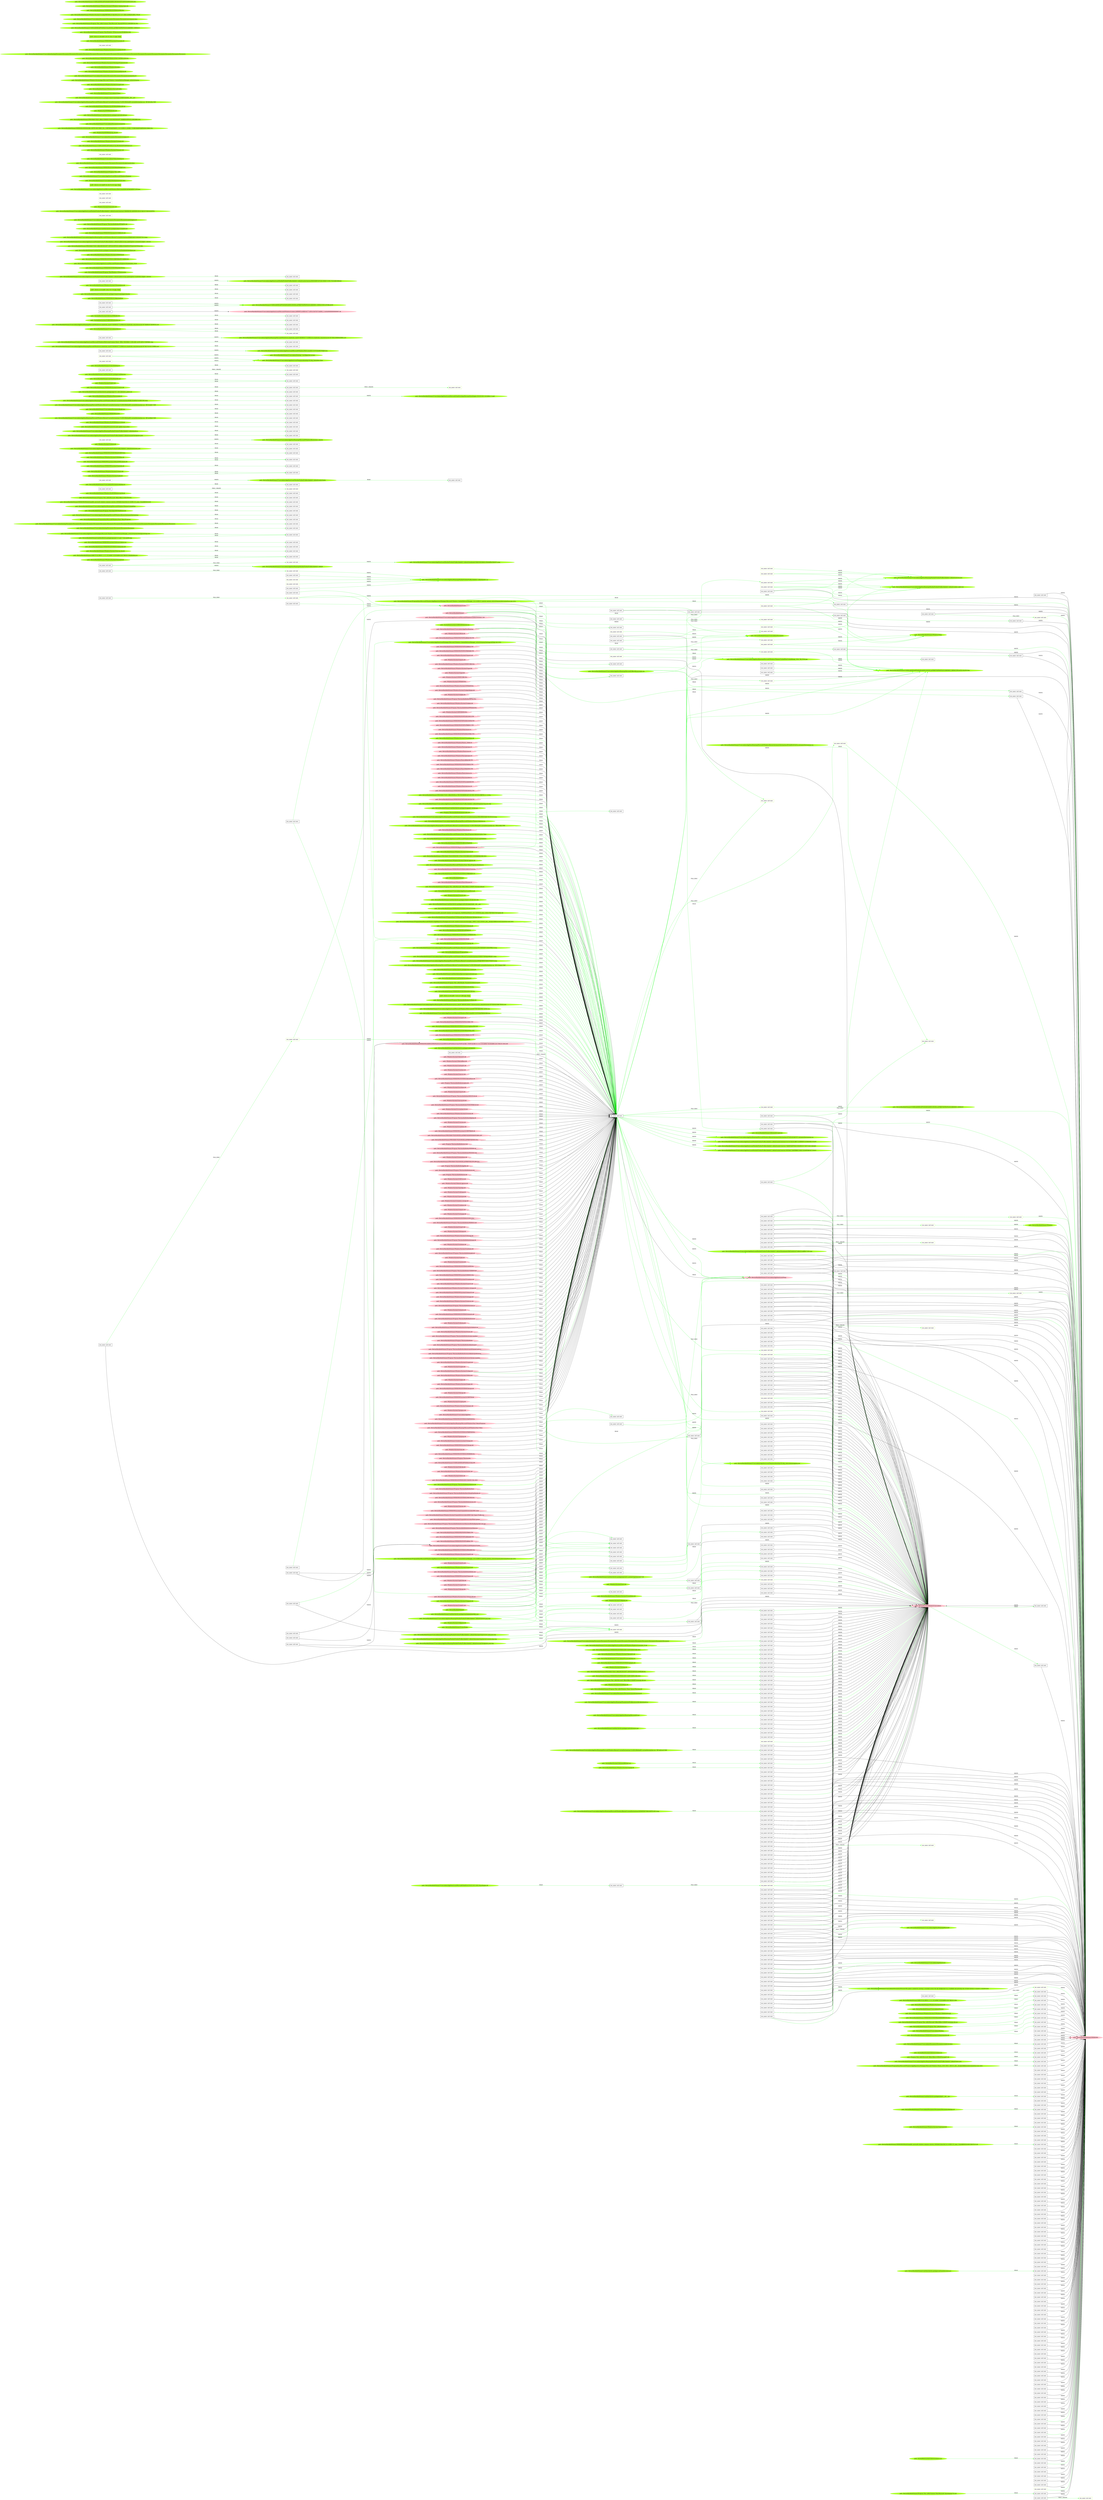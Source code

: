 digraph {
	rankdir=LR
	117 [label="exe_name: null cmd: " color=black shape=box style=solid]
	1739 [label="exe_name: null cmd: " color=greenyellow shape=box style=solid]
	117 -> 1739 [label=FILE_EXEC color=green]
	364 [label="exe_name: null cmd: " color=black shape=box style=solid]
	1745 [label="exe_name: null cmd: " color=greenyellow shape=box style=solid]
	364 -> 1745 [label=FILE_EXEC color=green]
	128 [label="exe_name: null cmd: " color=black shape=box style=solid]
	1749 [label="exe_name: null cmd: " color=greenyellow shape=box style=solid]
	128 -> 1749 [label=FILE_EXEC color=green]
	383 [label="exe_name: null cmd: " color=black shape=box style=solid]
	1769 [label="exe_name: null cmd: " color=greenyellow shape=box style=solid]
	383 -> 1769 [label=FILE_EXEC color=green]
	45 [label="exe_name: null cmd: " color=black shape=box style=solid]
	1781 [label="exe_name: null cmd: " color=greenyellow shape=box style=solid]
	45 -> 1781 [label=FILE_EXEC color=green]
	396 [label="exe_name: null cmd: " color=black shape=box style=solid]
	1790 [label="exe_name: null cmd: " color=greenyellow shape=box style=solid]
	396 -> 1790 [label=FILE_EXEC color=green]
	155 [label="exe_name: null cmd: " color=black shape=box style=solid]
	1792 [label="exe_name: null cmd: " color=greenyellow shape=box style=solid]
	155 -> 1792 [label=FILE_EXEC color=green]
	166 [label="exe_name: null cmd: " color=black shape=box style=solid]
	1798 [label="exe_name: null cmd: " color=greenyellow shape=box style=solid]
	166 -> 1798 [label=FILE_EXEC color=green]
	83 [label="exe_name: null cmd: " color=black shape=box style=solid]
	1823 [label="exe_name: null cmd: " color=greenyellow shape=box style=solid]
	83 -> 1823 [label=FILE_EXEC color=green]
	86 [label="exe_name: null cmd: " color=black shape=box style=solid]
	1825 [label="exe_name: null cmd: " color=greenyellow shape=box style=solid]
	86 -> 1825 [label=FILE_EXEC color=green]
	97 [label="exe_name: null cmd: " color=black shape=box style=solid]
	1833 [label="exe_name: null cmd: " color=greenyellow shape=box style=solid]
	97 -> 1833 [label=FILE_EXEC color=green]
	614 [label="exe_name: null cmd: " color=black shape=box style=solid]
	1838 [label="exe_name: null cmd: " color=greenyellow shape=box style=solid]
	614 -> 1838 [label=FILE_EXEC color=green]
	203 [label="exe_name: null cmd: " color=black shape=box style=solid]
	1861 [label="exe_name: null cmd: " color=greenyellow shape=box style=solid]
	203 -> 1861 [label=FILE_EXEC color=green]
	445 [label="exe_name: null cmd: " color=black shape=box style=solid]
	1864 [label="exe_name: null cmd: " color=greenyellow shape=box style=solid]
	445 -> 1864 [label=FILE_EXEC color=green]
	210 [label="exe_name: null cmd: " color=black shape=box style=solid]
	1870 [label="exe_name: null cmd: " color=greenyellow shape=box style=solid]
	210 -> 1870 [label=FILE_EXEC color=green]
	210 [label="exe_name: null cmd: " color=black shape=box style=solid]
	1872 [label="exe_name: null cmd: " color=greenyellow shape=box style=solid]
	210 -> 1872 [label=FILE_EXEC color=green]
	474 [label="exe_name: null cmd: " color=black shape=box style=solid]
	1889 [label="exe_name: null cmd: " color=greenyellow shape=box style=solid]
	474 -> 1889 [label=FILE_EXEC color=green]
	499 [label="exe_name: null cmd: " color=black shape=box style=solid]
	1900 [label="exe_name: null cmd: " color=greenyellow shape=box style=solid]
	499 -> 1900 [label=FILE_EXEC color=green]
	0 [label="exe_name: null cmd: " color=black shape=box style=solid]
	1936 [label="exe_name: null cmd: " color=greenyellow shape=box style=solid]
	0 -> 1936 [label=FILE_EXEC color=green]
	0 [label="exe_name: null cmd: " color=black shape=box style=solid]
	1942 [label="exe_name: null cmd: " color=greenyellow shape=box style=solid]
	0 -> 1942 [label=FILE_EXEC color=green]
	0 [label="exe_name: null cmd: " color=black shape=box style=solid]
	1945 [label="exe_name: null cmd: " color=greenyellow shape=box style=solid]
	0 -> 1945 [label=FILE_EXEC color=green]
	0 [label="exe_name: null cmd: " color=black shape=box style=solid]
	1965 [label="exe_name: null cmd: " color=greenyellow shape=box style=solid]
	0 -> 1965 [label=FILE_EXEC color=green]
	0 [label="exe_name: null cmd: " color=black shape=box style=solid]
	1984 [label="exe_name: null cmd: " color=greenyellow shape=box style=solid]
	0 -> 1984 [label=FILE_EXEC color=green]
	0 [label="exe_name: null cmd: " color=black shape=box style=solid]
	2016 [label="exe_name: null cmd: " color=greenyellow shape=box style=solid]
	0 -> 2016 [label=FILE_EXEC color=green]
	769 [label="path: /Device/HarddiskVolume2" color=pink shape=oval style=filled]
	107 [label="exe_name: null cmd: " color=black shape=box style=solid]
	769 -> 107 [label=READ color=green]
	324 [label="path: /Device/HarddiskVolume2/Users" color=pink shape=oval style=filled]
	520 [label="exe_name: null cmd: " color=black shape=box style=solid]
	324 -> 520 [label=READ color=green]
	747 [label="path: /Device/HarddiskVolume2/Users/admin/AppData/Roaming" color=pink shape=oval style=filled]
	0 [label="exe_name: null cmd: " color=black shape=box style=solid]
	747 -> 0 [label=READ color=green]
	1630 [label="path: /Device/HarddiskVolume2/Users/admin/AppData/Roaming/Microsoft/Windows/Themes/slideshow.ini" color=greenyellow shape=oval style=filled]
	0 [label="exe_name: null cmd: " color=black shape=box style=solid]
	1630 -> 0 [label=READ color=green]
	1830 [label="path: /Device/HarddiskVolume2/$RECYCLE.BIN/S-1-5-21-231540947-922634896-4161786520-1004" color=greenyellow shape=oval style=filled]
	92 [label="exe_name: null cmd: " color=black shape=box style=solid]
	1830 -> 92 [label=READ color=green]
	1914 [label="path: /Device/HarddiskVolume2/$RECYCLE.BIN/S-1-5-21-231540947-922634896-4161786520-1004/desktop.ini" color=greenyellow shape=oval style=filled]
	533 [label="exe_name: null cmd: " color=black shape=box style=solid]
	1914 -> 533 [label=READ color=green]
	769 [label="path: /Device/HarddiskVolume2" color=pink shape=oval style=filled]
	168 [label="exe_name: null cmd: " color=black shape=box style=solid]
	769 -> 168 [label=READ color=green]
	1895 [label="path: /Device/HarddiskVolume2/Windows/System32/rpcrt4.dll" color=greenyellow shape=oval style=filled]
	0 [label="exe_name: null cmd: " color=black shape=box style=solid]
	1895 -> 0 [label=READ color=green]
	743 [label="path: /Device/HarddiskVolume2/WINDOWS/SYSTEM32/IPHLPAPI.DLL" color=pink shape=oval style=filled]
	358 [label="exe_name: null cmd: " color=black shape=box style=solid]
	743 -> 358 [label=READ color=green]
	1765 [label="path: /Device/HarddiskVolume2/Windows/System32/msvcp_win.dll" color=greenyellow shape=oval style=filled]
	31 [label="exe_name: null cmd: " color=black shape=box style=solid]
	1765 -> 31 [label=READ color=green]
	1855 [label="path: /Device/HarddiskVolume2/WINDOWS/SYSTEM32/wbemcomn.dll" color=greenyellow shape=oval style=filled]
	427 [label="exe_name: null cmd: " color=black shape=box style=solid]
	1855 -> 427 [label=READ color=green]
	1837 [label="path: /Device/HarddiskVolume2/ProgramData/Microsoft/Windows/AppRepository/Packages/Microsoft.Windows.ContentDeliveryManager_10.0.16299.15_neutral_neutral_cw5n1h2txyewy/ActivationStore.dat.LOG1" color=greenyellow shape=oval style=filled]
	610 [label="exe_name: null cmd: " color=black shape=box style=solid]
	1837 -> 610 [label=READ color=green]
	1812 [label="path: /Device/HarddiskVolume2/ProgramData/Microsoft/Windows/AppRepository/Packages/Microsoft.Windows.ContentDeliveryManager_10.0.16299.15_neutral_neutral_cw5n1h2txyewy/ActivationStore.dat.LOG2" color=greenyellow shape=oval style=filled]
	78 [label="exe_name: null cmd: " color=black shape=box style=solid]
	1812 -> 78 [label=READ color=green]
	1812 [label="path: /Device/HarddiskVolume2/ProgramData/Microsoft/Windows/AppRepository/Packages/Microsoft.Windows.ContentDeliveryManager_10.0.16299.15_neutral_neutral_cw5n1h2txyewy/ActivationStore.dat.LOG2" color=greenyellow shape=oval style=filled]
	629 [label="exe_name: null cmd: " color=black shape=box style=solid]
	1812 -> 629 [label=READ color=green]
	1837 [label="path: /Device/HarddiskVolume2/ProgramData/Microsoft/Windows/AppRepository/Packages/Microsoft.Windows.ContentDeliveryManager_10.0.16299.15_neutral_neutral_cw5n1h2txyewy/ActivationStore.dat.LOG1" color=greenyellow shape=oval style=filled]
	0 [label="exe_name: null cmd: " color=black shape=box style=solid]
	1837 -> 0 [label=READ color=green]
	1921 [label="path: /Device/HarddiskVolume2/WINDOWS/system32/drivers/vmbusr.sys" color=greenyellow shape=oval style=filled]
	304 [label="exe_name: null cmd: " color=black shape=box style=solid]
	1921 -> 304 [label=READ color=green]
	1788 [label="path: /Device/HarddiskVolume2/Users/admin/AppData/Local/Packages/Microsoft.Windows.ContentDeliveryManager_cw5n1h2txyewy/Settings/settings.dat" color=greenyellow shape=oval style=filled]
	154 [label="exe_name: null cmd: " color=black shape=box style=solid]
	1788 -> 154 [label=READ color=green]
	1768 [label="path: /Device/HarddiskVolume2/Users/admin/backup/Documents/Documents/Documents/Documents" color=greenyellow shape=oval style=filled]
	382 [label="exe_name: null cmd: " color=black shape=box style=solid]
	1768 -> 382 [label=READ color=green]
	1819 [label="path: /Device/HarddiskVolume2/Users/admin/backup/Documents/Documents/Documents/Documents/Documents/Documents/Documents/Documents/Documents/Documents/Documents" color=greenyellow shape=oval style=filled]
	183 [label="exe_name: null cmd: " color=black shape=box style=solid]
	1819 -> 183 [label=READ color=green]
	1898 [label="path: /Device/HarddiskVolume2/Users/admin/backup/Documents/Documents/Documents/Documents/Documents/Documents/Documents/Documents/Documents/Documents/Documents/Documents/Documents/Documents/Documents/Documents" color=greenyellow shape=oval style=filled]
	495 [label="exe_name: null cmd: " color=black shape=box style=solid]
	1898 -> 495 [label=READ color=green]
	1895 [label="path: /Device/HarddiskVolume2/Windows/System32/rpcrt4.dll" color=greenyellow shape=oval style=filled]
	484 [label="exe_name: null cmd: " color=black shape=box style=solid]
	1895 -> 484 [label=READ color=green]
	1938 [label="path: /Device/HarddiskVolume2/ProgramData/Microsoft/Windows/Start Menu/Programs/Administrative Tools" color=greenyellow shape=oval style=filled]
	0 [label="exe_name: null cmd: " color=black shape=box style=solid]
	1938 -> 0 [label=READ color=green]
	1995 [label="path: /Device/HarddiskVolume2/Users/admin/AppData/Local/Microsoft/Windows/Explorer/IconCacheToDelete" color=greenyellow shape=oval style=filled]
	0 [label="exe_name: null cmd: " color=black shape=box style=solid]
	1995 -> 0 [label=READ color=green]
	1701 [label="path: /Device/HarddiskVolume2/Users/admin/AppData/Local/Microsoft/Windows/Explorer/iconcache_32.db" color=greenyellow shape=oval style=filled]
	400 [label="exe_name: null cmd: " color=black shape=box style=solid]
	1701 -> 400 [label=READ color=green]
	2006 [label="path: /Device/HarddiskVolume2/WINDOWS/REGISTRATION" color=greenyellow shape=oval style=filled]
	0 [label="exe_name: null cmd: " color=black shape=box style=solid]
	2006 -> 0 [label=READ color=green]
	772 [label="path: /Device/HarddiskVolume2/WINDOWS/Registration/R00000000000d.clb" color=pink shape=oval style=filled]
	589 [label="exe_name: null cmd: " color=black shape=box style=solid]
	772 -> 589 [label=READ color=green]
	1796 [label="path: /Device/HarddiskVolume2/Windows/System32/kernel32.dll" color=greenyellow shape=oval style=filled]
	55 [label="exe_name: null cmd: " color=black shape=box style=solid]
	1796 -> 55 [label=READ color=green]
	1568 [label="path: /Device/HarddiskVolume2/Windows/System32/nsi.dll" color=greenyellow shape=oval style=filled]
	569 [label="exe_name: null cmd: " color=black shape=box style=solid]
	1568 -> 569 [label=READ color=green]
	1215 [label="path: /Device/HarddiskVolume2/Users/admin" color=pink shape=oval style=filled]
	587 [label="exe_name: null cmd: " color=black shape=box style=solid]
	1215 -> 587 [label=READ color=green]
	1725 [label="path: /Device/HarddiskVolume2/Users/Public" color=greenyellow shape=oval style=filled]
	109 [label="exe_name: null cmd: " color=black shape=box style=solid]
	1725 -> 109 [label=READ color=green]
	1850 [label="path: /Device/HarddiskVolume2/Users/admin/Pictures" color=greenyellow shape=oval style=filled]
	411 [label="exe_name: null cmd: " color=black shape=box style=solid]
	1850 -> 411 [label=READ color=green]
	1743 [label="path: /Device/HarddiskVolume2/WINDOWS/system32" color=greenyellow shape=oval style=filled]
	0 [label="exe_name: null cmd: " color=black shape=box style=solid]
	1743 -> 0 [label=READ color=green]
	1650 [label="path: /Device/HarddiskVolume2/Windows/System32/iertutil.dll" color=greenyellow shape=oval style=filled]
	0 [label="exe_name: null cmd: " color=black shape=box style=solid]
	1650 -> 0 [label=READ color=green]
	1913 [label="path: /Device/HarddiskVolume2/Windows/System32/msxml6.dll" color=greenyellow shape=oval style=filled]
	533 [label="exe_name: null cmd: " color=black shape=box style=solid]
	1913 -> 533 [label=READ color=green]
	1654 [label="path: /Device/HarddiskVolume2/Users/admin/Pictures/desktop.ini" color=greenyellow shape=oval style=filled]
	202 [label="exe_name: null cmd: " color=black shape=box style=solid]
	1654 -> 202 [label=READ color=green]
	1996 [label="path: /Device/HarddiskVolume2/PROGRAM FILES/WINDOWS NT/ACCESSORIES/EN-US/WORDPAD.EXE.MUI" color=greenyellow shape=oval style=filled]
	0 [label="exe_name: null cmd: " color=black shape=box style=solid]
	1996 -> 0 [label=READ color=green]
	1948 [label="path: /Device/HarddiskVolume2/Windows/System32/kernel.appcore.dll" color=greenyellow shape=oval style=filled]
	0 [label="exe_name: null cmd: " color=black shape=box style=solid]
	1948 -> 0 [label=READ color=green]
	1883 [label="path: /Device/HarddiskVolume2/Windows/System32/Windows.Globalization.dll" color=greenyellow shape=oval style=filled]
	463 [label="exe_name: null cmd: " color=black shape=box style=solid]
	1883 -> 463 [label=READ color=green]
	2010 [label="path: /Device/HarddiskVolume2/ProgramData/Microsoft/Windows/Start Menu/Programs/desktop.ini" color=greenyellow shape=oval style=filled]
	0 [label="exe_name: null cmd: " color=black shape=box style=solid]
	2010 -> 0 [label=READ color=green]
	1721 [label="path: /Device/HarddiskVolume2/ProgramData/Microsoft/Windows/Start Menu/Programs" color=greenyellow shape=oval style=filled]
	346 [label="exe_name: null cmd: " color=black shape=box style=solid]
	1721 -> 346 [label=READ color=green]
	1732 [label="path: /Device/HarddiskVolume2/Users/admin/AppData/Local/Packages/Microsoft.Windows.ContentDeliveryManager_cw5n1h2txyewy/Settings/settings.dat.LOG1" color=greenyellow shape=oval style=filled]
	0 [label="exe_name: null cmd: " color=black shape=box style=solid]
	1732 -> 0 [label=READ color=green]
	1919 [label="path: /Device/HarddiskVolume2/Users/admin/AppData/Roaming/Microsoft/Windows/Recent/AutomaticDestinations" color=greenyellow shape=oval style=filled]
	785 [label="exe_name: null cmd: " color=black shape=box style=solid]
	1919 -> 785 [label=READ color=green]
	0 [label="exe_name: null cmd: " color=black shape=box style=solid]
	1556 [label="path: /Device/HarddiskVolume2/Users/admin/AppData/Roaming/Microsoft/Windows/Themes/CachedFiles/CachedImage_1024_768_POS4.jpg" color=greenyellow shape=oval style=filled]
	0 -> 1556 [label=WRITE color=green]
	1751 [label="path: /Device/HarddiskVolume2/Program Files/OpenSSH-Win64/ssh.exe" color=greenyellow shape=oval style=filled]
	22 [label="exe_name: null cmd: " color=black shape=box style=solid]
	1751 -> 22 [label=READ color=green]
	1762 [label="path: /Device/HarddiskVolume2/Windows/System32/logoncli.dll" color=greenyellow shape=oval style=filled]
	138 [label="exe_name: null cmd: " color=black shape=box style=solid]
	1762 -> 138 [label=READ color=green]
	642 [label="path: /Device/HarddiskVolume2/WINDOWS/SYSTEM32/MSVCP140.DLL" color=pink shape=oval style=filled]
	138 [label="exe_name: null cmd: " color=black shape=box style=solid]
	642 -> 138 [label=READ color=green]
	1858 [label="path: /Device/HarddiskVolume2/WINDOWS/SYSTEM32/ploptin.dll" color=greenyellow shape=oval style=filled]
	441 [label="exe_name: null cmd: " color=black shape=box style=solid]
	1858 -> 441 [label=READ color=green]
	1659 [label="path: /Device/HarddiskVolume2/Users/admin/AppData/Roaming/Microsoft/Windows/Themes/CachedFiles" color=greenyellow shape=oval style=filled]
	550 [label="exe_name: null cmd: " color=black shape=box style=solid]
	1659 -> 550 [label=READ color=green]
	1725 [label="path: /Device/HarddiskVolume2/Users/Public" color=greenyellow shape=oval style=filled]
	466 [label="exe_name: null cmd: " color=black shape=box style=solid]
	1725 -> 466 [label=READ color=green]
	2007 [label="path: /Device/HarddiskVolume2/WINDOWS/SYSTEM32/WBEM/EN-US" color=greenyellow shape=oval style=filled]
	0 [label="exe_name: null cmd: " color=black shape=box style=solid]
	2007 -> 0 [label=READ color=green]
	769 [label="path: /Device/HarddiskVolume2" color=pink shape=oval style=filled]
	116 [label="exe_name: null cmd: " color=black shape=box style=solid]
	769 -> 116 [label=READ color=green]
	1556 [label="path: /Device/HarddiskVolume2/Users/admin/AppData/Roaming/Microsoft/Windows/Themes/CachedFiles/CachedImage_1024_768_POS4.jpg" color=greenyellow shape=oval style=filled]
	87 [label="exe_name: null cmd: " color=black shape=box style=solid]
	1556 -> 87 [label=READ color=green]
	1875 [label="path: /Device/HarddiskVolume4" color=greenyellow shape=oval style=filled]
	453 [label="exe_name: null cmd: " color=black shape=box style=solid]
	1875 -> 453 [label=READ color=green]
	1933 [label="path: /Device/HarddiskVolume1" color=greenyellow shape=oval style=filled]
	0 [label="exe_name: null cmd: " color=black shape=box style=solid]
	1933 -> 0 [label=READ color=green]
	1848 [label="path: /Device/HarddiskVolume2/WINDOWS/WinSxS/amd64_microsoft.windows.common-controls_6595b64144ccf1df_6.0.16299.125_none_15cbcf8893620c09" color=greenyellow shape=oval style=filled]
	401 [label="exe_name: null cmd: " color=black shape=box style=solid]
	1848 -> 401 [label=READ color=green]
	275 [label="path: /Windows/System32/shell32.dll" color=pink shape=oval style=filled]
	372 [label="exe_name: null cmd: " color=black shape=box style=solid]
	275 -> 372 [label=READ color=green]
	772 [label="path: /Device/HarddiskVolume2/WINDOWS/Registration/R00000000000d.clb" color=pink shape=oval style=filled]
	0 [label="exe_name: null cmd: " color=black shape=box style=solid]
	772 -> 0 [label=READ color=green]
	1927 [label="path: /Windows/System32/dcomp.dll" color=greenyellow shape=oval style=filled]
	551 [label="exe_name: null cmd: " color=black shape=box style=solid]
	1927 -> 551 [label=READ color=green]
	763 [label="path: /Device/HarddiskVolume2/Users/admin/AppData/Local/Microsoft/Windows/Caches/cversions.1.db" color=pink shape=oval style=filled]
	559 [label="exe_name: null cmd: " color=black shape=box style=solid]
	763 -> 559 [label=READ color=green]
	1743 [label="path: /Device/HarddiskVolume2/WINDOWS/system32" color=greenyellow shape=oval style=filled]
	119 [label="exe_name: null cmd: " color=black shape=box style=solid]
	1743 -> 119 [label=READ color=green]
	1884 [label="path: /Device/HarddiskVolume2/Program Files (x86)/Microsoft Office/Office15/MSOTH.DLL" color=greenyellow shape=oval style=filled]
	464 [label="exe_name: null cmd: " color=black shape=box style=solid]
	1884 -> 464 [label=READ color=green]
	1949 [label="path: /Device/HarddiskVolume2/Program Files (x86)/Microsoft Office/Office15/MSIPC/th/msipc.dll.mui" color=greenyellow shape=oval style=filled]
	0 [label="exe_name: null cmd: " color=black shape=box style=solid]
	1949 -> 0 [label=READ color=green]
	1947 [label="path: /Device/HarddiskVolume2/Users/admin/AppData/Local/Microsoft" color=greenyellow shape=oval style=filled]
	0 [label="exe_name: null cmd: " color=black shape=box style=solid]
	1947 -> 0 [label=READ color=green]
	1734 [label="path: /Device/HarddiskVolume2/Windows/SysWOW64/msvcp100.dll" color=greenyellow shape=oval style=filled]
	357 [label="exe_name: null cmd: " color=black shape=box style=solid]
	1734 -> 357 [label=READ color=green]
	1820 [label="path: /Device/HarddiskVolume2/WINDOWS/SYSWOW64/WEBSERVICES.DLL" color=greenyellow shape=oval style=filled]
	188 [label="exe_name: null cmd: " color=black shape=box style=solid]
	1820 -> 188 [label=READ color=green]
	1899 [label="path: /Device/HarddiskVolume2/PROGRAM FILES (X86)/MICROSOFT OFFICE/OFFICE15/WWLIB.DLL" color=greenyellow shape=oval style=filled]
	496 [label="exe_name: null cmd: " color=black shape=box style=solid]
	1899 -> 496 [label=READ color=green]
	1908 [label="path: /Device/HarddiskVolume2/WINDOWS/SYSTEM32/EN-US/IPCONFIG.EXE.MUI" color=greenyellow shape=oval style=filled]
	509 [label="exe_name: null cmd: " color=black shape=box style=solid]
	1908 -> 509 [label=READ color=green]
	1817 [label="path: /Device/HarddiskVolume2/Program Files (x86)/Microsoft Office/Office15/MSIPC/es/msipc.dll.mui" color=greenyellow shape=oval style=filled]
	182 [label="exe_name: null cmd: " color=black shape=box style=solid]
	1817 -> 182 [label=READ color=green]
	1922 [label="path: /Device/HarddiskVolume2/Program Files (x86)/Microsoft Office/Office15/MSIPC/no/msipc.dll.mui" color=greenyellow shape=oval style=filled]
	546 [label="exe_name: null cmd: " color=black shape=box style=solid]
	1922 -> 546 [label=READ color=green]
	1797 [label="path: /Device/HarddiskVolume2/Program Files (x86)/desktop.ini" color=greenyellow shape=oval style=filled]
	58 [label="exe_name: null cmd: " color=black shape=box style=solid]
	1797 -> 58 [label=READ color=green]
	201 [label="exe_name: null cmd: " color=black shape=box style=solid]
	1859 [label="exe_name: null cmd: " color=greenyellow shape=box style=solid]
	201 -> 1859 [label=PROC_CREATE color=green]
	1896 [label="path: /Windows/System32/wow64cpu.dll" color=greenyellow shape=oval style=filled]
	492 [label="exe_name: null cmd: " color=black shape=box style=solid]
	1896 -> 492 [label=READ color=green]
	354 [label="exe_name: null cmd: " color=black shape=box style=solid]
	1732 [label="path: /Device/HarddiskVolume2/Users/admin/AppData/Local/Packages/Microsoft.Windows.ContentDeliveryManager_cw5n1h2txyewy/Settings/settings.dat.LOG1" color=greenyellow shape=oval style=filled]
	354 -> 1732 [label=WRITE color=green]
	1993 [label="path: /Windows/System32/rasctrs.dll" color=greenyellow shape=oval style=filled]
	0 [label="exe_name: null cmd: " color=black shape=box style=solid]
	1993 -> 0 [label=READ color=green]
	1789 [label="path: /Device/HarddiskVolume2/salt/bin/lib/site-packages/pyyaml-3.11-py2.7-win-amd64.egg" color=greenyellow shape=oval style=filled]
	154 [label="exe_name: null cmd: " color=black shape=box style=solid]
	1789 -> 154 [label=READ color=green]
	1969 [label="path: /Device/HarddiskVolume2/salt/bin/Lib/site-packages/wheel-0.30.0a0.dist-info" color=greenyellow shape=oval style=filled]
	0 [label="exe_name: null cmd: " color=black shape=box style=solid]
	1969 -> 0 [label=READ color=green]
	1794 [label="path: /Device/HarddiskVolume2/salt/bin/Lib/site-packages/packaging/specifiers.pyc" color=greenyellow shape=oval style=filled]
	156 [label="exe_name: null cmd: " color=black shape=box style=solid]
	1794 -> 156 [label=READ color=green]
	1939 [label="path: /Device/HarddiskVolume2/salt/bin/Lib/site-packages/salt/utils/openstack/__init__.pyc" color=greenyellow shape=oval style=filled]
	0 [label="exe_name: null cmd: " color=black shape=box style=solid]
	1939 -> 0 [label=READ color=green]
	1857 [label="path: /Device/HarddiskVolume2/Users/admin/Desktop" color=greenyellow shape=oval style=filled]
	432 [label="exe_name: null cmd: " color=black shape=box style=solid]
	1857 -> 432 [label=READ color=green]
	1555 [label="exe_name: null cmd: " color=greenyellow shape=box style=solid]
	1556 [label="path: /Device/HarddiskVolume2/Users/admin/AppData/Roaming/Microsoft/Windows/Themes/CachedFiles/CachedImage_1024_768_POS4.jpg" color=greenyellow shape=oval style=filled]
	1555 -> 1556 [label=WRITE color=green]
	1994 [label="path: /Device/HarddiskVolume2/WINDOWS/SYSTEM32/WUAUCLT.EXE" color=greenyellow shape=oval style=filled]
	0 [label="exe_name: null cmd: " color=black shape=box style=solid]
	1994 -> 0 [label=READ color=green]
	1811 [label="path: /Device/HarddiskVolume2/Users/admin/Documents/desktop.ini" color=greenyellow shape=oval style=filled]
	72 [label="exe_name: null cmd: " color=black shape=box style=solid]
	1811 -> 72 [label=READ color=green]
	1566 [label="path: /Device/HarddiskVolume2/Users/admin/AppData/Local/Mozilla/Firefox/Profiles/lxkehh21.default/cache2/index" color=greenyellow shape=oval style=filled]
	531 [label="exe_name: null cmd: " color=black shape=box style=solid]
	1566 -> 531 [label=READ color=green]
	1928 [label="path: /Device/HarddiskVolume2/Windows/System32/winsrv.dll" color=greenyellow shape=oval style=filled]
	793 [label="exe_name: null cmd: " color=black shape=box style=solid]
	1928 -> 793 [label=READ color=green]
	1621 [label="path: /Device/HarddiskVolume2/WINDOWS/system32/netutils.dll" color=greenyellow shape=oval style=filled]
	786 [label="exe_name: null cmd: " color=black shape=box style=solid]
	1621 -> 786 [label=READ color=green]
	1822 [label="path: /Device/HarddiskVolume2/WINDOWS/system32/wbem/wmiutils.dll" color=greenyellow shape=oval style=filled]
	82 [label="exe_name: null cmd: " color=black shape=box style=solid]
	1822 -> 82 [label=READ color=green]
	1815 [label="path: /Device/HarddiskVolume2/Windows/System32/WSDMon.dll" color=greenyellow shape=oval style=filled]
	79 [label="exe_name: null cmd: " color=black shape=box style=solid]
	1815 -> 79 [label=READ color=green]
	144 [label="exe_name: null cmd: " color=black shape=box style=solid]
	796 [label="path: /Device/HarddiskVolume2/WINDOWS" color=pink shape=oval style=filled]
	144 -> 796 [label=WRITE color=black]
	66 [label="exe_name: null cmd: " color=black shape=box style=solid]
	796 [label="path: /Device/HarddiskVolume2/WINDOWS" color=pink shape=oval style=filled]
	66 -> 796 [label=WRITE color=black]
	1772 [label="path: /Device/HarddiskVolume2/Users/admin/AppData/Local/Microsoft/OneDrive/19.012.0121.0011/SyncEngine.dll" color=greenyellow shape=oval style=filled]
	383 [label="exe_name: null cmd: " color=black shape=box style=solid]
	1772 -> 383 [label=READ color=green]
	1807 [label="path: /Device/HarddiskVolume2/WINDOWS/SYSWOW64/NCRYPT.DLL" color=greenyellow shape=oval style=filled]
	173 [label="exe_name: null cmd: " color=black shape=box style=solid]
	1807 -> 173 [label=READ color=green]
	1864 [label="exe_name: null cmd: " color=greenyellow shape=box style=solid]
	796 [label="path: /Device/HarddiskVolume2/WINDOWS" color=pink shape=oval style=filled]
	1864 -> 796 [label=WRITE color=green]
	1990 [label="path: /Device/HarddiskVolume2/WINDOWS/winsxs/amd64_microsoft-windows-servicingstack_31bf3856ad364e35_10.0.16299.96_none_2c40cc7f3876f2b7/DrUpdate.dll" color=greenyellow shape=oval style=filled]
	0 [label="exe_name: null cmd: " color=black shape=box style=solid]
	1990 -> 0 [label=READ color=green]
	209 [label="exe_name: null cmd: " color=black shape=box style=solid]
	796 [label="path: /Device/HarddiskVolume2/WINDOWS" color=pink shape=oval style=filled]
	209 -> 796 [label=WRITE color=black]
	570 [label="exe_name: null cmd: " color=black shape=box style=solid]
	1616 [label="path: /Device/HarddiskVolume2/Users/admin/AppData/Roaming/Mozilla/Firefox/Profiles/lxkehh21.default/prefs-1.js" color=greenyellow shape=oval style=filled]
	570 -> 1616 [label=WRITE color=green]
	1978 [label="path: /Device/HarddiskVolume2/ProgramData/USOShared/Logs/NotificationUxBroker.043.etl" color=greenyellow shape=oval style=filled]
	0 [label="exe_name: null cmd: " color=black shape=box style=solid]
	1978 -> 0 [label=READ color=green]
	1844 [label="path: /Device/HarddiskVolume2/Program Files (x86)/Windows Photo Viewer/PhotoAcq.dll" color=greenyellow shape=oval style=filled]
	626 [label="exe_name: null cmd: " color=black shape=box style=solid]
	1844 -> 626 [label=READ color=green]
	618 [label="exe_name: null cmd: " color=black shape=box style=solid]
	796 [label="path: /Device/HarddiskVolume2/WINDOWS" color=pink shape=oval style=filled]
	618 -> 796 [label=WRITE color=black]
	0 [label="exe_name: null cmd: " color=black shape=box style=solid]
	1934 [label="path: /Device/HarddiskVolume2/Users/admin/AppData/Local/Mozilla/Firefox/Profiles/lxkehh21.default/thumbnails/00d01bd5b3c07c68d161ebfff0b75393.png" color=greenyellow shape=oval style=filled]
	0 -> 1934 [label=WRITE color=green]
	449 [label="exe_name: null cmd: " color=black shape=box style=solid]
	796 [label="path: /Device/HarddiskVolume2/WINDOWS" color=pink shape=oval style=filled]
	449 -> 796 [label=WRITE color=black]
	1752 [label="path: /Device/HarddiskVolume2/Users/admin/Documents/Documents/asynchronously.rtf" color=greenyellow shape=oval style=filled]
	29 [label="exe_name: null cmd: " color=black shape=box style=solid]
	1752 -> 29 [label=READ color=green]
	1810 [label="path: /Device/HarddiskVolume2/Users/admin/Documents/Documents/coinferred.docx" color=greenyellow shape=oval style=filled]
	71 [label="exe_name: null cmd: " color=black shape=box style=solid]
	1810 -> 71 [label=READ color=green]
	1881 [label="path: /Device/HarddiskVolume2/Users/admin/AppData/Roaming/Mozilla/Firefox/Profiles/lxkehh21.default/extensions.json" color=greenyellow shape=oval style=filled]
	460 [label="exe_name: null cmd: " color=black shape=box style=solid]
	1881 -> 460 [label=READ color=green]
	1745 [label="exe_name: null cmd: " color=greenyellow shape=box style=solid]
	1616 [label="path: /Device/HarddiskVolume2/Users/admin/AppData/Roaming/Mozilla/Firefox/Profiles/lxkehh21.default/prefs-1.js" color=greenyellow shape=oval style=filled]
	1745 -> 1616 [label=WRITE color=green]
	0 [label="exe_name: null cmd: " color=black shape=box style=solid]
	238 [label="path: /Device/HarddiskVolume2/Users/admin/AppData/Local/Temp" color=pink shape=oval style=filled]
	0 -> 238 [label=WRITE color=green]
	403 [label="exe_name: null cmd: " color=black shape=box style=solid]
	796 [label="path: /Device/HarddiskVolume2/WINDOWS" color=pink shape=oval style=filled]
	403 -> 796 [label=WRITE color=black]
	529 [label="exe_name: null cmd: " color=black shape=box style=solid]
	796 [label="path: /Device/HarddiskVolume2/WINDOWS" color=pink shape=oval style=filled]
	529 -> 796 [label=WRITE color=black]
	120 [label="exe_name: null cmd: " color=black shape=box style=solid]
	796 [label="path: /Device/HarddiskVolume2/WINDOWS" color=pink shape=oval style=filled]
	120 -> 796 [label=WRITE color=black]
	529 [label="exe_name: null cmd: " color=black shape=box style=solid]
	1215 [label="path: /Device/HarddiskVolume2/Users/admin" color=pink shape=oval style=filled]
	529 -> 1215 [label=WRITE color=black]
	1565 [label="exe_name: null cmd: " color=greenyellow shape=box style=solid]
	1566 [label="path: /Device/HarddiskVolume2/Users/admin/AppData/Local/Mozilla/Firefox/Profiles/lxkehh21.default/cache2/index" color=greenyellow shape=oval style=filled]
	1565 -> 1566 [label=WRITE color=green]
	1849 [label="path: /Device/HarddiskVolume2/Users/admin/AppData/Roaming/Thunderbird/Profiles/oyserrk8.default/prefs.js" color=greenyellow shape=oval style=filled]
	405 [label="exe_name: null cmd: " color=black shape=box style=solid]
	1849 -> 405 [label=READ color=green]
	1747 [label="path: /Windows/System32/dbgcore.dll" color=greenyellow shape=oval style=filled]
	368 [label="exe_name: null cmd: " color=black shape=box style=solid]
	1747 -> 368 [label=READ color=green]
	1841 [label="path: /Windows/System32/winsta.dll" color=greenyellow shape=oval style=filled]
	620 [label="exe_name: null cmd: " color=black shape=box style=solid]
	1841 -> 620 [label=READ color=green]
	1600 [label="exe_name: null cmd: " color=greenyellow shape=box style=solid]
	1601 [label="path: /Device/HarddiskVolume2/Users/admin/AppData/Roaming/Microsoft/Windows/Recent/eyes_only.lnk" color=greenyellow shape=oval style=filled]
	1600 -> 1601 [label=WRITE color=green]
	1767 [label="path: /SystemRoot/System32/drivers/volume.sys" color=greenyellow shape=oval style=filled]
	381 [label="exe_name: null cmd: " color=black shape=box style=solid]
	1767 -> 381 [label=READ color=green]
	1845 [label="path: /SystemRoot/system32/DRIVERS/bowser.sys" color=greenyellow shape=oval style=filled]
	629 [label="exe_name: null cmd: " color=black shape=box style=solid]
	1845 -> 629 [label=READ color=green]
	323 [label="exe_name: null cmd: " color=black shape=box style=solid]
	324 [label="path: /Device/HarddiskVolume2/Users" color=pink shape=oval style=filled]
	323 -> 324 [label=WRITE color=green]
	110 [label="exe_name: null cmd: " color=black shape=box style=solid]
	324 [label="path: /Device/HarddiskVolume2/Users" color=pink shape=oval style=filled]
	110 -> 324 [label=WRITE color=green]
	322 [label="exe_name: null cmd: " color=black shape=box style=solid]
	1215 [label="path: /Device/HarddiskVolume2/Users/admin" color=pink shape=oval style=filled]
	322 -> 1215 [label=WRITE color=black]
	1812 [label="path: /Device/HarddiskVolume2/ProgramData/Microsoft/Windows/AppRepository/Packages/Microsoft.Windows.ContentDeliveryManager_10.0.16299.15_neutral_neutral_cw5n1h2txyewy/ActivationStore.dat.LOG2" color=greenyellow shape=oval style=filled]
	75 [label="exe_name: null cmd: " color=black shape=box style=solid]
	1812 -> 75 [label=READ color=green]
	1980 [label="path: /Device/HarddiskVolume2/ProgramData/Microsoft/Windows/AppRepository/Packages/microsoft.windowscommunicationsapps_16005.11425.20190.0_x64__8wekyb3d8bbwe/ActivationStore.dat.LOG1" color=greenyellow shape=oval style=filled]
	0 [label="exe_name: null cmd: " color=black shape=box style=solid]
	1980 -> 0 [label=READ color=green]
	1906 [label="path: /Device/HarddiskVolume2/Users/admin/AppData/Roaming/Microsoft/Proof" color=greenyellow shape=oval style=filled]
	506 [label="exe_name: null cmd: " color=black shape=box style=solid]
	1906 -> 506 [label=READ color=green]
	1758 [label="path: /Program Files (x86)/Microsoft Office/Office15/PROOF/msspell7.dll" color=greenyellow shape=oval style=filled]
	132 [label="exe_name: null cmd: " color=black shape=box style=solid]
	1758 -> 132 [label=READ color=green]
	403 [label="exe_name: null cmd: " color=black shape=box style=solid]
	1215 [label="path: /Device/HarddiskVolume2/Users/admin" color=pink shape=oval style=filled]
	403 -> 1215 [label=WRITE color=black]
	1821 [label="path: /Device/HarddiskVolume2/Users/admin/AppData/Roaming/Mozilla/Firefox/Profiles/lxkehh21.default/sessionCheckpoints.json" color=greenyellow shape=oval style=filled]
	80 [label="exe_name: null cmd: " color=black shape=box style=solid]
	1821 -> 80 [label=READ color=green]
	2014 [label="path: /Device/HarddiskVolume2/Windows/System32/clbcatq.dll" color=greenyellow shape=oval style=filled]
	0 [label="exe_name: null cmd: " color=black shape=box style=solid]
	2014 -> 0 [label=READ color=green]
	751 [label="exe_name: null cmd: " color=black shape=box style=solid]
	1215 [label="path: /Device/HarddiskVolume2/Users/admin" color=pink shape=oval style=filled]
	751 -> 1215 [label=WRITE color=black]
	1719 [label="path: /Device/HarddiskVolume2/Users/admin/AppData/Roaming/Mozilla/Firefox/Profiles/lxkehh21.default/prefs.js" color=greenyellow shape=oval style=filled]
	344 [label="exe_name: null cmd: " color=black shape=box style=solid]
	1719 -> 344 [label=READ color=green]
	1718 [label="path: /Device/HarddiskVolume2/Users/admin/AppData/Roaming/Mozilla/Firefox/Profiles/lxkehh21.default/times.json" color=greenyellow shape=oval style=filled]
	585 [label="exe_name: null cmd: " color=black shape=box style=solid]
	1718 -> 585 [label=READ color=green]
	1781 [label="exe_name: null cmd: " color=greenyellow shape=box style=solid]
	796 [label="path: /Device/HarddiskVolume2/WINDOWS" color=pink shape=oval style=filled]
	1781 -> 796 [label=WRITE color=green]
	555 [label="exe_name: null cmd: " color=black shape=box style=solid]
	628 [label="path: /Device/HarddiskVolume2/WINDOWS/TEMP" color=pink shape=oval style=filled]
	555 -> 628 [label=WRITE color=green]
	1615 [label="exe_name: null cmd: " color=greenyellow shape=box style=solid]
	1616 [label="path: /Device/HarddiskVolume2/Users/admin/AppData/Roaming/Mozilla/Firefox/Profiles/lxkehh21.default/prefs-1.js" color=greenyellow shape=oval style=filled]
	1615 -> 1616 [label=WRITE color=green]
	272 [label="path: /Windows/System32/win32u.dll" color=pink shape=oval style=filled]
	517 [label="exe_name: null cmd: " color=black shape=box style=solid]
	272 -> 517 [label=READ color=green]
	1754 [label="path: /Device/HarddiskVolume2/Users/admin/Pictures/www.aids-update.org.za.docx" color=greenyellow shape=oval style=filled]
	371 [label="exe_name: null cmd: " color=black shape=box style=solid]
	1754 -> 371 [label=READ color=green]
	1808 [label="path: /Device/HarddiskVolume2/ProgramData/Microsoft/Windows/AppRepository/Packages/Microsoft.Windows.Photos_2019.19021.18010.0_x64__8wekyb3d8bbwe/ActivationStore.dat.LOG1" color=greenyellow shape=oval style=filled]
	175 [label="exe_name: null cmd: " color=black shape=box style=solid]
	1808 -> 175 [label=READ color=green]
	1872 [label="exe_name: null cmd: " color=greenyellow shape=box style=solid]
	1552 [label="path: /Device/HarddiskVolume2/USERS/ADMIN/APPDATA/ROAMING/MOZILLA/FIREFOX/PROFILES/LXKEHH21.DEFAULT/PLACES.SQLITE-WAL" color=greenyellow shape=oval style=filled]
	1872 -> 1552 [label=WRITE color=green]
	702 [label="exe_name: null cmd: " color=black shape=box style=solid]
	1215 [label="path: /Device/HarddiskVolume2/Users/admin" color=pink shape=oval style=filled]
	702 -> 1215 [label=WRITE color=black]
	738 [label="path: /Device/HarddiskVolume2/WINDOWS/system32/rpcss.dll" color=pink shape=oval style=filled]
	130 [label="exe_name: null cmd: " color=black shape=box style=solid]
	738 -> 130 [label=READ color=green]
	575 [label="exe_name: null cmd: " color=black shape=box style=solid]
	796 [label="path: /Device/HarddiskVolume2/WINDOWS" color=pink shape=oval style=filled]
	575 -> 796 [label=WRITE color=black]
	575 [label="exe_name: null cmd: " color=black shape=box style=solid]
	1215 [label="path: /Device/HarddiskVolume2/Users/admin" color=pink shape=oval style=filled]
	575 -> 1215 [label=WRITE color=black]
	790 [label="exe_name: null cmd: " color=black shape=box style=solid]
	796 [label="path: /Device/HarddiskVolume2/WINDOWS" color=pink shape=oval style=filled]
	790 -> 796 [label=WRITE color=black]
	447 [label="exe_name: null cmd: " color=black shape=box style=solid]
	796 [label="path: /Device/HarddiskVolume2/WINDOWS" color=pink shape=oval style=filled]
	447 -> 796 [label=WRITE color=black]
	453 [label="exe_name: null cmd: " color=black shape=box style=solid]
	238 [label="path: /Device/HarddiskVolume2/Users/admin/AppData/Local/Temp" color=pink shape=oval style=filled]
	453 -> 238 [label=WRITE color=green]
	788 [label="exe_name: null cmd: " color=black shape=box style=solid]
	1215 [label="path: /Device/HarddiskVolume2/Users/admin" color=pink shape=oval style=filled]
	788 -> 1215 [label=WRITE color=black]
	163 [label="exe_name: null cmd: " color=black shape=box style=solid]
	796 [label="path: /Device/HarddiskVolume2/WINDOWS" color=pink shape=oval style=filled]
	163 -> 796 [label=WRITE color=black]
	597 [label="exe_name: null cmd: " color=black shape=box style=solid]
	796 [label="path: /Device/HarddiskVolume2/WINDOWS" color=pink shape=oval style=filled]
	597 -> 796 [label=WRITE color=black]
	386 [label="exe_name: null cmd: " color=black shape=box style=solid]
	1552 [label="path: /Device/HarddiskVolume2/USERS/ADMIN/APPDATA/ROAMING/MOZILLA/FIREFOX/PROFILES/LXKEHH21.DEFAULT/PLACES.SQLITE-WAL" color=greenyellow shape=oval style=filled]
	386 -> 1552 [label=WRITE color=green]
	165 [label="exe_name: null cmd: " color=black shape=box style=solid]
	796 [label="path: /Device/HarddiskVolume2/WINDOWS" color=pink shape=oval style=filled]
	165 -> 796 [label=WRITE color=black]
	0 [label="exe_name: null cmd: " color=black shape=box style=solid]
	1215 [label="path: /Device/HarddiskVolume2/Users/admin" color=pink shape=oval style=filled]
	0 -> 1215 [label=WRITE color=green]
	71 [label="exe_name: null cmd: " color=black shape=box style=solid]
	796 [label="path: /Device/HarddiskVolume2/WINDOWS" color=pink shape=oval style=filled]
	71 -> 796 [label=WRITE color=black]
	163 [label="exe_name: null cmd: " color=black shape=box style=solid]
	1215 [label="path: /Device/HarddiskVolume2/Users/admin" color=pink shape=oval style=filled]
	163 -> 1215 [label=WRITE color=black]
	417 [label="exe_name: null cmd: " color=black shape=box style=solid]
	796 [label="path: /Device/HarddiskVolume2/WINDOWS" color=pink shape=oval style=filled]
	417 -> 796 [label=WRITE color=black]
	1766 [label="path: /Device/HarddiskVolume2/Users/admin/AppData/Roaming/Microsoft/Windows/Recent/CustomDestinations/7e10931f60e0ad93.customDestinations-ms~RF1dc81a33.TMP" color=greenyellow shape=oval style=filled]
	34 [label="exe_name: null cmd: " color=black shape=box style=solid]
	1766 -> 34 [label=READ color=green]
	392 [label="exe_name: null cmd: " color=black shape=box style=solid]
	796 [label="path: /Device/HarddiskVolume2/WINDOWS" color=pink shape=oval style=filled]
	392 -> 796 [label=WRITE color=black]
	98 [label="exe_name: null cmd: " color=black shape=box style=solid]
	1215 [label="path: /Device/HarddiskVolume2/Users/admin" color=pink shape=oval style=filled]
	98 -> 1215 [label=WRITE color=black]
	773 [label="exe_name: null cmd: " color=black shape=box style=solid]
	1215 [label="path: /Device/HarddiskVolume2/Users/admin" color=pink shape=oval style=filled]
	773 -> 1215 [label=WRITE color=black]
	420 [label="exe_name: null cmd: " color=black shape=box style=solid]
	1215 [label="path: /Device/HarddiskVolume2/Users/admin" color=pink shape=oval style=filled]
	420 -> 1215 [label=WRITE color=black]
	2020 [label="path: /Device/HarddiskVolume2/WINDOWS/APPPATCH" color=greenyellow shape=oval style=filled]
	0 [label="exe_name: null cmd: " color=black shape=box style=solid]
	2020 -> 0 [label=READ color=green]
	1215 [label="path: /Device/HarddiskVolume2/Users/admin" color=pink shape=oval style=filled]
	431 [label="exe_name: null cmd: " color=black shape=box style=solid]
	1215 -> 431 [label=READ color=green]
	1953 [label="path: /Device/HarddiskVolume2/WINDOWS/SYSWOW64/UCRTBASE.DLL" color=greenyellow shape=oval style=filled]
	0 [label="exe_name: null cmd: " color=black shape=box style=solid]
	1953 -> 0 [label=READ color=green]
	1779 [label="path: /Device/HarddiskVolume2/Windows/SysWOW64/msvcr100.dll" color=greenyellow shape=oval style=filled]
	147 [label="exe_name: null cmd: " color=black shape=box style=solid]
	1779 -> 147 [label=READ color=green]
	110 [label="exe_name: null cmd: " color=black shape=box style=solid]
	238 [label="path: /Device/HarddiskVolume2/Users/admin/AppData/Local/Temp" color=pink shape=oval style=filled]
	110 -> 238 [label=WRITE color=green]
	353 [label="exe_name: null cmd: " color=black shape=box style=solid]
	238 [label="path: /Device/HarddiskVolume2/Users/admin/AppData/Local/Temp" color=pink shape=oval style=filled]
	353 -> 238 [label=WRITE color=green]
	406 [label="exe_name: null cmd: " color=black shape=box style=solid]
	1207 [label="path: /Device/HarddiskVolume2/WINDOWS/SERVICEPROFILES/LOCALSERVICE/APPDATA/LOCAL/FONTCACHE/~FONTCACHE-S-1-5-21-231540947-922634896-4161786520-1004.DAT" color=pink shape=oval style=filled]
	406 -> 1207 [label=WRITE color=black]
	2015 [label="path: /Device/HarddiskVolume2/windows/system32/cryptngc.dll" color=greenyellow shape=oval style=filled]
	0 [label="exe_name: null cmd: " color=black shape=box style=solid]
	2015 -> 0 [label=READ color=green]
	1578 [label="exe_name: null cmd: " color=greenyellow shape=box style=solid]
	1215 [label="path: /Device/HarddiskVolume2/Users/admin" color=pink shape=oval style=filled]
	1578 -> 1215 [label=WRITE color=green]
	1911 [label="path: /Device/HarddiskVolume2/Users/admin/AppData/Roaming/Microsoft/Windows/Recent/CustomDestinations/7e10931f60e0ad93.customDestinations-ms~RF1e43fbd3.TMP" color=greenyellow shape=oval style=filled]
	768 [label="exe_name: null cmd: " color=black shape=box style=solid]
	1911 -> 768 [label=READ color=green]
	1924 [label="path: /Device/HarddiskVolume2/WINDOWS/LOGS" color=greenyellow shape=oval style=filled]
	791 [label="exe_name: null cmd: " color=black shape=box style=solid]
	1924 -> 791 [label=READ color=green]
	1545 [label="exe_name: null cmd: " color=greenyellow shape=box style=solid]
	1546 [label="path: /Device/HarddiskVolume2/Users/admin/Documents" color=greenyellow shape=oval style=filled]
	1545 -> 1546 [label=WRITE color=green]
	552 [label="exe_name: null cmd: " color=black shape=box style=solid]
	1546 [label="path: /Device/HarddiskVolume2/Users/admin/Documents" color=greenyellow shape=oval style=filled]
	552 -> 1546 [label=WRITE color=green]
	410 [label="exe_name: null cmd: " color=black shape=box style=solid]
	1215 [label="path: /Device/HarddiskVolume2/Users/admin" color=pink shape=oval style=filled]
	410 -> 1215 [label=WRITE color=black]
	507 [label="exe_name: null cmd: " color=black shape=box style=solid]
	1215 [label="path: /Device/HarddiskVolume2/Users/admin" color=pink shape=oval style=filled]
	507 -> 1215 [label=WRITE color=black]
	507 [label="exe_name: null cmd: " color=black shape=box style=solid]
	796 [label="path: /Device/HarddiskVolume2/WINDOWS" color=pink shape=oval style=filled]
	507 -> 796 [label=WRITE color=black]
	500 [label="exe_name: null cmd: " color=black shape=box style=solid]
	324 [label="path: /Device/HarddiskVolume2/Users" color=pink shape=oval style=filled]
	500 -> 324 [label=WRITE color=green]
	425 [label="exe_name: null cmd: " color=black shape=box style=solid]
	1552 [label="path: /Device/HarddiskVolume2/USERS/ADMIN/APPDATA/ROAMING/MOZILLA/FIREFOX/PROFILES/LXKEHH21.DEFAULT/PLACES.SQLITE-WAL" color=greenyellow shape=oval style=filled]
	425 -> 1552 [label=WRITE color=green]
	443 [label="exe_name: null cmd: " color=black shape=box style=solid]
	1215 [label="path: /Device/HarddiskVolume2/Users/admin" color=pink shape=oval style=filled]
	443 -> 1215 [label=WRITE color=black]
	543 [label="exe_name: null cmd: " color=black shape=box style=solid]
	1215 [label="path: /Device/HarddiskVolume2/Users/admin" color=pink shape=oval style=filled]
	543 -> 1215 [label=WRITE color=black]
	0 [label="exe_name: null cmd: " color=black shape=box style=solid]
	1552 [label="path: /Device/HarddiskVolume2/USERS/ADMIN/APPDATA/ROAMING/MOZILLA/FIREFOX/PROFILES/LXKEHH21.DEFAULT/PLACES.SQLITE-WAL" color=greenyellow shape=oval style=filled]
	0 -> 1552 [label=WRITE color=green]
	454 [label="exe_name: null cmd: " color=black shape=box style=solid]
	796 [label="path: /Device/HarddiskVolume2/WINDOWS" color=pink shape=oval style=filled]
	454 -> 796 [label=WRITE color=black]
	543 [label="exe_name: null cmd: " color=black shape=box style=solid]
	796 [label="path: /Device/HarddiskVolume2/WINDOWS" color=pink shape=oval style=filled]
	543 -> 796 [label=WRITE color=black]
	522 [label="exe_name: null cmd: " color=black shape=box style=solid]
	796 [label="path: /Device/HarddiskVolume2/WINDOWS" color=pink shape=oval style=filled]
	522 -> 796 [label=WRITE color=black]
	92 [label="exe_name: null cmd: " color=black shape=box style=solid]
	796 [label="path: /Device/HarddiskVolume2/WINDOWS" color=pink shape=oval style=filled]
	92 -> 796 [label=WRITE color=black]
	408 [label="exe_name: null cmd: " color=black shape=box style=solid]
	796 [label="path: /Device/HarddiskVolume2/WINDOWS" color=pink shape=oval style=filled]
	408 -> 796 [label=WRITE color=black]
	1981 [label="path: /Device/HarddiskVolume2/Users/admin/AppData/Roaming/Microsoft/Windows/Recent/CustomDestinations/IFK7KMS8ZFUG6E3P9RLO.temp" color=greenyellow shape=oval style=filled]
	0 [label="exe_name: null cmd: " color=black shape=box style=solid]
	1981 -> 0 [label=READ color=green]
	576 [label="exe_name: null cmd: " color=black shape=box style=solid]
	796 [label="path: /Device/HarddiskVolume2/WINDOWS" color=pink shape=oval style=filled]
	576 -> 796 [label=WRITE color=black]
	158 [label="exe_name: null cmd: " color=black shape=box style=solid]
	1215 [label="path: /Device/HarddiskVolume2/Users/admin" color=pink shape=oval style=filled]
	158 -> 1215 [label=WRITE color=black]
	408 [label="exe_name: null cmd: " color=black shape=box style=solid]
	1215 [label="path: /Device/HarddiskVolume2/Users/admin" color=pink shape=oval style=filled]
	408 -> 1215 [label=WRITE color=black]
	132 [label="exe_name: null cmd: " color=black shape=box style=solid]
	796 [label="path: /Device/HarddiskVolume2/WINDOWS" color=pink shape=oval style=filled]
	132 -> 796 [label=WRITE color=black]
	158 [label="exe_name: null cmd: " color=black shape=box style=solid]
	796 [label="path: /Device/HarddiskVolume2/WINDOWS" color=pink shape=oval style=filled]
	158 -> 796 [label=WRITE color=black]
	1728 [label="path: /Device/HarddiskVolume2/WINDOWS/SYSTEM32/EN-US/SVCHOST.EXE.MUI" color=greenyellow shape=oval style=filled]
	792 [label="exe_name: null cmd: " color=black shape=box style=solid]
	1728 -> 792 [label=READ color=green]
	1728 [label="path: /Device/HarddiskVolume2/WINDOWS/SYSTEM32/EN-US/SVCHOST.EXE.MUI" color=greenyellow shape=oval style=filled]
	351 [label="exe_name: null cmd: " color=black shape=box style=solid]
	1728 -> 351 [label=READ color=green]
	1727 [label="path: /Device/HarddiskVolume2/Users/admin/Documents/Book9.xlsx" color=greenyellow shape=oval style=filled]
	591 [label="exe_name: null cmd: " color=black shape=box style=solid]
	1727 -> 591 [label=READ color=green]
	1828 [label="path: /Device/HarddiskVolume2/Users/admin/Documents/Documents/Documents/derham.rtf" color=greenyellow shape=oval style=filled]
	90 [label="exe_name: null cmd: " color=black shape=box style=solid]
	1828 -> 90 [label=READ color=green]
	512 [label="exe_name: null cmd: " color=black shape=box style=solid]
	796 [label="path: /Device/HarddiskVolume2/WINDOWS" color=pink shape=oval style=filled]
	512 -> 796 [label=WRITE color=black]
	156 [label="exe_name: null cmd: " color=black shape=box style=solid]
	1795 [label="path: /Device/HarddiskVolume2/Users/admin/AppData/Local/Temp/msohtmlclip1/01/clip_colorschememapping.xml" color=greenyellow shape=oval style=filled]
	156 -> 1795 [label=WRITE color=green]
	172 [label="exe_name: null cmd: " color=black shape=box style=solid]
	1215 [label="path: /Device/HarddiskVolume2/Users/admin" color=pink shape=oval style=filled]
	172 -> 1215 [label=WRITE color=black]
	90 [label="exe_name: null cmd: " color=black shape=box style=solid]
	796 [label="path: /Device/HarddiskVolume2/WINDOWS" color=pink shape=oval style=filled]
	90 -> 796 [label=WRITE color=black]
	212 [label="exe_name: null cmd: " color=black shape=box style=solid]
	796 [label="path: /Device/HarddiskVolume2/WINDOWS" color=pink shape=oval style=filled]
	212 -> 796 [label=WRITE color=black]
	1786 [label="path: /Device/HarddiskVolume2/Users/admin/AppData/Roaming/Microsoft/Windows/Recent/CustomDestinations/7e10931f60e0ad93.customDestinations-ms~RF1f1de847.TMP" color=greenyellow shape=oval style=filled]
	393 [label="exe_name: null cmd: " color=black shape=box style=solid]
	1786 -> 393 [label=READ color=green]
	1692 [label="exe_name: null cmd: " color=greenyellow shape=box style=solid]
	1554 [label="path: /Device/HarddiskVolume2/Users/admin/AppData/Roaming/Mozilla/Firefox/Profiles/lxkehh21.default/xulstore.json" color=greenyellow shape=oval style=filled]
	1692 -> 1554 [label=WRITE color=green]
	483 [label="exe_name: null cmd: " color=black shape=box style=solid]
	1215 [label="path: /Device/HarddiskVolume2/Users/admin" color=pink shape=oval style=filled]
	483 -> 1215 [label=WRITE color=green]
	0 [label="exe_name: null cmd: " color=black shape=box style=solid]
	1795 [label="path: /Device/HarddiskVolume2/Users/admin/AppData/Local/Temp/msohtmlclip1/01/clip_colorschememapping.xml" color=greenyellow shape=oval style=filled]
	0 -> 1795 [label=WRITE color=green]
	582 [label="exe_name: null cmd: " color=black shape=box style=solid]
	796 [label="path: /Device/HarddiskVolume2/WINDOWS" color=pink shape=oval style=filled]
	582 -> 796 [label=WRITE color=black]
	349 [label="exe_name: null cmd: " color=black shape=box style=solid]
	1215 [label="path: /Device/HarddiskVolume2/Users/admin" color=pink shape=oval style=filled]
	349 -> 1215 [label=WRITE color=black]
	1761 [label="path: /Device/HarddiskVolume2/Users/admin/AppData/Roaming/Microsoft/Windows/Recent/CustomDestinations/H2BI1OUAIYEQ7GCBOU3M.temp" color=greenyellow shape=oval style=filled]
	137 [label="exe_name: null cmd: " color=black shape=box style=solid]
	1761 -> 137 [label=READ color=green]
	361 [label="exe_name: null cmd: " color=black shape=box style=solid]
	1215 [label="path: /Device/HarddiskVolume2/Users/admin" color=pink shape=oval style=filled]
	361 -> 1215 [label=WRITE color=black]
	85 [label="exe_name: null cmd: " color=black shape=box style=solid]
	796 [label="path: /Device/HarddiskVolume2/WINDOWS" color=pink shape=oval style=filled]
	85 -> 796 [label=WRITE color=black]
	1900 [label="exe_name: null cmd: " color=greenyellow shape=box style=solid]
	796 [label="path: /Device/HarddiskVolume2/WINDOWS" color=pink shape=oval style=filled]
	1900 -> 796 [label=WRITE color=green]
	1900 [label="exe_name: null cmd: " color=greenyellow shape=box style=solid]
	628 [label="path: /Device/HarddiskVolume2/WINDOWS/TEMP" color=pink shape=oval style=filled]
	1900 -> 628 [label=WRITE color=green]
	1936 [label="exe_name: null cmd: " color=greenyellow shape=box style=solid]
	796 [label="path: /Device/HarddiskVolume2/WINDOWS" color=pink shape=oval style=filled]
	1936 -> 796 [label=WRITE color=green]
	599 [label="exe_name: null cmd: " color=black shape=box style=solid]
	1735 [label="path: /Device/HarddiskVolume2/Users/darpa/AppData/Local/Microsoft/OneDrive/logs/Personal/SyncEngine-2019-05-09.1143.8064.11.aodl" color=greenyellow shape=oval style=filled]
	599 -> 1735 [label=WRITE color=green]
	1694 [label="path: /Device/HarddiskVolume2/Windows/System32/powrprof.dll" color=greenyellow shape=oval style=filled]
	181 [label="exe_name: null cmd: " color=black shape=box style=solid]
	1694 -> 181 [label=READ color=green]
	1962 [label="path: /Device/HarddiskVolume2/ProgramData" color=greenyellow shape=oval style=filled]
	0 [label="exe_name: null cmd: " color=black shape=box style=solid]
	1962 -> 0 [label=READ color=green]
	367 [label="exe_name: null cmd: " color=black shape=box style=solid]
	1215 [label="path: /Device/HarddiskVolume2/Users/admin" color=pink shape=oval style=filled]
	367 -> 1215 [label=WRITE color=black]
	778 [label="exe_name: null cmd: " color=black shape=box style=solid]
	1215 [label="path: /Device/HarddiskVolume2/Users/admin" color=pink shape=oval style=filled]
	778 -> 1215 [label=WRITE color=black]
	188 [label="exe_name: null cmd: " color=black shape=box style=solid]
	796 [label="path: /Device/HarddiskVolume2/WINDOWS" color=pink shape=oval style=filled]
	188 -> 796 [label=WRITE color=black]
	35 [label="exe_name: null cmd: " color=black shape=box style=solid]
	796 [label="path: /Device/HarddiskVolume2/WINDOWS" color=pink shape=oval style=filled]
	35 -> 796 [label=WRITE color=black]
	794 [label="exe_name: null cmd: " color=black shape=box style=solid]
	1215 [label="path: /Device/HarddiskVolume2/Users/admin" color=pink shape=oval style=filled]
	794 -> 1215 [label=WRITE color=black]
	35 [label="exe_name: null cmd: " color=black shape=box style=solid]
	1215 [label="path: /Device/HarddiskVolume2/Users/admin" color=pink shape=oval style=filled]
	35 -> 1215 [label=WRITE color=black]
	574 [label="exe_name: null cmd: " color=black shape=box style=solid]
	1552 [label="path: /Device/HarddiskVolume2/USERS/ADMIN/APPDATA/ROAMING/MOZILLA/FIREFOX/PROFILES/LXKEHH21.DEFAULT/PLACES.SQLITE-WAL" color=greenyellow shape=oval style=filled]
	574 -> 1552 [label=WRITE color=green]
	579 [label="exe_name: null cmd: " color=black shape=box style=solid]
	796 [label="path: /Device/HarddiskVolume2/WINDOWS" color=pink shape=oval style=filled]
	579 -> 796 [label=WRITE color=black]
	579 [label="exe_name: null cmd: " color=black shape=box style=solid]
	1215 [label="path: /Device/HarddiskVolume2/Users/admin" color=pink shape=oval style=filled]
	579 -> 1215 [label=WRITE color=black]
	1958 [label="path: /Device/HarddiskVolume2/Users/admin/AppData/Roaming/Microsoft/Windows/Recent/CustomDestinations/L92KOUT5BVAJL99XGJS1.temp" color=greenyellow shape=oval style=filled]
	0 [label="exe_name: null cmd: " color=black shape=box style=solid]
	1958 -> 0 [label=READ color=green]
	480 [label="exe_name: null cmd: " color=black shape=box style=solid]
	1215 [label="path: /Device/HarddiskVolume2/Users/admin" color=pink shape=oval style=filled]
	480 -> 1215 [label=WRITE color=black]
	40 [label="exe_name: null cmd: " color=black shape=box style=solid]
	796 [label="path: /Device/HarddiskVolume2/WINDOWS" color=pink shape=oval style=filled]
	40 -> 796 [label=WRITE color=black]
	59 [label="exe_name: null cmd: " color=black shape=box style=solid]
	796 [label="path: /Device/HarddiskVolume2/WINDOWS" color=pink shape=oval style=filled]
	59 -> 796 [label=WRITE color=black]
	2005 [label="path: /Device/HarddiskVolume2/Users/admin/AppData/Roaming/Microsoft/Windows/Recent/CustomDestinations/6NDJETRYWT3E9CFVMLTO.temp" color=greenyellow shape=oval style=filled]
	0 [label="exe_name: null cmd: " color=black shape=box style=solid]
	2005 -> 0 [label=READ color=green]
	1983 [label="path: /Device/HarddiskVolume2/Users/admin/AppData/Roaming/Microsoft/Windows/Recent/CustomDestinations/7e10931f60e0ad93.customDestinations-ms~RF2328a0e3.TMP" color=greenyellow shape=oval style=filled]
	0 [label="exe_name: null cmd: " color=black shape=box style=solid]
	1983 -> 0 [label=READ color=green]
	480 [label="exe_name: null cmd: " color=black shape=box style=solid]
	796 [label="path: /Device/HarddiskVolume2/WINDOWS" color=pink shape=oval style=filled]
	480 -> 796 [label=WRITE color=black]
	1809 [label="path: /Device/HarddiskVolume2/Users/admin/AppData/Roaming/Microsoft/Windows/Recent/CustomDestinations/QOXMFHM7DH61RNPYLGK5.temp" color=greenyellow shape=oval style=filled]
	178 [label="exe_name: null cmd: " color=black shape=box style=solid]
	1809 -> 178 [label=READ color=green]
	111 [label="exe_name: null cmd: " color=black shape=box style=solid]
	796 [label="path: /Device/HarddiskVolume2/WINDOWS" color=pink shape=oval style=filled]
	111 -> 796 [label=WRITE color=black]
	59 [label="exe_name: null cmd: " color=black shape=box style=solid]
	1215 [label="path: /Device/HarddiskVolume2/Users/admin" color=pink shape=oval style=filled]
	59 -> 1215 [label=WRITE color=black]
	560 [label="exe_name: null cmd: " color=black shape=box style=solid]
	796 [label="path: /Device/HarddiskVolume2/WINDOWS" color=pink shape=oval style=filled]
	560 -> 796 [label=WRITE color=black]
	483 [label="exe_name: null cmd: " color=black shape=box style=solid]
	1552 [label="path: /Device/HarddiskVolume2/USERS/ADMIN/APPDATA/ROAMING/MOZILLA/FIREFOX/PROFILES/LXKEHH21.DEFAULT/PLACES.SQLITE-WAL" color=greenyellow shape=oval style=filled]
	483 -> 1552 [label=WRITE color=green]
	1695 [label="exe_name: null cmd: " color=greenyellow shape=box style=solid]
	1616 [label="path: /Device/HarddiskVolume2/Users/admin/AppData/Roaming/Mozilla/Firefox/Profiles/lxkehh21.default/prefs-1.js" color=greenyellow shape=oval style=filled]
	1695 -> 1616 [label=WRITE color=green]
	0 [label="exe_name: null cmd: " color=black shape=box style=solid]
	1546 [label="path: /Device/HarddiskVolume2/Users/admin/Documents" color=greenyellow shape=oval style=filled]
	0 -> 1546 [label=WRITE color=green]
	449 [label="exe_name: null cmd: " color=black shape=box style=solid]
	1773 [label="path: /Device/HarddiskVolume2/Users/admin/Documents/Pictures/The game is played by moving a crosshair across the sky background via a trackball and pressing one of three buttons to launch a counte6.docx" color=greenyellow shape=oval style=filled]
	449 -> 1773 [label=WRITE color=green]
	1888 [label="path: /Device/HarddiskVolume2/WINDOWS/WinSxS/amd64_microsoft.windows.common-controls_6595b64144ccf1df_6.0.16299.125_none_15cbcf8893620c09/COMCTL32.dll" color=greenyellow shape=oval style=filled]
	228 [label="exe_name: null cmd: " color=black shape=box style=solid]
	1888 -> 228 [label=READ color=green]
	157 [label="exe_name: null cmd: " color=black shape=box style=solid]
	1215 [label="path: /Device/HarddiskVolume2/Users/admin" color=pink shape=oval style=filled]
	157 -> 1215 [label=WRITE color=black]
	2022 [label="path: /Device/HarddiskVolume2/salt/bin/Lib/site-packages/easy-install.pth" color=greenyellow shape=oval style=filled]
	0 [label="exe_name: null cmd: " color=black shape=box style=solid]
	2022 -> 0 [label=READ color=green]
	1876 [label="path: /Device/HarddiskVolume2/salt/bin/Lib/site-packages/jinja2/__init__.pyc" color=greenyellow shape=oval style=filled]
	454 [label="exe_name: null cmd: " color=black shape=box style=solid]
	1876 -> 454 [label=READ color=green]
	1971 [label="path: /Device/HarddiskVolume2/salt/bin/Lib/multiprocessing/synchronize.pyc" color=greenyellow shape=oval style=filled]
	0 [label="exe_name: null cmd: " color=black shape=box style=solid]
	1971 -> 0 [label=READ color=green]
	1887 [label="path: /Device/HarddiskVolume2/salt/bin/Lib/site-packages/pip-9.0.1.dist-info/entry_points.txt" color=greenyellow shape=oval style=filled]
	468 [label="exe_name: null cmd: " color=black shape=box style=solid]
	1887 -> 468 [label=READ color=green]
	7 [label="exe_name: null cmd: " color=black shape=box style=solid]
	1215 [label="path: /Device/HarddiskVolume2/Users/admin" color=pink shape=oval style=filled]
	7 -> 1215 [label=WRITE color=black]
	2 [label="exe_name: null cmd: " color=black shape=box style=solid]
	1215 [label="path: /Device/HarddiskVolume2/Users/admin" color=pink shape=oval style=filled]
	2 -> 1215 [label=WRITE color=black]
	157 [label="exe_name: null cmd: " color=black shape=box style=solid]
	796 [label="path: /Device/HarddiskVolume2/WINDOWS" color=pink shape=oval style=filled]
	157 -> 796 [label=WRITE color=black]
	246 [label="exe_name: null cmd: " color=black shape=box style=solid]
	796 [label="path: /Device/HarddiskVolume2/WINDOWS" color=pink shape=oval style=filled]
	246 -> 796 [label=WRITE color=black]
	299 [label="exe_name: null cmd: " color=black shape=box style=solid]
	1215 [label="path: /Device/HarddiskVolume2/Users/admin" color=pink shape=oval style=filled]
	299 -> 1215 [label=WRITE color=black]
	520 [label="exe_name: null cmd: " color=black shape=box style=solid]
	796 [label="path: /Device/HarddiskVolume2/WINDOWS" color=pink shape=oval style=filled]
	520 -> 796 [label=WRITE color=black]
	1940 [label="path: /Device/HarddiskVolume2/salt/bin/lib/threading.pyc" color=greenyellow shape=oval style=filled]
	0 [label="exe_name: null cmd: " color=black shape=box style=solid]
	1940 -> 0 [label=READ color=green]
	1785 [label="path: /Device/HarddiskVolume2/WINDOWS/System32/wersvc.dll" color=greenyellow shape=oval style=filled]
	150 [label="exe_name: null cmd: " color=black shape=box style=solid]
	1785 -> 150 [label=READ color=green]
	3 [label="exe_name: null cmd: " color=black shape=box style=solid]
	796 [label="path: /Device/HarddiskVolume2/WINDOWS" color=pink shape=oval style=filled]
	3 -> 796 [label=WRITE color=black]
	741 [label="exe_name: null cmd: " color=black shape=box style=solid]
	1215 [label="path: /Device/HarddiskVolume2/Users/admin" color=pink shape=oval style=filled]
	741 -> 1215 [label=WRITE color=black]
	0 [label="exe_name: null cmd: " color=black shape=box style=solid]
	238 [label="path: /Device/HarddiskVolume2/Users/admin/AppData/Local/Temp" color=pink shape=oval style=filled]
	0 -> 238 [label=WRITE color=green]
	1997 [label="path: /Device/HarddiskVolume2/Program Files (x86)/Mozilla Thunderbird/defaults/pref" color=greenyellow shape=oval style=filled]
	0 [label="exe_name: null cmd: " color=black shape=box style=solid]
	1997 -> 0 [label=READ color=green]
	534 [label="exe_name: null cmd: " color=black shape=box style=solid]
	1215 [label="path: /Device/HarddiskVolume2/Users/admin" color=pink shape=oval style=filled]
	534 -> 1215 [label=WRITE color=black]
	1916 [label="path: /Device/HarddiskVolume2/salt/bin/lib/pickle.pyc" color=greenyellow shape=oval style=filled]
	536 [label="exe_name: null cmd: " color=black shape=box style=solid]
	1916 -> 536 [label=READ color=green]
	1806 [label="path: /Device/HarddiskVolume2/Windows/System32/psapi.dll" color=greenyellow shape=oval style=filled]
	172 [label="exe_name: null cmd: " color=black shape=box style=solid]
	1806 -> 172 [label=READ color=green]
	1877 [label="path: /Device/HarddiskVolume2/salt/bin/Lib/site-packages/pywin32_system32/pythoncom27.dll" color=greenyellow shape=oval style=filled]
	455 [label="exe_name: null cmd: " color=black shape=box style=solid]
	1877 -> 455 [label=READ color=green]
	334 [label="exe_name: null cmd: " color=black shape=box style=solid]
	1215 [label="path: /Device/HarddiskVolume2/Users/admin" color=pink shape=oval style=filled]
	334 -> 1215 [label=WRITE color=black]
	461 [label="exe_name: null cmd: " color=black shape=box style=solid]
	1215 [label="path: /Device/HarddiskVolume2/Users/admin" color=pink shape=oval style=filled]
	461 -> 1215 [label=WRITE color=black]
	0 [label="exe_name: null cmd: " color=black shape=box style=solid]
	1552 [label="path: /Device/HarddiskVolume2/USERS/ADMIN/APPDATA/ROAMING/MOZILLA/FIREFOX/PROFILES/LXKEHH21.DEFAULT/PLACES.SQLITE-WAL" color=greenyellow shape=oval style=filled]
	0 -> 1552 [label=WRITE color=green]
	1812 [label="path: /Device/HarddiskVolume2/ProgramData/Microsoft/Windows/AppRepository/Packages/Microsoft.Windows.ContentDeliveryManager_10.0.16299.15_neutral_neutral_cw5n1h2txyewy/ActivationStore.dat.LOG2" color=greenyellow shape=oval style=filled]
	0 [label="exe_name: null cmd: " color=black shape=box style=solid]
	1812 -> 0 [label=READ color=green]
	2003 [label="path: /Device/HarddiskVolume2/WINDOWS/SYSTEM32/WUPS.DLL" color=greenyellow shape=oval style=filled]
	0 [label="exe_name: null cmd: " color=black shape=box style=solid]
	2003 -> 0 [label=READ color=green]
	1963 [label="path: /Device/HarddiskVolume2/WINDOWS/SYSWOW64/MSVCRT.DLL" color=greenyellow shape=oval style=filled]
	0 [label="exe_name: null cmd: " color=black shape=box style=solid]
	1963 -> 0 [label=READ color=green]
	130 [label="exe_name: null cmd: " color=black shape=box style=solid]
	1215 [label="path: /Device/HarddiskVolume2/Users/admin" color=pink shape=oval style=filled]
	130 -> 1215 [label=WRITE color=black]
	534 [label="exe_name: null cmd: " color=black shape=box style=solid]
	796 [label="path: /Device/HarddiskVolume2/WINDOWS" color=pink shape=oval style=filled]
	534 -> 796 [label=WRITE color=black]
	30 [label="exe_name: null cmd: " color=black shape=box style=solid]
	796 [label="path: /Device/HarddiskVolume2/WINDOWS" color=pink shape=oval style=filled]
	30 -> 796 [label=WRITE color=green]
	160 [label="exe_name: null cmd: " color=black shape=box style=solid]
	1215 [label="path: /Device/HarddiskVolume2/Users/admin" color=pink shape=oval style=filled]
	160 -> 1215 [label=WRITE color=black]
	1829 [label="path: /Device/HarddiskVolume2/salt/bin/Lib/site-packages/salt/beacons" color=greenyellow shape=oval style=filled]
	91 [label="exe_name: null cmd: " color=black shape=box style=solid]
	1829 -> 91 [label=READ color=green]
	160 [label="exe_name: null cmd: " color=black shape=box style=solid]
	796 [label="path: /Device/HarddiskVolume2/WINDOWS" color=pink shape=oval style=filled]
	160 -> 796 [label=WRITE color=black]
	231 [label="exe_name: null cmd: " color=black shape=box style=solid]
	1215 [label="path: /Device/HarddiskVolume2/Users/admin" color=pink shape=oval style=filled]
	231 -> 1215 [label=WRITE color=black]
	231 [label="exe_name: null cmd: " color=black shape=box style=solid]
	796 [label="path: /Device/HarddiskVolume2/WINDOWS" color=pink shape=oval style=filled]
	231 -> 796 [label=WRITE color=black]
	555 [label="exe_name: null cmd: " color=black shape=box style=solid]
	1215 [label="path: /Device/HarddiskVolume2/Users/admin" color=pink shape=oval style=filled]
	555 -> 1215 [label=WRITE color=black]
	117 [label="exe_name: null cmd: " color=black shape=box style=solid]
	1215 [label="path: /Device/HarddiskVolume2/Users/admin" color=pink shape=oval style=filled]
	117 -> 1215 [label=WRITE color=black]
	101 [label="exe_name: null cmd: " color=black shape=box style=solid]
	1717 [label="exe_name: null cmd: " color=greenyellow shape=box style=solid]
	101 -> 1717 [label=PROC_CREATE color=green]
	1606 [label="exe_name: null cmd: " color=greenyellow shape=box style=solid]
	1553 [label="path: /Device/HarddiskVolume2/Users/admin/AppData/Roaming/Mozilla/Firefox/Profiles/lxkehh21.default/cookies.sqlite-wal" color=greenyellow shape=oval style=filled]
	1606 -> 1553 [label=WRITE color=green]
	1606 [label="exe_name: null cmd: " color=greenyellow shape=box style=solid]
	1554 [label="path: /Device/HarddiskVolume2/Users/admin/AppData/Roaming/Mozilla/Firefox/Profiles/lxkehh21.default/xulstore.json" color=greenyellow shape=oval style=filled]
	1606 -> 1554 [label=WRITE color=green]
	2023 [label="srcIP: 128.55.12.56 dstIP: 74.53.127.208 type: None" color=greenyellow shape=box style=filled]
	0 [label="exe_name: null cmd: " color=black shape=box style=solid]
	2023 -> 0 [label=READ color=green]
	182 [label="exe_name: null cmd: " color=black shape=box style=solid]
	1215 [label="path: /Device/HarddiskVolume2/Users/admin" color=pink shape=oval style=filled]
	182 -> 1215 [label=WRITE color=black]
	703 [label="path: /Device/HarddiskVolume2/Program Files/mozilla/firefox/firefox.exe" color=pink shape=oval style=filled]
	121 [label="exe_name: null cmd: " color=black shape=box style=solid]
	703 -> 121 [label=READ color=green]
	1915 [label="path: /Windows/System32/ole32.dll" color=greenyellow shape=oval style=filled]
	536 [label="exe_name: null cmd: " color=black shape=box style=solid]
	1915 -> 536 [label=READ color=green]
	1960 [label="path: /Device/HarddiskVolume2/Program Files/mozilla/firefox/UxTheme.dll" color=greenyellow shape=oval style=filled]
	0 [label="exe_name: null cmd: " color=black shape=box style=solid]
	1960 -> 0 [label=READ color=green]
	1929 [label="path: /Device/HarddiskVolume2/Windows/System32/pdh.dll" color=greenyellow shape=oval style=filled]
	793 [label="exe_name: null cmd: " color=black shape=box style=solid]
	1929 -> 793 [label=READ color=green]
	1882 [label="path: /Windows/System32/avrt.dll" color=greenyellow shape=oval style=filled]
	461 [label="exe_name: null cmd: " color=black shape=box style=solid]
	1882 -> 461 [label=READ color=green]
	131 [label="exe_name: null cmd: " color=black shape=box style=solid]
	1757 [label="exe_name: null cmd: " color=greenyellow shape=box style=solid]
	131 -> 1757 [label=PROC_CREATE color=green]
	150 [label="exe_name: null cmd: " color=black shape=box style=solid]
	1784 [label="exe_name: null cmd: " color=greenyellow shape=box style=solid]
	150 -> 1784 [label=PROC_CREATE color=green]
	747 [label="path: /Device/HarddiskVolume2/Users/admin/AppData/Roaming" color=pink shape=oval style=filled]
	537 [label="exe_name: null cmd: " color=black shape=box style=solid]
	747 -> 537 [label=READ color=green]
	1560 [label="path: /Device/HarddiskVolume2/Users/desktop.ini" color=greenyellow shape=oval style=filled]
	413 [label="exe_name: null cmd: " color=black shape=box style=solid]
	1560 -> 413 [label=READ color=green]
	776 [label="path: /Windows/System32/dnsapi.dll" color=pink shape=oval style=filled]
	368 [label="exe_name: null cmd: " color=black shape=box style=solid]
	776 -> 368 [label=READ color=green]
	57 [label="exe_name: null cmd: " color=black shape=box style=solid]
	1215 [label="path: /Device/HarddiskVolume2/Users/admin" color=pink shape=oval style=filled]
	57 -> 1215 [label=WRITE color=black]
	134 [label="exe_name: null cmd: " color=black shape=box style=solid]
	796 [label="path: /Device/HarddiskVolume2/WINDOWS" color=pink shape=oval style=filled]
	134 -> 796 [label=WRITE color=black]
	57 [label="exe_name: null cmd: " color=black shape=box style=solid]
	796 [label="path: /Device/HarddiskVolume2/WINDOWS" color=pink shape=oval style=filled]
	57 -> 796 [label=WRITE color=black]
	459 [label="exe_name: null cmd: " color=black shape=box style=solid]
	1215 [label="path: /Device/HarddiskVolume2/Users/admin" color=pink shape=oval style=filled]
	459 -> 1215 [label=WRITE color=black]
	30 [label="exe_name: null cmd: " color=black shape=box style=solid]
	1215 [label="path: /Device/HarddiskVolume2/Users/admin" color=pink shape=oval style=filled]
	30 -> 1215 [label=WRITE color=black]
	418 [label="exe_name: null cmd: " color=black shape=box style=solid]
	796 [label="path: /Device/HarddiskVolume2/WINDOWS" color=pink shape=oval style=filled]
	418 -> 796 [label=WRITE color=black]
	37 [label="exe_name: null cmd: " color=black shape=box style=solid]
	1215 [label="path: /Device/HarddiskVolume2/Users/admin" color=pink shape=oval style=filled]
	37 -> 1215 [label=WRITE color=black]
	538 [label="exe_name: null cmd: " color=black shape=box style=solid]
	796 [label="path: /Device/HarddiskVolume2/WINDOWS" color=pink shape=oval style=filled]
	538 -> 796 [label=WRITE color=black]
	37 [label="exe_name: null cmd: " color=black shape=box style=solid]
	796 [label="path: /Device/HarddiskVolume2/WINDOWS" color=pink shape=oval style=filled]
	37 -> 796 [label=WRITE color=black]
	252 [label="exe_name: null cmd: " color=black shape=box style=solid]
	796 [label="path: /Device/HarddiskVolume2/WINDOWS" color=pink shape=oval style=filled]
	252 -> 796 [label=WRITE color=black]
	115 [label="exe_name: null cmd: " color=black shape=box style=solid]
	1215 [label="path: /Device/HarddiskVolume2/Users/admin" color=pink shape=oval style=filled]
	115 -> 1215 [label=WRITE color=black]
	1573 [label="exe_name: null cmd: " color=greenyellow shape=box style=solid]
	1575 [label="path: /Device/HarddiskVolume2/Users/admin/AppData/Local/Temp/msohtmlclip1/01/clip_themedata.thmx" color=greenyellow shape=oval style=filled]
	1573 -> 1575 [label=WRITE color=green]
	581 [label="exe_name: null cmd: " color=black shape=box style=solid]
	796 [label="path: /Device/HarddiskVolume2/WINDOWS" color=pink shape=oval style=filled]
	581 -> 796 [label=WRITE color=black]
	1573 [label="exe_name: null cmd: " color=greenyellow shape=box style=solid]
	1574 [label="path: /Device/HarddiskVolume2/Users/admin/Desktop/~$w.folkpartiet.se.docx" color=greenyellow shape=oval style=filled]
	1573 -> 1574 [label=WRITE color=green]
	237 [label="exe_name: null cmd: " color=black shape=box style=solid]
	796 [label="path: /Device/HarddiskVolume2/WINDOWS" color=pink shape=oval style=filled]
	237 -> 796 [label=WRITE color=black]
	9 [label="exe_name: null cmd: " color=black shape=box style=solid]
	1215 [label="path: /Device/HarddiskVolume2/Users/admin" color=pink shape=oval style=filled]
	9 -> 1215 [label=WRITE color=black]
	416 [label="exe_name: null cmd: " color=black shape=box style=solid]
	796 [label="path: /Device/HarddiskVolume2/WINDOWS" color=pink shape=oval style=filled]
	416 -> 796 [label=WRITE color=black]
	407 [label="exe_name: null cmd: " color=black shape=box style=solid]
	1215 [label="path: /Device/HarddiskVolume2/Users/admin" color=pink shape=oval style=filled]
	407 -> 1215 [label=WRITE color=black]
	641 [label="exe_name: null cmd: " color=black shape=box style=solid]
	796 [label="path: /Device/HarddiskVolume2/WINDOWS" color=pink shape=oval style=filled]
	641 -> 796 [label=WRITE color=black]
	569 [label="exe_name: null cmd: " color=black shape=box style=solid]
	796 [label="path: /Device/HarddiskVolume2/WINDOWS" color=pink shape=oval style=filled]
	569 -> 796 [label=WRITE color=black]
	125 [label="exe_name: null cmd: " color=black shape=box style=solid]
	796 [label="path: /Device/HarddiskVolume2/WINDOWS" color=pink shape=oval style=filled]
	125 -> 796 [label=WRITE color=black]
	616 [label="exe_name: null cmd: " color=black shape=box style=solid]
	1215 [label="path: /Device/HarddiskVolume2/Users/admin" color=pink shape=oval style=filled]
	616 -> 1215 [label=WRITE color=black]
	1697 [label="exe_name: null cmd: " color=greenyellow shape=box style=solid]
	1552 [label="path: /Device/HarddiskVolume2/USERS/ADMIN/APPDATA/ROAMING/MOZILLA/FIREFOX/PROFILES/LXKEHH21.DEFAULT/PLACES.SQLITE-WAL" color=greenyellow shape=oval style=filled]
	1697 -> 1552 [label=WRITE color=green]
	616 [label="exe_name: null cmd: " color=black shape=box style=solid]
	796 [label="path: /Device/HarddiskVolume2/WINDOWS" color=pink shape=oval style=filled]
	616 -> 796 [label=WRITE color=black]
	1697 [label="exe_name: null cmd: " color=greenyellow shape=box style=solid]
	1553 [label="path: /Device/HarddiskVolume2/Users/admin/AppData/Roaming/Mozilla/Firefox/Profiles/lxkehh21.default/cookies.sqlite-wal" color=greenyellow shape=oval style=filled]
	1697 -> 1553 [label=WRITE color=green]
	136 [label="exe_name: null cmd: " color=black shape=box style=solid]
	796 [label="path: /Device/HarddiskVolume2/WINDOWS" color=pink shape=oval style=filled]
	136 -> 796 [label=WRITE color=black]
	102 [label="exe_name: null cmd: " color=black shape=box style=solid]
	1215 [label="path: /Device/HarddiskVolume2/Users/admin" color=pink shape=oval style=filled]
	102 -> 1215 [label=WRITE color=black]
	1551 [label="exe_name: null cmd: " color=greenyellow shape=box style=solid]
	1553 [label="path: /Device/HarddiskVolume2/Users/admin/AppData/Roaming/Mozilla/Firefox/Profiles/lxkehh21.default/cookies.sqlite-wal" color=greenyellow shape=oval style=filled]
	1551 -> 1553 [label=WRITE color=green]
	1551 [label="exe_name: null cmd: " color=greenyellow shape=box style=solid]
	1554 [label="path: /Device/HarddiskVolume2/Users/admin/AppData/Roaming/Mozilla/Firefox/Profiles/lxkehh21.default/xulstore.json" color=greenyellow shape=oval style=filled]
	1551 -> 1554 [label=WRITE color=green]
	102 [label="exe_name: null cmd: " color=black shape=box style=solid]
	796 [label="path: /Device/HarddiskVolume2/WINDOWS" color=pink shape=oval style=filled]
	102 -> 796 [label=WRITE color=black]
	1551 [label="exe_name: null cmd: " color=greenyellow shape=box style=solid]
	1552 [label="path: /Device/HarddiskVolume2/USERS/ADMIN/APPDATA/ROAMING/MOZILLA/FIREFOX/PROFILES/LXKEHH21.DEFAULT/PLACES.SQLITE-WAL" color=greenyellow shape=oval style=filled]
	1551 -> 1552 [label=WRITE color=green]
	375 [label="exe_name: null cmd: " color=black shape=box style=solid]
	796 [label="path: /Device/HarddiskVolume2/WINDOWS" color=pink shape=oval style=filled]
	375 -> 796 [label=WRITE color=black]
	144 [label="exe_name: null cmd: " color=black shape=box style=solid]
	1553 [label="path: /Device/HarddiskVolume2/Users/admin/AppData/Roaming/Mozilla/Firefox/Profiles/lxkehh21.default/cookies.sqlite-wal" color=greenyellow shape=oval style=filled]
	144 -> 1553 [label=WRITE color=green]
	29 [label="exe_name: null cmd: " color=black shape=box style=solid]
	1215 [label="path: /Device/HarddiskVolume2/Users/admin" color=pink shape=oval style=filled]
	29 -> 1215 [label=WRITE color=black]
	2024 [label="path: /Device/HarddiskVolume2/Users/admin/AppData/Roaming/Microsoft/Word/www.lyriczz.com307380500258562716/www.lyriczz.com((Autosaved-307382042509073616)).asd" color=greenyellow shape=oval style=filled]
	0 [label="exe_name: null cmd: " color=black shape=box style=solid]
	2024 -> 0 [label=READ color=green]
	153 [label="exe_name: null cmd: " color=black shape=box style=solid]
	796 [label="path: /Device/HarddiskVolume2/WINDOWS" color=pink shape=oval style=filled]
	153 -> 796 [label=WRITE color=black]
	471 [label="exe_name: null cmd: " color=black shape=box style=solid]
	1215 [label="path: /Device/HarddiskVolume2/Users/admin" color=pink shape=oval style=filled]
	471 -> 1215 [label=WRITE color=black]
	471 [label="exe_name: null cmd: " color=black shape=box style=solid]
	796 [label="path: /Device/HarddiskVolume2/WINDOWS" color=pink shape=oval style=filled]
	471 -> 796 [label=WRITE color=black]
	39 [label="exe_name: null cmd: " color=black shape=box style=solid]
	1215 [label="path: /Device/HarddiskVolume2/Users/admin" color=pink shape=oval style=filled]
	39 -> 1215 [label=WRITE color=black]
	39 [label="exe_name: null cmd: " color=black shape=box style=solid]
	796 [label="path: /Device/HarddiskVolume2/WINDOWS" color=pink shape=oval style=filled]
	39 -> 796 [label=WRITE color=black]
	1967 [label="path: /Device/HarddiskVolume2/Users/admin/AppData/Local/Microsoft/Windows/INetCache/IE/TYZFOIKD/YRU14FZE.htm" color=greenyellow shape=oval style=filled]
	0 [label="exe_name: null cmd: " color=black shape=box style=solid]
	1967 -> 0 [label=READ color=green]
	561 [label="exe_name: null cmd: " color=black shape=box style=solid]
	796 [label="path: /Device/HarddiskVolume2/WINDOWS" color=pink shape=oval style=filled]
	561 -> 796 [label=WRITE color=black]
	561 [label="exe_name: null cmd: " color=black shape=box style=solid]
	1215 [label="path: /Device/HarddiskVolume2/Users/admin" color=pink shape=oval style=filled]
	561 -> 1215 [label=WRITE color=black]
	608 [label="exe_name: null cmd: " color=black shape=box style=solid]
	1215 [label="path: /Device/HarddiskVolume2/Users/admin" color=pink shape=oval style=filled]
	608 -> 1215 [label=WRITE color=black]
	608 [label="exe_name: null cmd: " color=black shape=box style=solid]
	796 [label="path: /Device/HarddiskVolume2/WINDOWS" color=pink shape=oval style=filled]
	608 -> 796 [label=WRITE color=black]
	792 [label="exe_name: null cmd: " color=black shape=box style=solid]
	1215 [label="path: /Device/HarddiskVolume2/Users/admin" color=pink shape=oval style=filled]
	792 -> 1215 [label=WRITE color=black]
	116 [label="exe_name: null cmd: " color=black shape=box style=solid]
	796 [label="path: /Device/HarddiskVolume2/WINDOWS" color=pink shape=oval style=filled]
	116 -> 796 [label=WRITE color=black]
	395 [label="exe_name: null cmd: " color=black shape=box style=solid]
	796 [label="path: /Device/HarddiskVolume2/WINDOWS" color=pink shape=oval style=filled]
	395 -> 796 [label=WRITE color=black]
	476 [label="exe_name: null cmd: " color=black shape=box style=solid]
	796 [label="path: /Device/HarddiskVolume2/WINDOWS" color=pink shape=oval style=filled]
	476 -> 796 [label=WRITE color=black]
	557 [label="exe_name: null cmd: " color=black shape=box style=solid]
	796 [label="path: /Device/HarddiskVolume2/WINDOWS" color=pink shape=oval style=filled]
	557 -> 796 [label=WRITE color=black]
	1799 [label="path: /Device/HarddiskVolume2/Users/admin/AppData/Roaming/Microsoft/Office/Recent/index.dat" color=greenyellow shape=oval style=filled]
	1945 [label="exe_name: null cmd: " color=greenyellow shape=box style=solid]
	1799 -> 1945 [label=READ color=green]
	60 [label="exe_name: null cmd: " color=black shape=box style=solid]
	1616 [label="path: /Device/HarddiskVolume2/Users/admin/AppData/Roaming/Mozilla/Firefox/Profiles/lxkehh21.default/prefs-1.js" color=greenyellow shape=oval style=filled]
	60 -> 1616 [label=WRITE color=green]
	557 [label="exe_name: null cmd: " color=black shape=box style=solid]
	1215 [label="path: /Device/HarddiskVolume2/Users/admin" color=pink shape=oval style=filled]
	557 -> 1215 [label=WRITE color=black]
	127 [label="exe_name: null cmd: " color=black shape=box style=solid]
	796 [label="path: /Device/HarddiskVolume2/WINDOWS" color=pink shape=oval style=filled]
	127 -> 796 [label=WRITE color=black]
	411 [label="exe_name: null cmd: " color=black shape=box style=solid]
	796 [label="path: /Device/HarddiskVolume2/WINDOWS" color=pink shape=oval style=filled]
	411 -> 796 [label=WRITE color=black]
	1596 [label="exe_name: null cmd: " color=greenyellow shape=box style=solid]
	796 [label="path: /Device/HarddiskVolume2/WINDOWS" color=pink shape=oval style=filled]
	1596 -> 796 [label=WRITE color=green]
	470 [label="exe_name: null cmd: " color=black shape=box style=solid]
	1215 [label="path: /Device/HarddiskVolume2/Users/admin" color=pink shape=oval style=filled]
	470 -> 1215 [label=WRITE color=black]
	83 [label="exe_name: null cmd: " color=black shape=box style=solid]
	1215 [label="path: /Device/HarddiskVolume2/Users/admin" color=pink shape=oval style=filled]
	83 -> 1215 [label=WRITE color=black]
	470 [label="exe_name: null cmd: " color=black shape=box style=solid]
	796 [label="path: /Device/HarddiskVolume2/WINDOWS" color=pink shape=oval style=filled]
	470 -> 796 [label=WRITE color=black]
	419 [label="exe_name: null cmd: " color=black shape=box style=solid]
	796 [label="path: /Device/HarddiskVolume2/WINDOWS" color=pink shape=oval style=filled]
	419 -> 796 [label=WRITE color=black]
	467 [label="exe_name: null cmd: " color=black shape=box style=solid]
	1215 [label="path: /Device/HarddiskVolume2/Users/admin" color=pink shape=oval style=filled]
	467 -> 1215 [label=WRITE color=black]
	1596 [label="exe_name: null cmd: " color=greenyellow shape=box style=solid]
	1215 [label="path: /Device/HarddiskVolume2/Users/admin" color=pink shape=oval style=filled]
	1596 -> 1215 [label=WRITE color=green]
	593 [label="exe_name: null cmd: " color=black shape=box style=solid]
	796 [label="path: /Device/HarddiskVolume2/WINDOWS" color=pink shape=oval style=filled]
	593 -> 796 [label=WRITE color=black]
	438 [label="exe_name: null cmd: " color=black shape=box style=solid]
	1215 [label="path: /Device/HarddiskVolume2/Users/admin" color=pink shape=oval style=filled]
	438 -> 1215 [label=WRITE color=black]
	463 [label="exe_name: null cmd: " color=black shape=box style=solid]
	796 [label="path: /Device/HarddiskVolume2/WINDOWS" color=pink shape=oval style=filled]
	463 -> 796 [label=WRITE color=black]
	438 [label="exe_name: null cmd: " color=black shape=box style=solid]
	796 [label="path: /Device/HarddiskVolume2/WINDOWS" color=pink shape=oval style=filled]
	438 -> 796 [label=WRITE color=black]
	467 [label="exe_name: null cmd: " color=black shape=box style=solid]
	796 [label="path: /Device/HarddiskVolume2/WINDOWS" color=pink shape=oval style=filled]
	467 -> 796 [label=WRITE color=black]
	511 [label="exe_name: null cmd: " color=black shape=box style=solid]
	1215 [label="path: /Device/HarddiskVolume2/Users/admin" color=pink shape=oval style=filled]
	511 -> 1215 [label=WRITE color=black]
	414 [label="exe_name: null cmd: " color=black shape=box style=solid]
	796 [label="path: /Device/HarddiskVolume2/WINDOWS" color=pink shape=oval style=filled]
	414 -> 796 [label=WRITE color=black]
	511 [label="exe_name: null cmd: " color=black shape=box style=solid]
	796 [label="path: /Device/HarddiskVolume2/WINDOWS" color=pink shape=oval style=filled]
	511 -> 796 [label=WRITE color=black]
	1739 [label="exe_name: null cmd: " color=greenyellow shape=box style=solid]
	1553 [label="path: /Device/HarddiskVolume2/Users/admin/AppData/Roaming/Mozilla/Firefox/Profiles/lxkehh21.default/cookies.sqlite-wal" color=greenyellow shape=oval style=filled]
	1739 -> 1553 [label=WRITE color=green]
	1739 [label="exe_name: null cmd: " color=greenyellow shape=box style=solid]
	1554 [label="path: /Device/HarddiskVolume2/Users/admin/AppData/Roaming/Mozilla/Firefox/Profiles/lxkehh21.default/xulstore.json" color=greenyellow shape=oval style=filled]
	1739 -> 1554 [label=WRITE color=green]
	337 [label="exe_name: null cmd: " color=black shape=box style=solid]
	1215 [label="path: /Device/HarddiskVolume2/Users/admin" color=pink shape=oval style=filled]
	337 -> 1215 [label=WRITE color=black]
	49 [label="exe_name: null cmd: " color=black shape=box style=solid]
	796 [label="path: /Device/HarddiskVolume2/WINDOWS" color=pink shape=oval style=filled]
	49 -> 796 [label=WRITE color=black]
	216 [label="exe_name: null cmd: " color=black shape=box style=solid]
	1879 [label="path: /Device/HarddiskVolume2/Users/admin/AppData/Local/Microsoft/Windows/INetCache/IE/1UGYV3ZA/9H7WDJ0I.htm" color=greenyellow shape=oval style=filled]
	216 -> 1879 [label=WRITE color=green]
	1640 [label="exe_name: null cmd: " color=greenyellow shape=box style=solid]
	1575 [label="path: /Device/HarddiskVolume2/Users/admin/AppData/Local/Temp/msohtmlclip1/01/clip_themedata.thmx" color=greenyellow shape=oval style=filled]
	1640 -> 1575 [label=WRITE color=green]
	387 [label="exe_name: null cmd: " color=black shape=box style=solid]
	1215 [label="path: /Device/HarddiskVolume2/Users/admin" color=pink shape=oval style=filled]
	387 -> 1215 [label=WRITE color=black]
	1918 [label="path: /Device/HarddiskVolume2/Users/admin/AppData/Roaming/Microsoft/Word/www.chadwicks.com307383060337731906/www.chadwicks.com((Autosaved-307382742181122896)).asd" color=greenyellow shape=oval style=filled]
	782 [label="exe_name: null cmd: " color=black shape=box style=solid]
	1918 -> 782 [label=READ color=green]
	176 [label="exe_name: null cmd: " color=black shape=box style=solid]
	796 [label="path: /Device/HarddiskVolume2/WINDOWS" color=pink shape=oval style=filled]
	176 -> 796 [label=WRITE color=black]
	176 [label="exe_name: null cmd: " color=black shape=box style=solid]
	1215 [label="path: /Device/HarddiskVolume2/Users/admin" color=pink shape=oval style=filled]
	176 -> 1215 [label=WRITE color=black]
	387 [label="exe_name: null cmd: " color=black shape=box style=solid]
	796 [label="path: /Device/HarddiskVolume2/WINDOWS" color=pink shape=oval style=filled]
	387 -> 796 [label=WRITE color=black]
	135 [label="exe_name: null cmd: " color=black shape=box style=solid]
	796 [label="path: /Device/HarddiskVolume2/WINDOWS" color=pink shape=oval style=filled]
	135 -> 796 [label=WRITE color=black]
	1992 [label="path: /Device/HarddiskVolume2/Users/admin/AppData/Local/Microsoft/Windows/INetCache/IE/1UGYV3ZA/F8HQSO9B.htm" color=greenyellow shape=oval style=filled]
	0 [label="exe_name: null cmd: " color=black shape=box style=solid]
	1992 -> 0 [label=READ color=green]
	465 [label="exe_name: null cmd: " color=black shape=box style=solid]
	1215 [label="path: /Device/HarddiskVolume2/Users/admin" color=pink shape=oval style=filled]
	465 -> 1215 [label=WRITE color=black]
	465 [label="exe_name: null cmd: " color=black shape=box style=solid]
	796 [label="path: /Device/HarddiskVolume2/WINDOWS" color=pink shape=oval style=filled]
	465 -> 796 [label=WRITE color=black]
	310 [label="exe_name: null cmd: " color=black shape=box style=solid]
	1215 [label="path: /Device/HarddiskVolume2/Users/admin" color=pink shape=oval style=filled]
	310 -> 1215 [label=WRITE color=black]
	139 [label="exe_name: null cmd: " color=black shape=box style=solid]
	796 [label="path: /Device/HarddiskVolume2/WINDOWS" color=pink shape=oval style=filled]
	139 -> 796 [label=WRITE color=black]
	1833 [label="exe_name: null cmd: " color=greenyellow shape=box style=solid]
	1215 [label="path: /Device/HarddiskVolume2/Users/admin" color=pink shape=oval style=filled]
	1833 -> 1215 [label=WRITE color=green]
	1965 [label="exe_name: null cmd: " color=greenyellow shape=box style=solid]
	1552 [label="path: /Device/HarddiskVolume2/USERS/ADMIN/APPDATA/ROAMING/MOZILLA/FIREFOX/PROFILES/LXKEHH21.DEFAULT/PLACES.SQLITE-WAL" color=greenyellow shape=oval style=filled]
	1965 -> 1552 [label=WRITE color=green]
	528 [label="exe_name: null cmd: " color=black shape=box style=solid]
	1215 [label="path: /Device/HarddiskVolume2/Users/admin" color=pink shape=oval style=filled]
	528 -> 1215 [label=WRITE color=black]
	63 [label="exe_name: null cmd: " color=black shape=box style=solid]
	1215 [label="path: /Device/HarddiskVolume2/Users/admin" color=pink shape=oval style=filled]
	63 -> 1215 [label=WRITE color=green]
	528 [label="exe_name: null cmd: " color=black shape=box style=solid]
	796 [label="path: /Device/HarddiskVolume2/WINDOWS" color=pink shape=oval style=filled]
	528 -> 796 [label=WRITE color=black]
	76 [label="exe_name: null cmd: " color=black shape=box style=solid]
	796 [label="path: /Device/HarddiskVolume2/WINDOWS" color=pink shape=oval style=filled]
	76 -> 796 [label=WRITE color=black]
	478 [label="exe_name: null cmd: " color=black shape=box style=solid]
	796 [label="path: /Device/HarddiskVolume2/WINDOWS" color=pink shape=oval style=filled]
	478 -> 796 [label=WRITE color=black]
	385 [label="exe_name: null cmd: " color=black shape=box style=solid]
	796 [label="path: /Device/HarddiskVolume2/WINDOWS" color=pink shape=oval style=filled]
	385 -> 796 [label=WRITE color=black]
	129 [label="exe_name: null cmd: " color=black shape=box style=solid]
	796 [label="path: /Device/HarddiskVolume2/WINDOWS" color=pink shape=oval style=filled]
	129 -> 796 [label=WRITE color=black]
	572 [label="exe_name: null cmd: " color=black shape=box style=solid]
	1215 [label="path: /Device/HarddiskVolume2/Users/admin" color=pink shape=oval style=filled]
	572 -> 1215 [label=WRITE color=black]
	113 [label="exe_name: null cmd: " color=black shape=box style=solid]
	796 [label="path: /Device/HarddiskVolume2/WINDOWS" color=pink shape=oval style=filled]
	113 -> 796 [label=WRITE color=black]
	113 [label="exe_name: null cmd: " color=black shape=box style=solid]
	1215 [label="path: /Device/HarddiskVolume2/Users/admin" color=pink shape=oval style=filled]
	113 -> 1215 [label=WRITE color=black]
	5 [label="exe_name: null cmd: " color=black shape=box style=solid]
	796 [label="path: /Device/HarddiskVolume2/WINDOWS" color=pink shape=oval style=filled]
	5 -> 796 [label=WRITE color=black]
	184 [label="exe_name: null cmd: " color=black shape=box style=solid]
	796 [label="path: /Device/HarddiskVolume2/WINDOWS" color=pink shape=oval style=filled]
	184 -> 796 [label=WRITE color=black]
	378 [label="exe_name: null cmd: " color=black shape=box style=solid]
	796 [label="path: /Device/HarddiskVolume2/WINDOWS" color=pink shape=oval style=filled]
	378 -> 796 [label=WRITE color=black]
	415 [label="exe_name: null cmd: " color=black shape=box style=solid]
	796 [label="path: /Device/HarddiskVolume2/WINDOWS" color=pink shape=oval style=filled]
	415 -> 796 [label=WRITE color=black]
	441 [label="exe_name: null cmd: " color=black shape=box style=solid]
	1215 [label="path: /Device/HarddiskVolume2/Users/admin" color=pink shape=oval style=filled]
	441 -> 1215 [label=WRITE color=black]
	115 [label="exe_name: null cmd: " color=black shape=box style=solid]
	796 [label="path: /Device/HarddiskVolume2/WINDOWS" color=pink shape=oval style=filled]
	115 -> 796 [label=WRITE color=green]
	372 [label="exe_name: null cmd: " color=black shape=box style=solid]
	1215 [label="path: /Device/HarddiskVolume2/Users/admin" color=pink shape=oval style=filled]
	372 -> 1215 [label=WRITE color=black]
	101 [label="exe_name: null cmd: " color=black shape=box style=solid]
	796 [label="path: /Device/HarddiskVolume2/WINDOWS" color=pink shape=oval style=filled]
	101 -> 796 [label=WRITE color=black]
	445 [label="exe_name: null cmd: " color=black shape=box style=solid]
	1215 [label="path: /Device/HarddiskVolume2/Users/admin" color=pink shape=oval style=filled]
	445 -> 1215 [label=WRITE color=black]
	1867 [label="path: /Device/HarddiskVolume2/Users/admin/AppData/Local/Microsoft/Windows/INetCache/Content.Word/~WRS{70ECBD4C-123D-436C-A1FD-5EF527D9F888}.tmp" color=greenyellow shape=oval style=filled]
	448 [label="exe_name: null cmd: " color=black shape=box style=solid]
	1867 -> 448 [label=READ color=green]
	757 [label="exe_name: null cmd: " color=black shape=box style=solid]
	1215 [label="path: /Device/HarddiskVolume2/Users/admin" color=pink shape=oval style=filled]
	757 -> 1215 [label=WRITE color=black]
	69 [label="exe_name: null cmd: " color=black shape=box style=solid]
	1804 [label="path: /Device/HarddiskVolume2/Users/admin/AppData/Roaming/Microsoft/Word/www.chadwicks.com307383060337731906/www.chadwicks.com((Autosaved-307384220980643088)).asd" color=greenyellow shape=oval style=filled]
	69 -> 1804 [label=WRITE color=green]
	506 [label="exe_name: null cmd: " color=black shape=box style=solid]
	1215 [label="path: /Device/HarddiskVolume2/Users/admin" color=pink shape=oval style=filled]
	506 -> 1215 [label=WRITE color=black]
	112 [label="exe_name: null cmd: " color=black shape=box style=solid]
	1215 [label="path: /Device/HarddiskVolume2/Users/admin" color=pink shape=oval style=filled]
	112 -> 1215 [label=WRITE color=black]
	112 [label="exe_name: null cmd: " color=black shape=box style=solid]
	796 [label="path: /Device/HarddiskVolume2/WINDOWS" color=pink shape=oval style=filled]
	112 -> 796 [label=WRITE color=black]
	86 [label="exe_name: null cmd: " color=black shape=box style=solid]
	1215 [label="path: /Device/HarddiskVolume2/Users/admin" color=pink shape=oval style=filled]
	86 -> 1215 [label=WRITE color=black]
	566 [label="exe_name: null cmd: " color=black shape=box style=solid]
	796 [label="path: /Device/HarddiskVolume2/WINDOWS" color=pink shape=oval style=filled]
	566 -> 796 [label=WRITE color=black]
	525 [label="exe_name: null cmd: " color=black shape=box style=solid]
	796 [label="path: /Device/HarddiskVolume2/WINDOWS" color=pink shape=oval style=filled]
	525 -> 796 [label=WRITE color=black]
	525 [label="exe_name: null cmd: " color=black shape=box style=solid]
	1215 [label="path: /Device/HarddiskVolume2/Users/admin" color=pink shape=oval style=filled]
	525 -> 1215 [label=WRITE color=black]
	626 [label="exe_name: null cmd: " color=black shape=box style=solid]
	1215 [label="path: /Device/HarddiskVolume2/Users/admin" color=pink shape=oval style=filled]
	626 -> 1215 [label=WRITE color=black]
	719 [label="exe_name: null cmd: " color=black shape=box style=solid]
	1215 [label="path: /Device/HarddiskVolume2/Users/admin" color=pink shape=oval style=filled]
	719 -> 1215 [label=WRITE color=black]
	20 [label="exe_name: null cmd: " color=black shape=box style=solid]
	796 [label="path: /Device/HarddiskVolume2/WINDOWS" color=pink shape=oval style=filled]
	20 -> 796 [label=WRITE color=black]
	1889 [label="exe_name: null cmd: " color=greenyellow shape=box style=solid]
	1890 [label="path: /Device/HarddiskVolume2/Users/admin/AppData/Local/Mozilla/Firefox/Profiles/lxkehh21.default/thumbnails/34fe61842d4642c39a9a8f9a209d287a.png" color=greenyellow shape=oval style=filled]
	1889 -> 1890 [label=WRITE color=green]
	1749 [label="exe_name: null cmd: " color=greenyellow shape=box style=solid]
	796 [label="path: /Device/HarddiskVolume2/WINDOWS" color=pink shape=oval style=filled]
	1749 -> 796 [label=WRITE color=green]
	450 [label="exe_name: null cmd: " color=black shape=box style=solid]
	796 [label="path: /Device/HarddiskVolume2/WINDOWS" color=pink shape=oval style=filled]
	450 -> 796 [label=WRITE color=black]
	1685 [label="path: /Device/HarddiskVolume2/Users/admin/disk.txt" color=greenyellow shape=oval style=filled]
	100 [label="exe_name: null cmd: " color=black shape=box style=solid]
	1685 -> 100 [label=READ color=green]
	783 [label="exe_name: null cmd: " color=black shape=box style=solid]
	1215 [label="path: /Device/HarddiskVolume2/Users/admin" color=pink shape=oval style=filled]
	783 -> 1215 [label=WRITE color=black]
	68 [label="exe_name: null cmd: " color=black shape=box style=solid]
	1215 [label="path: /Device/HarddiskVolume2/Users/admin" color=pink shape=oval style=filled]
	68 -> 1215 [label=WRITE color=black]
	84 [label="exe_name: null cmd: " color=black shape=box style=solid]
	796 [label="path: /Device/HarddiskVolume2/WINDOWS" color=pink shape=oval style=filled]
	84 -> 796 [label=WRITE color=black]
	68 [label="exe_name: null cmd: " color=black shape=box style=solid]
	796 [label="path: /Device/HarddiskVolume2/WINDOWS" color=pink shape=oval style=filled]
	68 -> 796 [label=WRITE color=black]
	430 [label="exe_name: null cmd: " color=black shape=box style=solid]
	1215 [label="path: /Device/HarddiskVolume2/Users/admin" color=pink shape=oval style=filled]
	430 -> 1215 [label=WRITE color=black]
	430 [label="exe_name: null cmd: " color=black shape=box style=solid]
	796 [label="path: /Device/HarddiskVolume2/WINDOWS" color=pink shape=oval style=filled]
	430 -> 796 [label=WRITE color=black]
	1866 [label="path: /Windows/System32/dbghelp.dll" color=greenyellow shape=oval style=filled]
	204 [label="exe_name: null cmd: " color=black shape=box style=solid]
	1866 -> 204 [label=READ color=green]
	1570 [label="path: /Device/HarddiskVolume2/Users/admin/AppData/Roaming/Microsoft/Word/www.chadwicks.com307383060337731906/www.chadwicks.com((Autosaved-307384802675659920)).asd" color=greenyellow shape=oval style=filled]
	330 [label="exe_name: null cmd: " color=black shape=box style=solid]
	1570 -> 330 [label=READ color=green]
	492 [label="exe_name: null cmd: " color=black shape=box style=solid]
	1215 [label="path: /Device/HarddiskVolume2/Users/admin" color=pink shape=oval style=filled]
	492 -> 1215 [label=WRITE color=black]
	67 [label="exe_name: null cmd: " color=black shape=box style=solid]
	796 [label="path: /Device/HarddiskVolume2/WINDOWS" color=pink shape=oval style=filled]
	67 -> 796 [label=WRITE color=black]
	10 [label="exe_name: null cmd: " color=black shape=box style=solid]
	796 [label="path: /Device/HarddiskVolume2/WINDOWS" color=pink shape=oval style=filled]
	10 -> 796 [label=WRITE color=black]
	185 [label="exe_name: null cmd: " color=black shape=box style=solid]
	796 [label="path: /Device/HarddiskVolume2/WINDOWS" color=pink shape=oval style=filled]
	185 -> 796 [label=WRITE color=black]
	373 [label="exe_name: null cmd: " color=black shape=box style=solid]
	796 [label="path: /Device/HarddiskVolume2/WINDOWS" color=pink shape=oval style=filled]
	373 -> 796 [label=WRITE color=black]
	639 [label="exe_name: null cmd: " color=black shape=box style=solid]
	796 [label="path: /Device/HarddiskVolume2/WINDOWS" color=pink shape=oval style=filled]
	639 -> 796 [label=WRITE color=black]
	473 [label="exe_name: null cmd: " color=black shape=box style=solid]
	1215 [label="path: /Device/HarddiskVolume2/Users/admin" color=pink shape=oval style=filled]
	473 -> 1215 [label=WRITE color=black]
	491 [label="exe_name: null cmd: " color=black shape=box style=solid]
	796 [label="path: /Device/HarddiskVolume2/WINDOWS" color=pink shape=oval style=filled]
	491 -> 796 [label=WRITE color=black]
	481 [label="exe_name: null cmd: " color=black shape=box style=solid]
	796 [label="path: /Device/HarddiskVolume2/WINDOWS" color=pink shape=oval style=filled]
	481 -> 796 [label=WRITE color=black]
	203 [label="exe_name: null cmd: " color=black shape=box style=solid]
	1215 [label="path: /Device/HarddiskVolume2/Users/admin" color=pink shape=oval style=filled]
	203 -> 1215 [label=WRITE color=black]
	128 [label="exe_name: null cmd: " color=black shape=box style=solid]
	796 [label="path: /Device/HarddiskVolume2/WINDOWS" color=pink shape=oval style=filled]
	128 -> 796 [label=WRITE color=black]
	166 [label="exe_name: null cmd: " color=black shape=box style=solid]
	796 [label="path: /Device/HarddiskVolume2/WINDOWS" color=pink shape=oval style=filled]
	166 -> 796 [label=WRITE color=black]
	484 [label="exe_name: null cmd: " color=black shape=box style=solid]
	1215 [label="path: /Device/HarddiskVolume2/Users/admin" color=pink shape=oval style=filled]
	484 -> 1215 [label=WRITE color=black]
	562 [label="exe_name: null cmd: " color=black shape=box style=solid]
	1215 [label="path: /Device/HarddiskVolume2/Users/admin" color=pink shape=oval style=filled]
	562 -> 1215 [label=WRITE color=black]
	1643 [label="exe_name: null cmd: " color=greenyellow shape=box style=solid]
	1552 [label="path: /Device/HarddiskVolume2/USERS/ADMIN/APPDATA/ROAMING/MOZILLA/FIREFOX/PROFILES/LXKEHH21.DEFAULT/PLACES.SQLITE-WAL" color=greenyellow shape=oval style=filled]
	1643 -> 1552 [label=WRITE color=green]
	452 [label="exe_name: null cmd: " color=black shape=box style=solid]
	796 [label="path: /Device/HarddiskVolume2/WINDOWS" color=pink shape=oval style=filled]
	452 -> 796 [label=WRITE color=black]
	1643 [label="exe_name: null cmd: " color=greenyellow shape=box style=solid]
	1554 [label="path: /Device/HarddiskVolume2/Users/admin/AppData/Roaming/Mozilla/Firefox/Profiles/lxkehh21.default/xulstore.json" color=greenyellow shape=oval style=filled]
	1643 -> 1554 [label=WRITE color=green]
	753 [label="exe_name: null cmd: " color=black shape=box style=solid]
	1215 [label="path: /Device/HarddiskVolume2/Users/admin" color=pink shape=oval style=filled]
	753 -> 1215 [label=WRITE color=black]
	178 [label="exe_name: null cmd: " color=black shape=box style=solid]
	1215 [label="path: /Device/HarddiskVolume2/Users/admin" color=pink shape=oval style=filled]
	178 -> 1215 [label=WRITE color=black]
	78 [label="exe_name: null cmd: " color=black shape=box style=solid]
	796 [label="path: /Device/HarddiskVolume2/WINDOWS" color=pink shape=oval style=filled]
	78 -> 796 [label=WRITE color=black]
	399 [label="exe_name: null cmd: " color=black shape=box style=solid]
	796 [label="path: /Device/HarddiskVolume2/WINDOWS" color=pink shape=oval style=filled]
	399 -> 796 [label=WRITE color=black]
	360 [label="exe_name: null cmd: " color=black shape=box style=solid]
	1215 [label="path: /Device/HarddiskVolume2/Users/admin" color=pink shape=oval style=filled]
	360 -> 1215 [label=WRITE color=black]
	152 [label="exe_name: null cmd: " color=black shape=box style=solid]
	1215 [label="path: /Device/HarddiskVolume2/Users/admin" color=pink shape=oval style=filled]
	152 -> 1215 [label=WRITE color=black]
	152 [label="exe_name: null cmd: " color=black shape=box style=solid]
	796 [label="path: /Device/HarddiskVolume2/WINDOWS" color=pink shape=oval style=filled]
	152 -> 796 [label=WRITE color=black]
	1838 [label="exe_name: null cmd: " color=greenyellow shape=box style=solid]
	1215 [label="path: /Device/HarddiskVolume2/Users/admin" color=pink shape=oval style=filled]
	1838 -> 1215 [label=WRITE color=green]
	180 [label="exe_name: null cmd: " color=black shape=box style=solid]
	796 [label="path: /Device/HarddiskVolume2/WINDOWS" color=pink shape=oval style=filled]
	180 -> 796 [label=WRITE color=black]
	1838 [label="exe_name: null cmd: " color=greenyellow shape=box style=solid]
	796 [label="path: /Device/HarddiskVolume2/WINDOWS" color=pink shape=oval style=filled]
	1838 -> 796 [label=WRITE color=green]
	0 [label="exe_name: null cmd: " color=black shape=box style=solid]
	796 [label="path: /Device/HarddiskVolume2/WINDOWS" color=pink shape=oval style=filled]
	0 -> 796 [label=WRITE color=green]
	275 [label="path: /Windows/System32/shell32.dll" color=pink shape=oval style=filled]
	119 [label="exe_name: null cmd: " color=black shape=box style=solid]
	275 -> 119 [label=READ color=green]
	108 [label="exe_name: null cmd: " color=black shape=box style=solid]
	796 [label="path: /Device/HarddiskVolume2/WINDOWS" color=pink shape=oval style=filled]
	108 -> 796 [label=WRITE color=black]
	1790 [label="exe_name: null cmd: " color=greenyellow shape=box style=solid]
	796 [label="path: /Device/HarddiskVolume2/WINDOWS" color=pink shape=oval style=filled]
	1790 -> 796 [label=WRITE color=green]
	519 [label="exe_name: null cmd: " color=black shape=box style=solid]
	1215 [label="path: /Device/HarddiskVolume2/Users/admin" color=pink shape=oval style=filled]
	519 -> 1215 [label=WRITE color=black]
	82 [label="exe_name: null cmd: " color=black shape=box style=solid]
	796 [label="path: /Device/HarddiskVolume2/WINDOWS" color=pink shape=oval style=filled]
	82 -> 796 [label=WRITE color=black]
	181 [label="exe_name: null cmd: " color=black shape=box style=solid]
	796 [label="path: /Device/HarddiskVolume2/WINDOWS" color=pink shape=oval style=filled]
	181 -> 796 [label=WRITE color=black]
	519 [label="exe_name: null cmd: " color=black shape=box style=solid]
	796 [label="path: /Device/HarddiskVolume2/WINDOWS" color=pink shape=oval style=filled]
	519 -> 796 [label=WRITE color=black]
	6 [label="exe_name: null cmd: " color=black shape=box style=solid]
	1215 [label="path: /Device/HarddiskVolume2/Users/admin" color=pink shape=oval style=filled]
	6 -> 1215 [label=WRITE color=black]
	325 [label="path: /Windows/System32/gdi32full.dll" color=pink shape=oval style=filled]
	388 [label="exe_name: null cmd: " color=black shape=box style=solid]
	325 -> 388 [label=READ color=green]
	548 [label="exe_name: null cmd: " color=black shape=box style=solid]
	796 [label="path: /Device/HarddiskVolume2/WINDOWS" color=pink shape=oval style=filled]
	548 -> 796 [label=WRITE color=black]
	0 [label="exe_name: null cmd: " color=black shape=box style=solid]
	1552 [label="path: /Device/HarddiskVolume2/USERS/ADMIN/APPDATA/ROAMING/MOZILLA/FIREFOX/PROFILES/LXKEHH21.DEFAULT/PLACES.SQLITE-WAL" color=greenyellow shape=oval style=filled]
	0 -> 1552 [label=WRITE color=green]
	585 [label="exe_name: null cmd: " color=black shape=box style=solid]
	796 [label="path: /Device/HarddiskVolume2/WINDOWS" color=pink shape=oval style=filled]
	585 -> 796 [label=WRITE color=black]
	159 [label="exe_name: null cmd: " color=black shape=box style=solid]
	796 [label="path: /Device/HarddiskVolume2/WINDOWS" color=pink shape=oval style=filled]
	159 -> 796 [label=WRITE color=black]
	400 [label="exe_name: null cmd: " color=black shape=box style=solid]
	1215 [label="path: /Device/HarddiskVolume2/Users/admin" color=pink shape=oval style=filled]
	400 -> 1215 [label=WRITE color=black]
	189 [label="exe_name: null cmd: " color=black shape=box style=solid]
	1215 [label="path: /Device/HarddiskVolume2/Users/admin" color=pink shape=oval style=filled]
	189 -> 1215 [label=WRITE color=black]
	189 [label="exe_name: null cmd: " color=black shape=box style=solid]
	796 [label="path: /Device/HarddiskVolume2/WINDOWS" color=pink shape=oval style=filled]
	189 -> 796 [label=WRITE color=black]
	584 [label="exe_name: null cmd: " color=black shape=box style=solid]
	796 [label="path: /Device/HarddiskVolume2/WINDOWS" color=pink shape=oval style=filled]
	584 -> 796 [label=WRITE color=black]
	1769 [label="exe_name: null cmd: " color=greenyellow shape=box style=solid]
	796 [label="path: /Device/HarddiskVolume2/WINDOWS" color=pink shape=oval style=filled]
	1769 -> 796 [label=WRITE color=green]
	122 [label="exe_name: null cmd: " color=black shape=box style=solid]
	796 [label="path: /Device/HarddiskVolume2/WINDOWS" color=pink shape=oval style=filled]
	122 -> 796 [label=WRITE color=black]
	122 [label="exe_name: null cmd: " color=black shape=box style=solid]
	1215 [label="path: /Device/HarddiskVolume2/Users/admin" color=pink shape=oval style=filled]
	122 -> 1215 [label=WRITE color=black]
	477 [label="exe_name: null cmd: " color=black shape=box style=solid]
	1215 [label="path: /Device/HarddiskVolume2/Users/admin" color=pink shape=oval style=filled]
	477 -> 1215 [label=WRITE color=black]
	562 [label="exe_name: null cmd: " color=black shape=box style=solid]
	1704 [label="exe_name: null cmd: " color=greenyellow shape=box style=solid]
	562 -> 1704 [label=PROC_CREATE color=green]
	584 [label="exe_name: null cmd: " color=black shape=box style=solid]
	1215 [label="path: /Device/HarddiskVolume2/Users/admin" color=pink shape=oval style=filled]
	584 -> 1215 [label=WRITE color=black]
	1769 [label="exe_name: null cmd: " color=greenyellow shape=box style=solid]
	1215 [label="path: /Device/HarddiskVolume2/Users/admin" color=pink shape=oval style=filled]
	1769 -> 1215 [label=WRITE color=green]
	440 [label="exe_name: null cmd: " color=black shape=box style=solid]
	1215 [label="path: /Device/HarddiskVolume2/Users/admin" color=pink shape=oval style=filled]
	440 -> 1215 [label=WRITE color=black]
	175 [label="exe_name: null cmd: " color=black shape=box style=solid]
	796 [label="path: /Device/HarddiskVolume2/WINDOWS" color=pink shape=oval style=filled]
	175 -> 796 [label=WRITE color=black]
	587 [label="exe_name: null cmd: " color=black shape=box style=solid]
	1215 [label="path: /Device/HarddiskVolume2/Users/admin" color=pink shape=oval style=filled]
	587 -> 1215 [label=WRITE color=black]
	123 [label="exe_name: null cmd: " color=black shape=box style=solid]
	796 [label="path: /Device/HarddiskVolume2/WINDOWS" color=pink shape=oval style=filled]
	123 -> 796 [label=WRITE color=black]
	16 [label="exe_name: null cmd: " color=black shape=box style=solid]
	1215 [label="path: /Device/HarddiskVolume2/Users/admin" color=pink shape=oval style=filled]
	16 -> 1215 [label=WRITE color=black]
	541 [label="exe_name: null cmd: " color=black shape=box style=solid]
	796 [label="path: /Device/HarddiskVolume2/WINDOWS" color=pink shape=oval style=filled]
	541 -> 796 [label=WRITE color=black]
	228 [label="exe_name: null cmd: " color=black shape=box style=solid]
	796 [label="path: /Device/HarddiskVolume2/WINDOWS" color=pink shape=oval style=filled]
	228 -> 796 [label=WRITE color=black]
	381 [label="exe_name: null cmd: " color=black shape=box style=solid]
	796 [label="path: /Device/HarddiskVolume2/WINDOWS" color=pink shape=oval style=filled]
	381 -> 796 [label=WRITE color=black]
	513 [label="exe_name: null cmd: " color=black shape=box style=solid]
	796 [label="path: /Device/HarddiskVolume2/WINDOWS" color=pink shape=oval style=filled]
	513 -> 796 [label=WRITE color=black]
	161 [label="exe_name: null cmd: " color=black shape=box style=solid]
	1215 [label="path: /Device/HarddiskVolume2/Users/admin" color=pink shape=oval style=filled]
	161 -> 1215 [label=WRITE color=black]
	580 [label="path: /Windows/System32/wtsapi32.dll" color=pink shape=oval style=filled]
	0 [label="exe_name: null cmd: " color=black shape=box style=solid]
	580 -> 0 [label=READ color=green]
	1672 [label="path: /Device/HarddiskVolume2/Users/admin/AppData/Roaming/Microsoft/Windows/Recent/AutomaticDestinations/f01b4d95cf55d32a.automaticDestinations-ms" color=greenyellow shape=oval style=filled]
	1823 [label="exe_name: null cmd: " color=greenyellow shape=box style=solid]
	1672 -> 1823 [label=READ color=green]
	161 [label="exe_name: null cmd: " color=black shape=box style=solid]
	796 [label="path: /Device/HarddiskVolume2/WINDOWS" color=pink shape=oval style=filled]
	161 -> 796 [label=WRITE color=black]
	794 [label="exe_name: null cmd: " color=black shape=box style=solid]
	1931 [label="exe_name: null cmd: " color=greenyellow shape=box style=solid]
	794 -> 1931 [label=PROC_CREATE color=green]
	75 [label="exe_name: null cmd: " color=black shape=box style=solid]
	796 [label="path: /Device/HarddiskVolume2/WINDOWS" color=pink shape=oval style=filled]
	75 -> 796 [label=WRITE color=black]
	389 [label="exe_name: null cmd: " color=black shape=box style=solid]
	1215 [label="path: /Device/HarddiskVolume2/Users/admin" color=pink shape=oval style=filled]
	389 -> 1215 [label=WRITE color=black]
	374 [label="exe_name: null cmd: " color=black shape=box style=solid]
	1759 [label="exe_name: null cmd: " color=greenyellow shape=box style=solid]
	374 -> 1759 [label=PROC_CREATE color=green]
	355 [label="exe_name: null cmd: " color=black shape=box style=solid]
	1215 [label="path: /Device/HarddiskVolume2/Users/admin" color=pink shape=oval style=filled]
	355 -> 1215 [label=WRITE color=black]
	202 [label="exe_name: null cmd: " color=black shape=box style=solid]
	1215 [label="path: /Device/HarddiskVolume2/Users/admin" color=pink shape=oval style=filled]
	202 -> 1215 [label=WRITE color=black]
	549 [label="exe_name: null cmd: " color=black shape=box style=solid]
	796 [label="path: /Device/HarddiskVolume2/WINDOWS" color=pink shape=oval style=filled]
	549 -> 796 [label=WRITE color=black]
	553 [label="exe_name: null cmd: " color=black shape=box style=solid]
	796 [label="path: /Device/HarddiskVolume2/WINDOWS" color=pink shape=oval style=filled]
	553 -> 796 [label=WRITE color=black]
	55 [label="exe_name: null cmd: " color=black shape=box style=solid]
	1215 [label="path: /Device/HarddiskVolume2/Users/admin" color=pink shape=oval style=filled]
	55 -> 1215 [label=WRITE color=black]
	551 [label="exe_name: null cmd: " color=black shape=box style=solid]
	1215 [label="path: /Device/HarddiskVolume2/Users/admin" color=pink shape=oval style=filled]
	551 -> 1215 [label=WRITE color=black]
	15 [label="exe_name: null cmd: " color=black shape=box style=solid]
	796 [label="path: /Device/HarddiskVolume2/WINDOWS" color=pink shape=oval style=filled]
	15 -> 796 [label=WRITE color=black]
	186 [label="exe_name: null cmd: " color=black shape=box style=solid]
	1215 [label="path: /Device/HarddiskVolume2/Users/admin" color=pink shape=oval style=filled]
	186 -> 1215 [label=WRITE color=black]
	384 [label="exe_name: null cmd: " color=black shape=box style=solid]
	1215 [label="path: /Device/HarddiskVolume2/Users/admin" color=pink shape=oval style=filled]
	384 -> 1215 [label=WRITE color=black]
	95 [label="exe_name: null cmd: " color=black shape=box style=solid]
	1215 [label="path: /Device/HarddiskVolume2/Users/admin" color=pink shape=oval style=filled]
	95 -> 1215 [label=WRITE color=black]
	186 [label="exe_name: null cmd: " color=black shape=box style=solid]
	796 [label="path: /Device/HarddiskVolume2/WINDOWS" color=pink shape=oval style=filled]
	186 -> 796 [label=WRITE color=black]
	606 [label="exe_name: null cmd: " color=black shape=box style=solid]
	796 [label="path: /Device/HarddiskVolume2/WINDOWS" color=pink shape=oval style=filled]
	606 -> 796 [label=WRITE color=black]
	606 [label="exe_name: null cmd: " color=black shape=box style=solid]
	1215 [label="path: /Device/HarddiskVolume2/Users/admin" color=pink shape=oval style=filled]
	606 -> 1215 [label=WRITE color=black]
	442 [label="exe_name: null cmd: " color=black shape=box style=solid]
	796 [label="path: /Device/HarddiskVolume2/WINDOWS" color=pink shape=oval style=filled]
	442 -> 796 [label=WRITE color=black]
	220 [label="exe_name: null cmd: " color=black shape=box style=solid]
	796 [label="path: /Device/HarddiskVolume2/WINDOWS" color=pink shape=oval style=filled]
	220 -> 796 [label=WRITE color=black]
	558 [label="exe_name: null cmd: " color=black shape=box style=solid]
	1215 [label="path: /Device/HarddiskVolume2/Users/admin" color=pink shape=oval style=filled]
	558 -> 1215 [label=WRITE color=black]
	558 [label="exe_name: null cmd: " color=black shape=box style=solid]
	796 [label="path: /Device/HarddiskVolume2/WINDOWS" color=pink shape=oval style=filled]
	558 -> 796 [label=WRITE color=black]
	220 [label="exe_name: null cmd: " color=black shape=box style=solid]
	1215 [label="path: /Device/HarddiskVolume2/Users/admin" color=pink shape=oval style=filled]
	220 -> 1215 [label=WRITE color=black]
	300 [label="exe_name: null cmd: " color=black shape=box style=solid]
	1215 [label="path: /Device/HarddiskVolume2/Users/admin" color=pink shape=oval style=filled]
	300 -> 1215 [label=WRITE color=black]
	27 [label="exe_name: null cmd: " color=black shape=box style=solid]
	796 [label="path: /Device/HarddiskVolume2/WINDOWS" color=pink shape=oval style=filled]
	27 -> 796 [label=WRITE color=black]
	497 [label="exe_name: null cmd: " color=black shape=box style=solid]
	796 [label="path: /Device/HarddiskVolume2/WINDOWS" color=pink shape=oval style=filled]
	497 -> 796 [label=WRITE color=black]
	532 [label="exe_name: null cmd: " color=black shape=box style=solid]
	1215 [label="path: /Device/HarddiskVolume2/Users/admin" color=pink shape=oval style=filled]
	532 -> 1215 [label=WRITE color=black]
	532 [label="exe_name: null cmd: " color=black shape=box style=solid]
	796 [label="path: /Device/HarddiskVolume2/WINDOWS" color=pink shape=oval style=filled]
	532 -> 796 [label=WRITE color=black]
	489 [label="exe_name: null cmd: " color=black shape=box style=solid]
	1215 [label="path: /Device/HarddiskVolume2/Users/admin" color=pink shape=oval style=filled]
	489 -> 1215 [label=WRITE color=black]
	162 [label="exe_name: null cmd: " color=black shape=box style=solid]
	796 [label="path: /Device/HarddiskVolume2/WINDOWS" color=pink shape=oval style=filled]
	162 -> 796 [label=WRITE color=black]
	162 [label="exe_name: null cmd: " color=black shape=box style=solid]
	1215 [label="path: /Device/HarddiskVolume2/Users/admin" color=pink shape=oval style=filled]
	162 -> 1215 [label=WRITE color=black]
	622 [label="exe_name: null cmd: " color=black shape=box style=solid]
	1215 [label="path: /Device/HarddiskVolume2/Users/admin" color=pink shape=oval style=filled]
	622 -> 1215 [label=WRITE color=black]
	622 [label="exe_name: null cmd: " color=black shape=box style=solid]
	796 [label="path: /Device/HarddiskVolume2/WINDOWS" color=pink shape=oval style=filled]
	622 -> 796 [label=WRITE color=black]
	718 [label="exe_name: null cmd: " color=black shape=box style=solid]
	1215 [label="path: /Device/HarddiskVolume2/Users/admin" color=pink shape=oval style=filled]
	718 -> 1215 [label=WRITE color=black]
	489 [label="exe_name: null cmd: " color=black shape=box style=solid]
	796 [label="path: /Device/HarddiskVolume2/WINDOWS" color=pink shape=oval style=filled]
	489 -> 796 [label=WRITE color=black]
	1685 [label="path: /Device/HarddiskVolume2/Users/admin/disk.txt" color=greenyellow shape=oval style=filled]
	1684 [label="exe_name: null cmd: " color=greenyellow shape=box style=solid]
	1685 -> 1684 [label=READ color=green]
	374 [label="exe_name: null cmd: " color=black shape=box style=solid]
	1215 [label="path: /Device/HarddiskVolume2/Users/admin" color=pink shape=oval style=filled]
	374 -> 1215 [label=WRITE color=black]
	1799 [label="path: /Device/HarddiskVolume2/Users/admin/AppData/Roaming/Microsoft/Office/Recent/index.dat" color=greenyellow shape=oval style=filled]
	1798 [label="exe_name: null cmd: " color=greenyellow shape=box style=solid]
	1799 -> 1798 [label=READ color=green]
	789 [label="exe_name: null cmd: " color=black shape=box style=solid]
	1215 [label="path: /Device/HarddiskVolume2/Users/admin" color=pink shape=oval style=filled]
	789 -> 1215 [label=WRITE color=black]
	369 [label="exe_name: null cmd: " color=black shape=box style=solid]
	796 [label="path: /Device/HarddiskVolume2/WINDOWS" color=pink shape=oval style=filled]
	369 -> 796 [label=WRITE color=black]
	503 [label="exe_name: null cmd: " color=black shape=box style=solid]
	796 [label="path: /Device/HarddiskVolume2/WINDOWS" color=pink shape=oval style=filled]
	503 -> 796 [label=WRITE color=black]
	140 [label="exe_name: null cmd: " color=black shape=box style=solid]
	796 [label="path: /Device/HarddiskVolume2/WINDOWS" color=pink shape=oval style=filled]
	140 -> 796 [label=WRITE color=black]
	168 [label="exe_name: null cmd: " color=black shape=box style=solid]
	1215 [label="path: /Device/HarddiskVolume2/Users/admin" color=pink shape=oval style=filled]
	168 -> 1215 [label=WRITE color=black]
	196 [label="exe_name: null cmd: " color=black shape=box style=solid]
	796 [label="path: /Device/HarddiskVolume2/WINDOWS" color=pink shape=oval style=filled]
	196 -> 796 [label=WRITE color=black]
	469 [label="exe_name: null cmd: " color=black shape=box style=solid]
	796 [label="path: /Device/HarddiskVolume2/WINDOWS" color=pink shape=oval style=filled]
	469 -> 796 [label=WRITE color=black]
	554 [label="exe_name: null cmd: " color=black shape=box style=solid]
	796 [label="path: /Device/HarddiskVolume2/WINDOWS" color=pink shape=oval style=filled]
	554 -> 796 [label=WRITE color=black]
	554 [label="exe_name: null cmd: " color=black shape=box style=solid]
	1215 [label="path: /Device/HarddiskVolume2/Users/admin" color=pink shape=oval style=filled]
	554 -> 1215 [label=WRITE color=black]
	141 [label="exe_name: null cmd: " color=black shape=box style=solid]
	796 [label="path: /Device/HarddiskVolume2/WINDOWS" color=pink shape=oval style=filled]
	141 -> 796 [label=WRITE color=black]
	604 [label="exe_name: null cmd: " color=black shape=box style=solid]
	796 [label="path: /Device/HarddiskVolume2/WINDOWS" color=pink shape=oval style=filled]
	604 -> 796 [label=WRITE color=black]
	510 [label="exe_name: null cmd: " color=black shape=box style=solid]
	796 [label="path: /Device/HarddiskVolume2/WINDOWS" color=pink shape=oval style=filled]
	510 -> 796 [label=WRITE color=black]
	565 [label="exe_name: null cmd: " color=black shape=box style=solid]
	796 [label="path: /Device/HarddiskVolume2/WINDOWS" color=pink shape=oval style=filled]
	565 -> 796 [label=WRITE color=black]
	61 [label="exe_name: null cmd: " color=black shape=box style=solid]
	796 [label="path: /Device/HarddiskVolume2/WINDOWS" color=pink shape=oval style=filled]
	61 -> 796 [label=WRITE color=green]
	510 [label="exe_name: null cmd: " color=black shape=box style=solid]
	1215 [label="path: /Device/HarddiskVolume2/Users/admin" color=pink shape=oval style=filled]
	510 -> 1215 [label=WRITE color=black]
	193 [label="exe_name: null cmd: " color=black shape=box style=solid]
	796 [label="path: /Device/HarddiskVolume2/WINDOWS" color=pink shape=oval style=filled]
	193 -> 796 [label=WRITE color=black]
	432 [label="exe_name: null cmd: " color=black shape=box style=solid]
	796 [label="path: /Device/HarddiskVolume2/WINDOWS" color=pink shape=oval style=filled]
	432 -> 796 [label=WRITE color=black]
	493 [label="exe_name: null cmd: " color=black shape=box style=solid]
	796 [label="path: /Device/HarddiskVolume2/WINDOWS" color=pink shape=oval style=filled]
	493 -> 796 [label=WRITE color=black]
	515 [label="path: /Windows/System32/fltLib.dll" color=pink shape=oval style=filled]
	450 [label="exe_name: null cmd: " color=black shape=box style=solid]
	515 -> 450 [label=READ color=green]
	207 [label="exe_name: null cmd: " color=black shape=box style=solid]
	796 [label="path: /Device/HarddiskVolume2/WINDOWS" color=pink shape=oval style=filled]
	207 -> 796 [label=WRITE color=black]
	394 [label="exe_name: null cmd: " color=black shape=box style=solid]
	796 [label="path: /Device/HarddiskVolume2/WINDOWS" color=pink shape=oval style=filled]
	394 -> 796 [label=WRITE color=black]
	34 [label="exe_name: null cmd: " color=black shape=box style=solid]
	1215 [label="path: /Device/HarddiskVolume2/Users/admin" color=pink shape=oval style=filled]
	34 -> 1215 [label=WRITE color=black]
	421 [label="exe_name: null cmd: " color=black shape=box style=solid]
	1215 [label="path: /Device/HarddiskVolume2/Users/admin" color=pink shape=oval style=filled]
	421 -> 1215 [label=WRITE color=black]
	394 [label="exe_name: null cmd: " color=black shape=box style=solid]
	1215 [label="path: /Device/HarddiskVolume2/Users/admin" color=pink shape=oval style=filled]
	394 -> 1215 [label=WRITE color=black]
	340 [label="exe_name: null cmd: " color=black shape=box style=solid]
	1215 [label="path: /Device/HarddiskVolume2/Users/admin" color=pink shape=oval style=filled]
	340 -> 1215 [label=WRITE color=black]
	405 [label="exe_name: null cmd: " color=black shape=box style=solid]
	1215 [label="path: /Device/HarddiskVolume2/Users/admin" color=pink shape=oval style=filled]
	405 -> 1215 [label=WRITE color=black]
	397 [label="exe_name: null cmd: " color=black shape=box style=solid]
	1215 [label="path: /Device/HarddiskVolume2/Users/admin" color=pink shape=oval style=filled]
	397 -> 1215 [label=WRITE color=black]
	397 [label="exe_name: null cmd: " color=black shape=box style=solid]
	796 [label="path: /Device/HarddiskVolume2/WINDOWS" color=pink shape=oval style=filled]
	397 -> 796 [label=WRITE color=black]
	1792 [label="exe_name: null cmd: " color=greenyellow shape=box style=solid]
	1558 [label="path: /Device/HarddiskVolume2/Windows/Temp" color=greenyellow shape=oval style=filled]
	1792 -> 1558 [label=WRITE color=green]
	1870 [label="exe_name: null cmd: " color=greenyellow shape=box style=solid]
	1558 [label="path: /Device/HarddiskVolume2/Windows/Temp" color=greenyellow shape=oval style=filled]
	1870 -> 1558 [label=WRITE color=green]
	493 [label="exe_name: null cmd: " color=black shape=box style=solid]
	1215 [label="path: /Device/HarddiskVolume2/Users/admin" color=pink shape=oval style=filled]
	493 -> 1215 [label=WRITE color=green]
	457 [label="exe_name: null cmd: " color=black shape=box style=solid]
	796 [label="path: /Device/HarddiskVolume2/WINDOWS" color=pink shape=oval style=filled]
	457 -> 796 [label=WRITE color=green]
	329 [label="exe_name: null cmd: " color=black shape=box style=solid]
	1215 [label="path: /Device/HarddiskVolume2/Users/admin" color=pink shape=oval style=filled]
	329 -> 1215 [label=WRITE color=black]
	350 [label="exe_name: null cmd: " color=black shape=box style=solid]
	1215 [label="path: /Device/HarddiskVolume2/Users/admin" color=pink shape=oval style=filled]
	350 -> 1215 [label=WRITE color=black]
	602 [label="exe_name: null cmd: " color=black shape=box style=solid]
	796 [label="path: /Device/HarddiskVolume2/WINDOWS" color=pink shape=oval style=filled]
	602 -> 796 [label=WRITE color=black]
	342 [label="exe_name: null cmd: " color=black shape=box style=solid]
	1215 [label="path: /Device/HarddiskVolume2/Users/admin" color=pink shape=oval style=filled]
	342 -> 1215 [label=WRITE color=black]
	402 [label="exe_name: null cmd: " color=black shape=box style=solid]
	1215 [label="path: /Device/HarddiskVolume2/Users/admin" color=pink shape=oval style=filled]
	402 -> 1215 [label=WRITE color=black]
	77 [label="exe_name: null cmd: " color=black shape=box style=solid]
	796 [label="path: /Device/HarddiskVolume2/WINDOWS" color=pink shape=oval style=filled]
	77 -> 796 [label=WRITE color=black]
	600 [label="exe_name: null cmd: " color=black shape=box style=solid]
	1215 [label="path: /Device/HarddiskVolume2/Users/admin" color=pink shape=oval style=filled]
	600 -> 1215 [label=WRITE color=black]
	24 [label="exe_name: null cmd: " color=black shape=box style=solid]
	1215 [label="path: /Device/HarddiskVolume2/Users/admin" color=pink shape=oval style=filled]
	24 -> 1215 [label=WRITE color=black]
	24 [label="exe_name: null cmd: " color=black shape=box style=solid]
	796 [label="path: /Device/HarddiskVolume2/WINDOWS" color=pink shape=oval style=filled]
	24 -> 796 [label=WRITE color=black]
	600 [label="exe_name: null cmd: " color=black shape=box style=solid]
	796 [label="path: /Device/HarddiskVolume2/WINDOWS" color=pink shape=oval style=filled]
	600 -> 796 [label=WRITE color=black]
	243 [label="exe_name: null cmd: " color=black shape=box style=solid]
	796 [label="path: /Device/HarddiskVolume2/WINDOWS" color=pink shape=oval style=filled]
	243 -> 796 [label=WRITE color=black]
	390 [label="exe_name: null cmd: " color=black shape=box style=solid]
	1215 [label="path: /Device/HarddiskVolume2/Users/admin" color=pink shape=oval style=filled]
	390 -> 1215 [label=WRITE color=black]
	170 [label="exe_name: null cmd: " color=black shape=box style=solid]
	1215 [label="path: /Device/HarddiskVolume2/Users/admin" color=pink shape=oval style=filled]
	170 -> 1215 [label=WRITE color=black]
	689 [label="exe_name: null cmd: " color=black shape=box style=solid]
	1215 [label="path: /Device/HarddiskVolume2/Users/admin" color=pink shape=oval style=filled]
	689 -> 1215 [label=WRITE color=black]
	2016 [label="exe_name: null cmd: " color=greenyellow shape=box style=solid]
	1215 [label="path: /Device/HarddiskVolume2/Users/admin" color=pink shape=oval style=filled]
	2016 -> 1215 [label=WRITE color=green]
	390 [label="exe_name: null cmd: " color=black shape=box style=solid]
	796 [label="path: /Device/HarddiskVolume2/WINDOWS" color=pink shape=oval style=filled]
	390 -> 796 [label=WRITE color=black]
	81 [label="exe_name: null cmd: " color=black shape=box style=solid]
	796 [label="path: /Device/HarddiskVolume2/WINDOWS" color=pink shape=oval style=filled]
	81 -> 796 [label=WRITE color=black]
	1843 [label="path: /SystemRoot/System32/drivers/i8042prt.sys" color=greenyellow shape=oval style=filled]
	624 [label="exe_name: null cmd: " color=black shape=box style=solid]
	1843 -> 624 [label=READ color=green]
	48 [label="exe_name: null cmd: " color=black shape=box style=solid]
	796 [label="path: /Device/HarddiskVolume2/WINDOWS" color=pink shape=oval style=filled]
	48 -> 796 [label=WRITE color=black]
	48 [label="exe_name: null cmd: " color=black shape=box style=solid]
	1215 [label="path: /Device/HarddiskVolume2/Users/admin" color=pink shape=oval style=filled]
	48 -> 1215 [label=WRITE color=black]
	488 [label="exe_name: null cmd: " color=black shape=box style=solid]
	796 [label="path: /Device/HarddiskVolume2/WINDOWS" color=pink shape=oval style=filled]
	488 -> 796 [label=WRITE color=black]
	1760 [label="path: /SystemRoot/system32/drivers/mmcss.sys" color=greenyellow shape=oval style=filled]
	133 [label="exe_name: null cmd: " color=black shape=box style=solid]
	1760 -> 133 [label=READ color=green]
	1783 [label="path: /SystemRoot/system32/DRIVERS/ahcache.sys" color=greenyellow shape=oval style=filled]
	47 [label="exe_name: null cmd: " color=black shape=box style=solid]
	1783 -> 47 [label=READ color=green]
	1886 [label="path: /SystemRoot/System32/drivers/WMILIB.SYS" color=greenyellow shape=oval style=filled]
	226 [label="exe_name: null cmd: " color=black shape=box style=solid]
	1886 -> 226 [label=READ color=green]
	1814 [label="path: /Device/HarddiskVolume2/WINDOWS/system32/BcastDVRCommon.dll" color=greenyellow shape=oval style=filled]
	79 [label="exe_name: null cmd: " color=black shape=box style=solid]
	1814 -> 79 [label=READ color=green]
	1952 [label="path: /Device/HarddiskVolume2/WINDOWS/SYSTEM32/resourcepolicyclient.dll" color=greenyellow shape=oval style=filled]
	0 [label="exe_name: null cmd: " color=black shape=box style=solid]
	1952 -> 0 [label=READ color=green]
	1825 [label="exe_name: null cmd: " color=greenyellow shape=box style=solid]
	1826 [label="path: /Device/HarddiskVolume2/Windows" color=greenyellow shape=oval style=filled]
	1825 -> 1826 [label=WRITE color=green]
	326 [label="exe_name: null cmd: " color=black shape=box style=solid]
	796 [label="path: /Device/HarddiskVolume2/WINDOWS" color=pink shape=oval style=filled]
	326 -> 796 [label=WRITE color=green]
	423 [label="exe_name: null cmd: " color=black shape=box style=solid]
	796 [label="path: /Device/HarddiskVolume2/WINDOWS" color=pink shape=oval style=filled]
	423 -> 796 [label=WRITE color=black]
	1977 [label="path: /Device/HarddiskVolume2/WINDOWS/SYSWOW64/NTDLL.DLL" color=greenyellow shape=oval style=filled]
	0 [label="exe_name: null cmd: " color=black shape=box style=solid]
	1977 -> 0 [label=READ color=green]
	54 [label="exe_name: null cmd: " color=black shape=box style=solid]
	796 [label="path: /Device/HarddiskVolume2/WINDOWS" color=pink shape=oval style=filled]
	54 -> 796 [label=WRITE color=black]
	475 [label="exe_name: null cmd: " color=black shape=box style=solid]
	1215 [label="path: /Device/HarddiskVolume2/Users/admin" color=pink shape=oval style=filled]
	475 -> 1215 [label=WRITE color=black]
	164 [label="exe_name: null cmd: " color=black shape=box style=solid]
	1536 [label="path: /Device/HarddiskVolume2/Users/admin/AppData/Local/Microsoft/Windows/Caches" color=pink shape=oval style=filled]
	164 -> 1536 [label=WRITE color=black]
	164 [label="exe_name: null cmd: " color=black shape=box style=solid]
	796 [label="path: /Device/HarddiskVolume2/WINDOWS" color=pink shape=oval style=filled]
	164 -> 796 [label=WRITE color=black]
	428 [label="exe_name: null cmd: " color=black shape=box style=solid]
	1213 [label="path: /Device/HarddiskVolume2/Users/admin/AppData/Local/Microsoft/Windows/Caches/{AFBF9F1A-8EE8-4C77-AF34-C647E37CA0D9}.1.ver0x0000000000000007.db" color=pink shape=oval style=filled]
	428 -> 1213 [label=WRITE color=black]
	0 [label="exe_name: null cmd: " color=black shape=box style=solid]
	1215 [label="path: /Device/HarddiskVolume2/Users/admin" color=pink shape=oval style=filled]
	0 -> 1215 [label=WRITE color=green]
	424 [label="exe_name: null cmd: " color=black shape=box style=solid]
	1536 [label="path: /Device/HarddiskVolume2/Users/admin/AppData/Local/Microsoft/Windows/Caches" color=pink shape=oval style=filled]
	424 -> 1536 [label=WRITE color=black]
	54 [label="exe_name: null cmd: " color=black shape=box style=solid]
	1215 [label="path: /Device/HarddiskVolume2/Users/admin" color=pink shape=oval style=filled]
	54 -> 1215 [label=WRITE color=black]
	424 [label="exe_name: null cmd: " color=black shape=box style=solid]
	1215 [label="path: /Device/HarddiskVolume2/Users/admin" color=pink shape=oval style=filled]
	424 -> 1215 [label=WRITE color=black]
	58 [label="exe_name: null cmd: " color=black shape=box style=solid]
	796 [label="path: /Device/HarddiskVolume2/WINDOWS" color=pink shape=oval style=filled]
	58 -> 796 [label=WRITE color=black]
	455 [label="exe_name: null cmd: " color=black shape=box style=solid]
	1215 [label="path: /Device/HarddiskVolume2/Users/admin" color=pink shape=oval style=filled]
	455 -> 1215 [label=WRITE color=black]
	546 [label="exe_name: null cmd: " color=black shape=box style=solid]
	796 [label="path: /Device/HarddiskVolume2/WINDOWS" color=pink shape=oval style=filled]
	546 -> 796 [label=WRITE color=black]
	42 [label="exe_name: null cmd: " color=black shape=box style=solid]
	796 [label="path: /Device/HarddiskVolume2/WINDOWS" color=pink shape=oval style=filled]
	42 -> 796 [label=WRITE color=black]
	429 [label="exe_name: null cmd: " color=black shape=box style=solid]
	1215 [label="path: /Device/HarddiskVolume2/Users/admin" color=pink shape=oval style=filled]
	429 -> 1215 [label=WRITE color=black]
	370 [label="exe_name: null cmd: " color=black shape=box style=solid]
	1215 [label="path: /Device/HarddiskVolume2/Users/admin" color=pink shape=oval style=filled]
	370 -> 1215 [label=WRITE color=green]
	456 [label="exe_name: null cmd: " color=black shape=box style=solid]
	1215 [label="path: /Device/HarddiskVolume2/Users/admin" color=pink shape=oval style=filled]
	456 -> 1215 [label=WRITE color=black]
	318 [label="exe_name: null cmd: " color=black shape=box style=solid]
	1215 [label="path: /Device/HarddiskVolume2/Users/admin" color=pink shape=oval style=filled]
	318 -> 1215 [label=WRITE color=black]
	204 [label="exe_name: null cmd: " color=black shape=box style=solid]
	1215 [label="path: /Device/HarddiskVolume2/Users/admin" color=pink shape=oval style=filled]
	204 -> 1215 [label=WRITE color=black]
	596 [label="exe_name: null cmd: " color=black shape=box style=solid]
	796 [label="path: /Device/HarddiskVolume2/WINDOWS" color=pink shape=oval style=filled]
	596 -> 796 [label=WRITE color=black]
	341 [label="exe_name: null cmd: " color=black shape=box style=solid]
	1215 [label="path: /Device/HarddiskVolume2/Users/admin" color=pink shape=oval style=filled]
	341 -> 1215 [label=WRITE color=black]
	338 [label="exe_name: null cmd: " color=black shape=box style=solid]
	1215 [label="path: /Device/HarddiskVolume2/Users/admin" color=pink shape=oval style=filled]
	338 -> 1215 [label=WRITE color=black]
	352 [label="exe_name: null cmd: " color=black shape=box style=solid]
	1215 [label="path: /Device/HarddiskVolume2/Users/admin" color=pink shape=oval style=filled]
	352 -> 1215 [label=WRITE color=black]
	556 [label="exe_name: null cmd: " color=black shape=box style=solid]
	1215 [label="path: /Device/HarddiskVolume2/Users/admin" color=pink shape=oval style=filled]
	556 -> 1215 [label=WRITE color=black]
	784 [label="exe_name: null cmd: " color=black shape=box style=solid]
	1215 [label="path: /Device/HarddiskVolume2/Users/admin" color=pink shape=oval style=filled]
	784 -> 1215 [label=WRITE color=black]
	787 [label="exe_name: null cmd: " color=black shape=box style=solid]
	1215 [label="path: /Device/HarddiskVolume2/Users/admin" color=pink shape=oval style=filled]
	787 -> 1215 [label=WRITE color=black]
	556 [label="exe_name: null cmd: " color=black shape=box style=solid]
	796 [label="path: /Device/HarddiskVolume2/WINDOWS" color=pink shape=oval style=filled]
	556 -> 796 [label=WRITE color=black]
	779 [label="exe_name: null cmd: " color=black shape=box style=solid]
	1215 [label="path: /Device/HarddiskVolume2/Users/admin" color=pink shape=oval style=filled]
	779 -> 1215 [label=WRITE color=black]
	781 [label="exe_name: null cmd: " color=black shape=box style=solid]
	1215 [label="path: /Device/HarddiskVolume2/Users/admin" color=pink shape=oval style=filled]
	781 -> 1215 [label=WRITE color=black]
	44 [label="exe_name: null cmd: " color=black shape=box style=solid]
	1215 [label="path: /Device/HarddiskVolume2/Users/admin" color=pink shape=oval style=filled]
	44 -> 1215 [label=WRITE color=black]
	183 [label="exe_name: null cmd: " color=black shape=box style=solid]
	1215 [label="path: /Device/HarddiskVolume2/Users/admin" color=pink shape=oval style=filled]
	183 -> 1215 [label=WRITE color=green]
	770 [label="exe_name: null cmd: " color=black shape=box style=solid]
	1215 [label="path: /Device/HarddiskVolume2/Users/admin" color=pink shape=oval style=filled]
	770 -> 1215 [label=WRITE color=black]
	490 [label="exe_name: null cmd: " color=black shape=box style=solid]
	796 [label="path: /Device/HarddiskVolume2/WINDOWS" color=pink shape=oval style=filled]
	490 -> 796 [label=WRITE color=black]
	490 [label="exe_name: null cmd: " color=black shape=box style=solid]
	1215 [label="path: /Device/HarddiskVolume2/Users/admin" color=pink shape=oval style=filled]
	490 -> 1215 [label=WRITE color=black]
	384 [label="exe_name: null cmd: " color=black shape=box style=solid]
	1773 [label="path: /Device/HarddiskVolume2/Users/admin/Documents/Pictures/The game is played by moving a crosshair across the sky background via a trackball and pressing one of three buttons to launch a counte6.docx" color=greenyellow shape=oval style=filled]
	384 -> 1773 [label=WRITE color=green]
	0 [label="exe_name: null cmd: " color=black shape=box style=solid]
	1957 [label="path: /Device/HarddiskVolume2/$Extend/$UsnJrnl:$J" color=greenyellow shape=oval style=filled]
	0 -> 1957 [label=WRITE color=green]
	93 [label="exe_name: null cmd: " color=black shape=box style=solid]
	1215 [label="path: /Device/HarddiskVolume2/Users/admin" color=pink shape=oval style=filled]
	93 -> 1215 [label=WRITE color=black]
	93 [label="exe_name: null cmd: " color=black shape=box style=solid]
	796 [label="path: /Device/HarddiskVolume2/WINDOWS" color=pink shape=oval style=filled]
	93 -> 796 [label=WRITE color=black]
	502 [label="exe_name: null cmd: " color=black shape=box style=solid]
	796 [label="path: /Device/HarddiskVolume2/WINDOWS" color=pink shape=oval style=filled]
	502 -> 796 [label=WRITE color=black]
	624 [label="exe_name: null cmd: " color=black shape=box style=solid]
	1215 [label="path: /Device/HarddiskVolume2/Users/admin" color=pink shape=oval style=filled]
	624 -> 1215 [label=WRITE color=green]
	730 [label="exe_name: null cmd: " color=black shape=box style=solid]
	1723 [label="path: /Device/HarddiskVolume2/USERS/ADMIN/APPDATA/ROAMING/MOZILLA/FIREFOX/PROFILES/LXKEHH21.DEFAULT/XULSTORE.JSON" color=greenyellow shape=oval style=filled]
	730 -> 1723 [label=WRITE color=green]
	559 [label="exe_name: null cmd: " color=black shape=box style=solid]
	796 [label="path: /Device/HarddiskVolume2/WINDOWS" color=pink shape=oval style=filled]
	559 -> 796 [label=WRITE color=black]
	396 [label="exe_name: null cmd: " color=black shape=box style=solid]
	1215 [label="path: /Device/HarddiskVolume2/Users/admin" color=pink shape=oval style=filled]
	396 -> 1215 [label=WRITE color=black]
	2009 [label="path: /Device/HarddiskVolume2/salt/bin/Lib/site-packages/salt/defaults" color=greenyellow shape=oval style=filled]
	0 [label="exe_name: null cmd: " color=black shape=box style=solid]
	2009 -> 0 [label=READ color=green]
	379 [label="exe_name: null cmd: " color=black shape=box style=solid]
	796 [label="path: /Device/HarddiskVolume2/WINDOWS" color=pink shape=oval style=filled]
	379 -> 796 [label=WRITE color=black]
	327 [label="exe_name: null cmd: " color=black shape=box style=solid]
	1708 [label="path: /Device/HarddiskVolume2/Users/admin/AppData/Local" color=greenyellow shape=oval style=filled]
	327 -> 1708 [label=WRITE color=green]
	431 [label="exe_name: null cmd: " color=black shape=box style=solid]
	796 [label="path: /Device/HarddiskVolume2/WINDOWS" color=pink shape=oval style=filled]
	431 -> 796 [label=WRITE color=black]
	1799 [label="path: /Device/HarddiskVolume2/Users/admin/AppData/Roaming/Microsoft/Office/Recent/index.dat" color=greenyellow shape=oval style=filled]
	98 [label="exe_name: null cmd: " color=black shape=box style=solid]
	1799 -> 98 [label=READ color=green]
	317 [label="exe_name: null cmd: " color=black shape=box style=solid]
	1215 [label="path: /Device/HarddiskVolume2/Users/admin" color=pink shape=oval style=filled]
	317 -> 1215 [label=WRITE color=black]
	1543 [label="exe_name: null cmd: " color=greenyellow shape=box style=solid]
	796 [label="path: /Device/HarddiskVolume2/WINDOWS" color=pink shape=oval style=filled]
	1543 -> 796 [label=WRITE color=green]
	501 [label="exe_name: null cmd: " color=black shape=box style=solid]
	796 [label="path: /Device/HarddiskVolume2/WINDOWS" color=pink shape=oval style=filled]
	501 -> 796 [label=WRITE color=black]
	540 [label="exe_name: null cmd: " color=black shape=box style=solid]
	796 [label="path: /Device/HarddiskVolume2/WINDOWS" color=pink shape=oval style=filled]
	540 -> 796 [label=WRITE color=black]
	496 [label="exe_name: null cmd: " color=black shape=box style=solid]
	1215 [label="path: /Device/HarddiskVolume2/Users/admin" color=pink shape=oval style=filled]
	496 -> 1215 [label=WRITE color=black]
	0 [label="exe_name: null cmd: " color=black shape=box style=solid]
	1215 [label="path: /Device/HarddiskVolume2/Users/admin" color=pink shape=oval style=filled]
	0 -> 1215 [label=WRITE color=green]
	133 [label="exe_name: null cmd: " color=black shape=box style=solid]
	796 [label="path: /Device/HarddiskVolume2/WINDOWS" color=pink shape=oval style=filled]
	133 -> 796 [label=WRITE color=black]
	1805 [label="path: /Device/HarddiskVolume2/salt/bin/Lib/site-packages/salt/utils/async.pyc" color=greenyellow shape=oval style=filled]
	170 [label="exe_name: null cmd: " color=black shape=box style=solid]
	1805 -> 170 [label=READ color=green]
	1852 [label="path: /Device/HarddiskVolume2/salt/bin/Lib/site-packages/salt/modules/mine.pyc" color=greenyellow shape=oval style=filled]
	415 [label="exe_name: null cmd: " color=black shape=box style=solid]
	1852 -> 415 [label=READ color=green]
	95 [label="exe_name: null cmd: " color=black shape=box style=solid]
	1831 [label="path: /Device/HarddiskVolume2/Users/admin/AppData/Roaming/Microsoft" color=greenyellow shape=oval style=filled]
	95 -> 1831 [label=WRITE color=green]
	422 [label="exe_name: null cmd: " color=black shape=box style=solid]
	1215 [label="path: /Device/HarddiskVolume2/Users/admin" color=pink shape=oval style=filled]
	422 -> 1215 [label=WRITE color=black]
	747 [label="path: /Device/HarddiskVolume2/Users/admin/AppData/Roaming" color=pink shape=oval style=filled]
	395 [label="exe_name: null cmd: " color=black shape=box style=solid]
	747 -> 395 [label=READ color=green]
	1905 [label="path: /Device/HarddiskVolume2/Program Files (x86)/Common Files/Microsoft Shared/gram??32.dll" color=greenyellow shape=oval style=filled]
	501 [label="exe_name: null cmd: " color=black shape=box style=solid]
	1905 -> 501 [label=READ color=green]
	437 [label="exe_name: null cmd: " color=black shape=box style=solid]
	1215 [label="path: /Device/HarddiskVolume2/Users/admin" color=pink shape=oval style=filled]
	437 -> 1215 [label=WRITE color=black]
	17 [label="exe_name: null cmd: " color=black shape=box style=solid]
	0 [label="exe_name: null cmd: " color=black shape=box style=solid]
	17 -> 0 [label=PROC_CREATE color=black]
	703 [label="path: /Device/HarddiskVolume2/Program Files/mozilla/firefox/firefox.exe" color=pink shape=oval style=filled]
	0 [label="exe_name: null cmd: " color=black shape=box style=solid]
	703 -> 0 [label=READ color=black]
	290 [label="path: /Windows/System32/kernel32.dll" color=pink shape=oval style=filled]
	0 [label="exe_name: null cmd: " color=black shape=box style=solid]
	290 -> 0 [label=READ color=black]
	706 [label="path: /Windows/System32/KernelBase.dll" color=pink shape=oval style=filled]
	0 [label="exe_name: null cmd: " color=black shape=box style=solid]
	706 -> 0 [label=READ color=black]
	690 [label="path: /Windows/System32/advapi32.dll" color=pink shape=oval style=filled]
	0 [label="exe_name: null cmd: " color=black shape=box style=solid]
	690 -> 0 [label=READ color=black]
	259 [label="path: /Windows/System32/sechost.dll" color=pink shape=oval style=filled]
	0 [label="exe_name: null cmd: " color=black shape=box style=solid]
	259 -> 0 [label=READ color=black]
	708 [label="path: /Windows/System32/msvcrt.dll" color=pink shape=oval style=filled]
	0 [label="exe_name: null cmd: " color=black shape=box style=solid]
	708 -> 0 [label=READ color=black]
	320 [label="path: /Device/HarddiskVolume2/WINDOWS/SYSTEM32/kernelbase.dll" color=pink shape=oval style=filled]
	0 [label="exe_name: null cmd: " color=black shape=box style=solid]
	320 -> 0 [label=READ color=black]
	691 [label="path: /Program Files/mozilla/firefox/mozglue.dll" color=pink shape=oval style=filled]
	0 [label="exe_name: null cmd: " color=black shape=box style=solid]
	691 -> 0 [label=READ color=black]
	229 [label="path: /Windows/System32/ucrtbase.dll" color=pink shape=oval style=filled]
	0 [label="exe_name: null cmd: " color=black shape=box style=solid]
	229 -> 0 [label=READ color=black]
	291 [label="path: /Windows/System32/rpcrt4.dll" color=pink shape=oval style=filled]
	0 [label="exe_name: null cmd: " color=black shape=box style=solid]
	291 -> 0 [label=READ color=black]
	634 [label="path: /Device/HarddiskVolume2/Program Files/mozilla/firefox/MSVCP140.dll" color=pink shape=oval style=filled]
	0 [label="exe_name: null cmd: " color=black shape=box style=solid]
	634 -> 0 [label=READ color=black]
	642 [label="path: /Device/HarddiskVolume2/WINDOWS/SYSTEM32/MSVCP140.DLL" color=pink shape=oval style=filled]
	0 [label="exe_name: null cmd: " color=black shape=box style=solid]
	642 -> 0 [label=READ color=black]
	611 [label="path: /Windows/System32/msvcp140.dll" color=pink shape=oval style=filled]
	0 [label="exe_name: null cmd: " color=black shape=box style=solid]
	611 -> 0 [label=READ color=black]
	280 [label="path: /Device/HarddiskVolume2/Program Files/mozilla/firefox/VCRUNTIME140.dll" color=pink shape=oval style=filled]
	0 [label="exe_name: null cmd: " color=black shape=box style=solid]
	280 -> 0 [label=READ color=black]
	539 [label="path: /Windows/System32/vcruntime140.dll" color=pink shape=oval style=filled]
	0 [label="exe_name: null cmd: " color=black shape=box style=solid]
	539 -> 0 [label=READ color=black]
	245 [label="path: /Device/HarddiskVolume2/Windows/System32/version.dll" color=pink shape=oval style=filled]
	0 [label="exe_name: null cmd: " color=black shape=box style=solid]
	245 -> 0 [label=READ color=black]
	707 [label="path: /Device/HarddiskVolume2/Program Files/mozilla/firefox/dbghelp.dll" color=pink shape=oval style=filled]
	0 [label="exe_name: null cmd: " color=black shape=box style=solid]
	707 -> 0 [label=READ color=black]
	518 [label="path: /Windows/System32/version.dll" color=pink shape=oval style=filled]
	0 [label="exe_name: null cmd: " color=black shape=box style=solid]
	518 -> 0 [label=READ color=black]
	694 [label="path: /Windows/System32/cryptbase.dll" color=pink shape=oval style=filled]
	0 [label="exe_name: null cmd: " color=black shape=box style=solid]
	694 -> 0 [label=READ color=black]
	710 [label="path: /Device/HarddiskVolume2/WINDOWS/system32/CRYPTBASE.dll" color=pink shape=oval style=filled]
	0 [label="exe_name: null cmd: " color=black shape=box style=solid]
	710 -> 0 [label=READ color=black]
	311 [label="path: /Device/HarddiskVolume2/PROGRAM FILES/MOZILLA/FIREFOX/DEPENDENTLIBS.LIST" color=pink shape=oval style=filled]
	0 [label="exe_name: null cmd: " color=black shape=box style=solid]
	311 -> 0 [label=READ color=black]
	242 [label="path: /Device/HarddiskVolume2/PROGRAM FILES/MOZILLA/FIREFOX/NSS3.DLL" color=pink shape=oval style=filled]
	0 [label="exe_name: null cmd: " color=black shape=box style=solid]
	242 -> 0 [label=READ color=black]
	659 [label="path: /Program Files/mozilla/firefox/nss3.dll" color=pink shape=oval style=filled]
	0 [label="exe_name: null cmd: " color=black shape=box style=solid]
	659 -> 0 [label=READ color=black]
	260 [label="path: /Device/HarddiskVolume2/Program Files/mozilla/firefox/WINMM.dll" color=pink shape=oval style=filled]
	0 [label="exe_name: null cmd: " color=black shape=box style=solid]
	260 -> 0 [label=READ color=black]
	752 [label="path: /Device/HarddiskVolume2/Program Files/mozilla/firefox/WSOCK32.dll" color=pink shape=oval style=filled]
	0 [label="exe_name: null cmd: " color=black shape=box style=solid]
	752 -> 0 [label=READ color=black]
	663 [label="path: /Windows/System32/winmmbase.dll" color=pink shape=oval style=filled]
	0 [label="exe_name: null cmd: " color=black shape=box style=solid]
	663 -> 0 [label=READ color=black]
	669 [label="path: /Device/HarddiskVolume2/PROGRAM FILES/MOZILLA/FIREFOX/LGPLLIBS.DLL" color=pink shape=oval style=filled]
	0 [label="exe_name: null cmd: " color=black shape=box style=solid]
	669 -> 0 [label=READ color=black]
	171 [label="path: /Program Files/mozilla/firefox/lgpllibs.dll" color=pink shape=oval style=filled]
	0 [label="exe_name: null cmd: " color=black shape=box style=solid]
	171 -> 0 [label=READ color=black]
	767 [label="path: /Device/HarddiskVolume2/Program Files/mozilla/firefox/xul.dll" color=pink shape=oval style=filled]
	0 [label="exe_name: null cmd: " color=black shape=box style=solid]
	767 -> 0 [label=READ color=black]
	696 [label="path: /Program Files/mozilla/firefox/xul.dll" color=pink shape=oval style=filled]
	0 [label="exe_name: null cmd: " color=black shape=box style=solid]
	696 -> 0 [label=READ color=black]
	272 [label="path: /Windows/System32/win32u.dll" color=pink shape=oval style=filled]
	0 [label="exe_name: null cmd: " color=black shape=box style=solid]
	272 -> 0 [label=READ color=black]
	275 [label="path: /Windows/System32/shell32.dll" color=pink shape=oval style=filled]
	0 [label="exe_name: null cmd: " color=black shape=box style=solid]
	275 -> 0 [label=READ color=black]
	297 [label="path: /Windows/System32/SHCore.dll" color=pink shape=oval style=filled]
	0 [label="exe_name: null cmd: " color=black shape=box style=solid]
	297 -> 0 [label=READ color=black]
	325 [label="path: /Windows/System32/gdi32full.dll" color=pink shape=oval style=filled]
	0 [label="exe_name: null cmd: " color=black shape=box style=solid]
	325 -> 0 [label=READ color=black]
	640 [label="path: /Windows/System32/kernel.appcore.dll" color=pink shape=oval style=filled]
	0 [label="exe_name: null cmd: " color=black shape=box style=solid]
	640 -> 0 [label=READ color=black]
	217 [label="path: /Windows/System32/profapi.dll" color=pink shape=oval style=filled]
	0 [label="exe_name: null cmd: " color=black shape=box style=solid]
	217 -> 0 [label=READ color=black]
	727 [label="path: /Windows/System32/shlwapi.dll" color=pink shape=oval style=filled]
	0 [label="exe_name: null cmd: " color=black shape=box style=solid]
	727 -> 0 [label=READ color=black]
	774 [label="path: /Windows/System32/powrprof.dll" color=pink shape=oval style=filled]
	0 [label="exe_name: null cmd: " color=black shape=box style=solid]
	774 -> 0 [label=READ color=black]
	306 [label="path: /Windows/System32/windows.storage.dll" color=pink shape=oval style=filled]
	0 [label="exe_name: null cmd: " color=black shape=box style=solid]
	306 -> 0 [label=READ color=black]
	23 [label="path: /Windows/System32/combase.dll" color=pink shape=oval style=filled]
	0 [label="exe_name: null cmd: " color=black shape=box style=solid]
	23 -> 0 [label=READ color=black]
	279 [label="path: /Windows/System32/imm32.dll" color=pink shape=oval style=filled]
	0 [label="exe_name: null cmd: " color=black shape=box style=solid]
	279 -> 0 [label=READ color=black]
	709 [label="path: /Windows/System32/setupapi.dll" color=pink shape=oval style=filled]
	0 [label="exe_name: null cmd: " color=black shape=box style=solid]
	709 -> 0 [label=READ color=black]
	331 [label="path: /Windows/System32/crypt32.dll" color=pink shape=oval style=filled]
	0 [label="exe_name: null cmd: " color=black shape=box style=solid]
	331 -> 0 [label=READ color=black]
	331 [label="path: /Windows/System32/crypt32.dll" color=pink shape=oval style=filled]
	149 [label="exe_name: null cmd: " color=black shape=box style=solid]
	331 -> 149 [label=READ color=green]
	282 [label="path: /Device/HarddiskVolume2/WINDOWS/SYSTEM32/USP10.DLL" color=pink shape=oval style=filled]
	0 [label="exe_name: null cmd: " color=black shape=box style=solid]
	282 -> 0 [label=READ color=black]
	720 [label="path: /Device/HarddiskVolume2/Program Files/mozilla/firefox/MSIMG32.dll" color=pink shape=oval style=filled]
	0 [label="exe_name: null cmd: " color=black shape=box style=solid]
	720 -> 0 [label=READ color=black]
	524 [label="path: /Windows/System32/usp10.dll" color=pink shape=oval style=filled]
	0 [label="exe_name: null cmd: " color=black shape=box style=solid]
	524 -> 0 [label=READ color=black]
	627 [label="path: /Windows/System32/dwmapi.dll" color=pink shape=oval style=filled]
	0 [label="exe_name: null cmd: " color=black shape=box style=solid]
	627 -> 0 [label=READ color=black]
	638 [label="path: /Device/HarddiskVolume2/Windows/System32/dwmapi.dll" color=pink shape=oval style=filled]
	0 [label="exe_name: null cmd: " color=black shape=box style=solid]
	638 -> 0 [label=READ color=black]
	211 [label="path: /Device/HarddiskVolume2/Program Files/mozilla/firefox/dwmapi.dll" color=pink shape=oval style=filled]
	0 [label="exe_name: null cmd: " color=black shape=box style=solid]
	211 -> 0 [label=READ color=black]
	743 [label="path: /Device/HarddiskVolume2/WINDOWS/SYSTEM32/IPHLPAPI.DLL" color=pink shape=oval style=filled]
	0 [label="exe_name: null cmd: " color=black shape=box style=solid]
	743 -> 0 [label=READ color=black]
	295 [label="path: /Windows/System32/uxtheme.dll" color=pink shape=oval style=filled]
	0 [label="exe_name: null cmd: " color=black shape=box style=solid]
	295 -> 0 [label=READ color=black]
	765 [label="path: /Device/HarddiskVolume2/Windows/System32/uxtheme.dll" color=pink shape=oval style=filled]
	0 [label="exe_name: null cmd: " color=black shape=box style=solid]
	765 -> 0 [label=READ color=black]
	267 [label="path: /Device/HarddiskVolume2/Program Files/mozilla/firefox/pdh.dll" color=pink shape=oval style=filled]
	0 [label="exe_name: null cmd: " color=black shape=box style=solid]
	267 -> 0 [label=READ color=black]
	315 [label="path: /Windows/System32/pdh.dll" color=pink shape=oval style=filled]
	0 [label="exe_name: null cmd: " color=black shape=box style=solid]
	315 -> 0 [label=READ color=black]
	580 [label="path: /Windows/System32/wtsapi32.dll" color=pink shape=oval style=filled]
	0 [label="exe_name: null cmd: " color=black shape=box style=solid]
	580 -> 0 [label=READ color=black]
	206 [label="path: /Windows/System32/userenv.dll" color=pink shape=oval style=filled]
	0 [label="exe_name: null cmd: " color=black shape=box style=solid]
	206 -> 0 [label=READ color=black]
	577 [label="path: /Device/HarddiskVolume2/WINDOWS/SYSTEM32/AVRT.DLL" color=pink shape=oval style=filled]
	0 [label="exe_name: null cmd: " color=black shape=box style=solid]
	577 -> 0 [label=READ color=black]
	197 [label="path: /Device/HarddiskVolume2/Program Files/mozilla/firefox/USERENV.dll" color=pink shape=oval style=filled]
	0 [label="exe_name: null cmd: " color=black shape=box style=solid]
	197 -> 0 [label=READ color=black]
	724 [label="path: /Device/HarddiskVolume2/WINDOWS/system32/IMM32.DLL" color=pink shape=oval style=filled]
	0 [label="exe_name: null cmd: " color=black shape=box style=solid]
	724 -> 0 [label=READ color=black]
	305 [label="path: /Device/HarddiskVolume2/WINDOWS/system32/combase.dll" color=pink shape=oval style=filled]
	0 [label="exe_name: null cmd: " color=black shape=box style=solid]
	305 -> 0 [label=READ color=black]
	646 [label="path: /Device/HarddiskVolume2/Windows/System32/user32.dll" color=pink shape=oval style=filled]
	0 [label="exe_name: null cmd: " color=black shape=box style=solid]
	646 -> 0 [label=READ color=black]
	289 [label="path: /Device/HarddiskVolume2/Windows/System32/windows.storage.dll" color=pink shape=oval style=filled]
	0 [label="exe_name: null cmd: " color=black shape=box style=solid]
	289 -> 0 [label=READ color=black]
	191 [label="path: /Device/HarddiskVolume2/Windows/System32/shell32.dll" color=pink shape=oval style=filled]
	0 [label="exe_name: null cmd: " color=black shape=box style=solid]
	191 -> 0 [label=READ color=black]
	676 [label="path: /Device/HarddiskVolume2/WINDOWS/system32/oleaut32.dll" color=pink shape=oval style=filled]
	0 [label="exe_name: null cmd: " color=black shape=box style=solid]
	676 -> 0 [label=READ color=black]
	623 [label="path: /Device/HarddiskVolume2/Windows/System32/setupapi.dll" color=pink shape=oval style=filled]
	0 [label="exe_name: null cmd: " color=black shape=box style=solid]
	623 -> 0 [label=READ color=black]
	754 [label="path: /Device/HarddiskVolume2/Windows/System32/wintrust.dll" color=pink shape=oval style=filled]
	0 [label="exe_name: null cmd: " color=black shape=box style=solid]
	754 -> 0 [label=READ color=black]
	643 [label="path: /Device/HarddiskVolume2/Program Files/mozilla/firefox/omni.ja" color=pink shape=oval style=filled]
	0 [label="exe_name: null cmd: " color=black shape=box style=solid]
	643 -> 0 [label=READ color=black]
	769 [label="path: /Device/HarddiskVolume2" color=pink shape=oval style=filled]
	0 [label="exe_name: null cmd: " color=black shape=box style=solid]
	769 -> 0 [label=READ color=black]
	738 [label="path: /Device/HarddiskVolume2/WINDOWS/system32/rpcss.dll" color=pink shape=oval style=filled]
	0 [label="exe_name: null cmd: " color=black shape=box style=solid]
	738 -> 0 [label=READ color=black]
	609 [label="path: /Windows/System32/ntmarta.dll" color=pink shape=oval style=filled]
	0 [label="exe_name: null cmd: " color=black shape=box style=solid]
	609 -> 0 [label=READ color=black]
	681 [label="path: /Device/HarddiskVolume2/WINDOWS/SYSTEM32/ntmarta.dll" color=pink shape=oval style=filled]
	0 [label="exe_name: null cmd: " color=black shape=box style=solid]
	681 -> 0 [label=READ color=black]
	284 [label="path: /Device/HarddiskVolume2/Program Files/mozilla/firefox/browser" color=pink shape=oval style=filled]
	0 [label="exe_name: null cmd: " color=black shape=box style=solid]
	284 -> 0 [label=READ color=black]
	621 [label="path: /Windows/System32/clbcatq.dll" color=pink shape=oval style=filled]
	0 [label="exe_name: null cmd: " color=black shape=box style=solid]
	621 -> 0 [label=READ color=black]
	772 [label="path: /Device/HarddiskVolume2/WINDOWS/Registration/R00000000000d.clb" color=pink shape=oval style=filled]
	0 [label="exe_name: null cmd: " color=black shape=box style=solid]
	772 -> 0 [label=READ color=black]
	771 [label="path: /Device/HarddiskVolume2/WINDOWS/Globalization/Sorting/sortdefault.nls" color=pink shape=oval style=filled]
	0 [label="exe_name: null cmd: " color=black shape=box style=solid]
	771 -> 0 [label=READ color=black]
	711 [label="path: /Device/HarddiskVolume2/Windows/System32/en-US/tzres.dll.mui" color=pink shape=oval style=filled]
	109 [label="exe_name: null cmd: " color=black shape=box style=solid]
	711 -> 109 [label=READ color=green]
	711 [label="path: /Device/HarddiskVolume2/Windows/System32/en-US/tzres.dll.mui" color=pink shape=oval style=filled]
	0 [label="exe_name: null cmd: " color=black shape=box style=solid]
	711 -> 0 [label=READ color=black]
	759 [label="path: /Device/HarddiskVolume2/Windows/System32/tzres.dll" color=pink shape=oval style=filled]
	0 [label="exe_name: null cmd: " color=black shape=box style=solid]
	759 -> 0 [label=READ color=black]
	625 [label="path: /Device/HarddiskVolume2/Program Files/mozilla/firefox/chrome.manifest" color=pink shape=oval style=filled]
	0 [label="exe_name: null cmd: " color=black shape=box style=solid]
	625 -> 0 [label=READ color=black]
	722 [label="path: /Device/HarddiskVolume2/Program Files/mozilla/firefox" color=pink shape=oval style=filled]
	0 [label="exe_name: null cmd: " color=black shape=box style=solid]
	722 -> 0 [label=READ color=black]
	244 [label="path: /Device/HarddiskVolume2/Program Files/mozilla/firefox/defaults/pref" color=pink shape=oval style=filled]
	0 [label="exe_name: null cmd: " color=black shape=box style=solid]
	244 -> 0 [label=READ color=black]
	277 [label="path: /Device/HarddiskVolume2/Program Files/mozilla/firefox/defaults/pref/channel-prefs.js" color=pink shape=oval style=filled]
	0 [label="exe_name: null cmd: " color=black shape=box style=solid]
	277 -> 0 [label=READ color=black]
	526 [label="path: /Device/HarddiskVolume2/Program Files/mozilla/firefox/browser/defaults/preferences" color=pink shape=oval style=filled]
	0 [label="exe_name: null cmd: " color=black shape=box style=solid]
	526 -> 0 [label=READ color=black]
	263 [label="path: /Device/HarddiskVolume2/Program Files/mozilla/firefox/browser/chrome.manifest" color=pink shape=oval style=filled]
	0 [label="exe_name: null cmd: " color=black shape=box style=solid]
	263 -> 0 [label=READ color=black]
	628 [label="path: /Device/HarddiskVolume2/WINDOWS/TEMP" color=pink shape=oval style=filled]
	0 [label="exe_name: null cmd: " color=black shape=box style=solid]
	628 -> 0 [label=READ color=black]
	238 [label="path: /Device/HarddiskVolume2/Users/admin/AppData/Local/Temp" color=pink shape=oval style=filled]
	0 [label="exe_name: null cmd: " color=black shape=box style=solid]
	238 -> 0 [label=READ color=black]
	736 [label="path: /Device/HarddiskVolume2/Windows/System32/sspicli.dll" color=pink shape=oval style=filled]
	0 [label="exe_name: null cmd: " color=black shape=box style=solid]
	736 -> 0 [label=READ color=black]
	319 [label="path: /Windows/System32/sspicli.dll" color=pink shape=oval style=filled]
	0 [label="exe_name: null cmd: " color=black shape=box style=solid]
	319 -> 0 [label=READ color=black]
	747 [label="path: /Device/HarddiskVolume2/Users/admin/AppData/Roaming" color=pink shape=oval style=filled]
	0 [label="exe_name: null cmd: " color=black shape=box style=solid]
	747 -> 0 [label=READ color=black]
	675 [label="path: /Device/HarddiskVolume2/Windows/System32/cldapi.dll" color=pink shape=oval style=filled]
	0 [label="exe_name: null cmd: " color=black shape=box style=solid]
	675 -> 0 [label=READ color=black]
	586 [label="path: /Device/HarddiskVolume2/Windows/System32/fltLib.dll" color=pink shape=oval style=filled]
	0 [label="exe_name: null cmd: " color=black shape=box style=solid]
	586 -> 0 [label=READ color=black]
	286 [label="path: /Windows/System32/aepic.dll" color=pink shape=oval style=filled]
	0 [label="exe_name: null cmd: " color=black shape=box style=solid]
	286 -> 0 [label=READ color=black]
	705 [label="path: /Device/HarddiskVolume2/Windows/System32/aepic.dll" color=pink shape=oval style=filled]
	0 [label="exe_name: null cmd: " color=black shape=box style=solid]
	705 -> 0 [label=READ color=black]
	515 [label="path: /Windows/System32/fltLib.dll" color=pink shape=oval style=filled]
	0 [label="exe_name: null cmd: " color=black shape=box style=solid]
	515 -> 0 [label=READ color=black]
	302 [label="path: /Device/HarddiskVolume2/WINDOWS/SYSTEM32/bcrypt.dll" color=pink shape=oval style=filled]
	0 [label="exe_name: null cmd: " color=black shape=box style=solid]
	302 -> 0 [label=READ color=black]
	673 [label="path: /Windows/System32/bcrypt.dll" color=pink shape=oval style=filled]
	0 [label="exe_name: null cmd: " color=black shape=box style=solid]
	673 -> 0 [label=READ color=black]
	697 [label="path: /Device/HarddiskVolume2/WINDOWS/system32/CRYPTSP.dll" color=pink shape=oval style=filled]
	0 [label="exe_name: null cmd: " color=black shape=box style=solid]
	697 -> 0 [label=READ color=black]
	729 [label="path: /Windows/System32/cryptsp.dll" color=pink shape=oval style=filled]
	0 [label="exe_name: null cmd: " color=black shape=box style=solid]
	729 -> 0 [label=READ color=black]
	255 [label="path: /Device/HarddiskVolume2/Windows/System32/propsys.dll" color=pink shape=oval style=filled]
	0 [label="exe_name: null cmd: " color=black shape=box style=solid]
	255 -> 0 [label=READ color=black]
	661 [label="path: /Windows/System32/propsys.dll" color=pink shape=oval style=filled]
	0 [label="exe_name: null cmd: " color=black shape=box style=solid]
	661 -> 0 [label=READ color=black]
	763 [label="path: /Device/HarddiskVolume2/Users/admin/AppData/Local/Microsoft/Windows/Caches/cversions.1.db" color=pink shape=oval style=filled]
	0 [label="exe_name: null cmd: " color=black shape=box style=solid]
	763 -> 0 [label=READ color=black]
	1536 [label="path: /Device/HarddiskVolume2/Users/admin/AppData/Local/Microsoft/Windows/Caches" color=pink shape=oval style=filled]
	0 [label="exe_name: null cmd: " color=black shape=box style=solid]
	1536 -> 0 [label=READ color=black]
	324 [label="path: /Device/HarddiskVolume2/Users" color=pink shape=oval style=filled]
	0 [label="exe_name: null cmd: " color=black shape=box style=solid]
	324 -> 0 [label=READ color=black]
	715 [label="path: /Device/HarddiskVolume2/Users/admin/AppData" color=pink shape=oval style=filled]
	0 [label="exe_name: null cmd: " color=black shape=box style=solid]
	715 -> 0 [label=READ color=black]
	601 [label="path: /Device/HarddiskVolume2/WINDOWS/SYSTEM32/NAPINSP.DLL" color=pink shape=oval style=filled]
	0 [label="exe_name: null cmd: " color=black shape=box style=solid]
	601 -> 0 [label=READ color=black]
	637 [label="path: /Device/HarddiskVolume2/Users/admin/AppData/Roaming/Microsoft/Windows/Start Menu/Programs" color=pink shape=oval style=filled]
	0 [label="exe_name: null cmd: " color=black shape=box style=solid]
	637 -> 0 [label=READ color=black]
	764 [label="path: /Device/HarddiskVolume2/Users/admin/AppData/Roaming/Microsoft/Windows/Start Menu" color=pink shape=oval style=filled]
	0 [label="exe_name: null cmd: " color=black shape=box style=solid]
	764 -> 0 [label=READ color=black]
	316 [label="path: /Device/HarddiskVolume2/WINDOWS/SYSTEM32/PNRPNSP.DLL" color=pink shape=oval style=filled]
	0 [label="exe_name: null cmd: " color=black shape=box style=solid]
	316 -> 0 [label=READ color=black]
	177 [label="path: /Windows/System32/pnrpnsp.dll" color=pink shape=oval style=filled]
	0 [label="exe_name: null cmd: " color=black shape=box style=solid]
	177 -> 0 [label=READ color=black]
	187 [label="path: /Device/HarddiskVolume2/windows/system32/nlaapi.dll" color=pink shape=oval style=filled]
	0 [label="exe_name: null cmd: " color=black shape=box style=solid]
	187 -> 0 [label=READ color=black]
	671 [label="path: /Device/HarddiskVolume2/WINDOWS/System32/dnsapi.dll" color=pink shape=oval style=filled]
	0 [label="exe_name: null cmd: " color=black shape=box style=solid]
	671 -> 0 [label=READ color=black]
	682 [label="path: /Windows/System32/nsi.dll" color=pink shape=oval style=filled]
	0 [label="exe_name: null cmd: " color=black shape=box style=solid]
	682 -> 0 [label=READ color=black]
	776 [label="path: /Windows/System32/dnsapi.dll" color=pink shape=oval style=filled]
	0 [label="exe_name: null cmd: " color=black shape=box style=solid]
	776 -> 0 [label=READ color=black]
	278 [label="path: /Device/HarddiskVolume2/WINDOWS/SYSTEM32/WINRNR.DLL" color=pink shape=oval style=filled]
	0 [label="exe_name: null cmd: " color=black shape=box style=solid]
	278 -> 0 [label=READ color=black]
	657 [label="path: /Device/HarddiskVolume2/Program Files/mozilla" color=pink shape=oval style=filled]
	0 [label="exe_name: null cmd: " color=black shape=box style=solid]
	657 -> 0 [label=READ color=black]
	213 [label="path: /Device/HarddiskVolume2/USERS/ADMIN/APPDATA/LOCALLOW" color=pink shape=oval style=filled]
	0 [label="exe_name: null cmd: " color=black shape=box style=solid]
	213 -> 0 [label=READ color=black]
	662 [label="path: /Windows/System32/devobj.dll" color=pink shape=oval style=filled]
	0 [label="exe_name: null cmd: " color=black shape=box style=solid]
	662 -> 0 [label=READ color=black]
	253 [label="path: /Device/HarddiskVolume2/Windows/System32/d2d1.dll" color=pink shape=oval style=filled]
	0 [label="exe_name: null cmd: " color=black shape=box style=solid]
	253 -> 0 [label=READ color=black]
	335 [label="path: /Windows/System32/d2d1.dll" color=pink shape=oval style=filled]
	0 [label="exe_name: null cmd: " color=black shape=box style=solid]
	335 -> 0 [label=READ color=black]
	219 [label="path: /Device/HarddiskVolume2/WINDOWS/SYSTEM32/EN-US/D2D1.DLL.MUI" color=pink shape=oval style=filled]
	0 [label="exe_name: null cmd: " color=black shape=box style=solid]
	219 -> 0 [label=READ color=black]
	2013 [label="path: /Device/HarddiskVolume2/Program Files/mozilla/firefox/XmlLite.dll" color=greenyellow shape=oval style=filled]
	0 [label="exe_name: null cmd: " color=black shape=box style=solid]
	2013 -> 0 [label=READ color=green]
	333 [label="path: /Device/HarddiskVolume2/Program Files/mozilla/firefox/fonts" color=pink shape=oval style=filled]
	0 [label="exe_name: null cmd: " color=black shape=box style=solid]
	333 -> 0 [label=READ color=black]
	670 [label="path: /Device/HarddiskVolume2/Program Files/mozilla/firefox/fonts/EmojiOneMozilla.ttf" color=pink shape=oval style=filled]
	0 [label="exe_name: null cmd: " color=black shape=box style=solid]
	670 -> 0 [label=READ color=black]
	247 [label="path: /Device/HarddiskVolume2/WINDOWS/SYSTEM32/MSCMS.DLL" color=pink shape=oval style=filled]
	0 [label="exe_name: null cmd: " color=black shape=box style=solid]
	247 -> 0 [label=READ color=black]
	274 [label="path: /Device/HarddiskVolume2/Program Files/mozilla/firefox/mscms.dll" color=pink shape=oval style=filled]
	0 [label="exe_name: null cmd: " color=black shape=box style=solid]
	274 -> 0 [label=READ color=black]
	535 [label="path: /Windows/System32/mscms.dll" color=pink shape=oval style=filled]
	0 [label="exe_name: null cmd: " color=black shape=box style=solid]
	535 -> 0 [label=READ color=black]
	615 [label="path: /Device/HarddiskVolume2/WINDOWS/system32/spool/drivers/color/D65.camp" color=pink shape=oval style=filled]
	0 [label="exe_name: null cmd: " color=black shape=box style=solid]
	615 -> 0 [label=READ color=black]
	652 [label="path: /Device/HarddiskVolume2/Windows/System32/spool/drivers/color/sRGB Color Space Profile.icm" color=pink shape=oval style=filled]
	0 [label="exe_name: null cmd: " color=black shape=box style=solid]
	652 -> 0 [label=READ color=black]
	233 [label="path: /Device/HarddiskVolume2/WINDOWS/system32/spool/drivers/color/Photo.gmmp" color=pink shape=oval style=filled]
	0 [label="exe_name: null cmd: " color=black shape=box style=solid]
	233 -> 0 [label=READ color=black]
	303 [label="path: /Device/HarddiskVolume2/Program Files/mozilla/firefox/browser/features/firefox@getpocket.com.xpi" color=pink shape=oval style=filled]
	0 [label="exe_name: null cmd: " color=black shape=box style=solid]
	303 -> 0 [label=READ color=black]
	257 [label="path: /Device/HarddiskVolume2/Program Files/mozilla/firefox/browser/features" color=pink shape=oval style=filled]
	0 [label="exe_name: null cmd: " color=black shape=box style=solid]
	257 -> 0 [label=READ color=black]
	595 [label="path: /Device/HarddiskVolume2/WINDOWS/FONTS/TIMES.TTF" color=pink shape=oval style=filled]
	0 [label="exe_name: null cmd: " color=black shape=box style=solid]
	595 -> 0 [label=READ color=black]
	271 [label="path: /Device/HarddiskVolume2/WINDOWS/FONTS/ARIALBD.TTF" color=pink shape=oval style=filled]
	0 [label="exe_name: null cmd: " color=black shape=box style=solid]
	271 -> 0 [label=READ color=black]
	660 [label="path: /Device/HarddiskVolume2/WINDOWS/FONTS/ARIAL.TTF" color=pink shape=oval style=filled]
	0 [label="exe_name: null cmd: " color=black shape=box style=solid]
	660 -> 0 [label=READ color=black]
	677 [label="path: /Device/HarddiskVolume2/WINDOWS/FONTS/ARIBLK.TTF" color=pink shape=oval style=filled]
	0 [label="exe_name: null cmd: " color=black shape=box style=solid]
	677 -> 0 [label=READ color=black]
	1207 [label="path: /Device/HarddiskVolume2/WINDOWS/SERVICEPROFILES/LOCALSERVICE/APPDATA/LOCAL/FONTCACHE/~FONTCACHE-S-1-5-21-231540947-922634896-4161786520-1004.DAT" color=pink shape=oval style=filled]
	0 [label="exe_name: null cmd: " color=black shape=box style=solid]
	1207 -> 0 [label=READ color=black]
	731 [label="path: /Device/HarddiskVolume2/WINDOWS/FONTS/TIMESBD.TTF" color=pink shape=oval style=filled]
	0 [label="exe_name: null cmd: " color=black shape=box style=solid]
	731 -> 0 [label=READ color=black]
	664 [label="path: /Device/HarddiskVolume2/Windows/System32/quartz.dll" color=pink shape=oval style=filled]
	0 [label="exe_name: null cmd: " color=black shape=box style=solid]
	664 -> 0 [label=READ color=black]
	645 [label="path: /Windows/System32/quartz.dll" color=pink shape=oval style=filled]
	0 [label="exe_name: null cmd: " color=black shape=box style=solid]
	645 -> 0 [label=READ color=black]
	704 [label="path: /Device/HarddiskVolume2/Windows/System32/WMVCORE.DLL" color=pink shape=oval style=filled]
	0 [label="exe_name: null cmd: " color=black shape=box style=solid]
	704 -> 0 [label=READ color=black]
	714 [label="path: /Device/HarddiskVolume2/Windows/System32/qasf.dll" color=pink shape=oval style=filled]
	0 [label="exe_name: null cmd: " color=black shape=box style=solid]
	714 -> 0 [label=READ color=black]
	545 [label="path: /Windows/System32/qasf.dll" color=pink shape=oval style=filled]
	0 [label="exe_name: null cmd: " color=black shape=box style=solid]
	545 -> 0 [label=READ color=black]
	283 [label="path: /Windows/System32/WMVCORE.DLL" color=pink shape=oval style=filled]
	0 [label="exe_name: null cmd: " color=black shape=box style=solid]
	283 -> 0 [label=READ color=black]
	631 [label="path: /Windows/System32/WMASF.DLL" color=pink shape=oval style=filled]
	0 [label="exe_name: null cmd: " color=black shape=box style=solid]
	631 -> 0 [label=READ color=black]
	725 [label="path: /Device/HarddiskVolume2/Windows/System32/WMASF.DLL" color=pink shape=oval style=filled]
	0 [label="exe_name: null cmd: " color=black shape=box style=solid]
	725 -> 0 [label=READ color=black]
	761 [label="path: /Device/HarddiskVolume2/Windows/System32/mfperfhelper.dll" color=pink shape=oval style=filled]
	0 [label="exe_name: null cmd: " color=black shape=box style=solid]
	761 -> 0 [label=READ color=black]
	294 [label="path: /Windows/System32/mfplat.dll" color=pink shape=oval style=filled]
	0 [label="exe_name: null cmd: " color=black shape=box style=solid]
	294 -> 0 [label=READ color=black]
	716 [label="path: /Device/HarddiskVolume2/Program Files/mozilla/firefox/MFPlat.DLL" color=pink shape=oval style=filled]
	0 [label="exe_name: null cmd: " color=black shape=box style=solid]
	716 -> 0 [label=READ color=black]
	758 [label="path: /Device/HarddiskVolume2/Windows/System32/mfplat.dll" color=pink shape=oval style=filled]
	0 [label="exe_name: null cmd: " color=black shape=box style=solid]
	758 -> 0 [label=READ color=black]
	236 [label="path: /Device/HarddiskVolume2/Program Files/mozilla/firefox/RTWorkQ.DLL" color=pink shape=oval style=filled]
	0 [label="exe_name: null cmd: " color=black shape=box style=solid]
	236 -> 0 [label=READ color=black]
	598 [label="path: /Windows/System32/MP3DMOD.DLL" color=pink shape=oval style=filled]
	0 [label="exe_name: null cmd: " color=black shape=box style=solid]
	598 -> 0 [label=READ color=black]
	312 [label="path: /Device/HarddiskVolume2/WINDOWS/FONTS/SEGOEUI.TTF" color=pink shape=oval style=filled]
	0 [label="exe_name: null cmd: " color=black shape=box style=solid]
	312 -> 0 [label=READ color=black]
	726 [label="path: /Device/HarddiskVolume2/WINDOWS/FONTS/SEGUISYM.TTF" color=pink shape=oval style=filled]
	0 [label="exe_name: null cmd: " color=black shape=box style=solid]
	726 -> 0 [label=READ color=black]
	1736 [label="path: /Device/HarddiskVolume2/Windows/Fonts/arialbi.ttf" color=greenyellow shape=oval style=filled]
	599 [label="exe_name: null cmd: " color=black shape=box style=solid]
	1736 -> 599 [label=READ color=green]
	1942 [label="exe_name: null cmd: " color=greenyellow shape=box style=solid]
	1215 [label="path: /Device/HarddiskVolume2/Users/admin" color=pink shape=oval style=filled]
	1942 -> 1215 [label=WRITE color=green]
	607 [label="path: /Device/HarddiskVolume2/WINDOWS/FONTS/TREBUC.TTF" color=pink shape=oval style=filled]
	0 [label="exe_name: null cmd: " color=black shape=box style=solid]
	607 -> 0 [label=READ color=black]
	1774 [label="path: /Device/HarddiskVolume2/WINDOWS/GLOBALIZATION" color=greenyellow shape=oval style=filled]
	143 [label="exe_name: null cmd: " color=black shape=box style=solid]
	1774 -> 143 [label=READ color=green]
	1923 [label="path: /Device/HarddiskVolume2/salt/bin/Lib/site-packages/requests/packages/chardet" color=greenyellow shape=oval style=filled]
	308 [label="exe_name: null cmd: " color=black shape=box style=solid]
	1923 -> 308 [label=READ color=green]
	675 [label="path: /Device/HarddiskVolume2/Windows/System32/cldapi.dll" color=pink shape=oval style=filled]
	0 [label="exe_name: null cmd: " color=black shape=box style=solid]
	675 -> 0 [label=READ color=green]
	648 [label="path: /Device/HarddiskVolume2/Windows/Fonts/msyh.ttc" color=pink shape=oval style=filled]
	0 [label="exe_name: null cmd: " color=black shape=box style=solid]
	648 -> 0 [label=READ color=black]
	583 [label="path: /Device/HarddiskVolume2/WINDOWS/FONTS/MSGOTHIC.TTC" color=pink shape=oval style=filled]
	0 [label="exe_name: null cmd: " color=black shape=box style=solid]
	583 -> 0 [label=READ color=black]
	605 [label="path: /Device/HarddiskVolume2/WINDOWS/FONTS/ARIALUNI.TTF" color=pink shape=oval style=filled]
	3 [label="exe_name: null cmd: " color=black shape=box style=solid]
	605 -> 3 [label=READ color=green]
	605 [label="path: /Device/HarddiskVolume2/WINDOWS/FONTS/ARIALUNI.TTF" color=pink shape=oval style=filled]
	0 [label="exe_name: null cmd: " color=black shape=box style=solid]
	605 -> 0 [label=READ color=black]
	1712 [label="path: /Device/HarddiskVolume2/Windows/System32/wow64win.dll" color=greenyellow shape=oval style=filled]
	572 [label="exe_name: null cmd: " color=black shape=box style=solid]
	1712 -> 572 [label=READ color=green]
	2001 [label="path: /Device/HarddiskVolume2/Windows/System32/wow64cpu.dll" color=greenyellow shape=oval style=filled]
	0 [label="exe_name: null cmd: " color=black shape=box style=solid]
	2001 -> 0 [label=READ color=green]
	1892 [label="srcIP: 128.55.12.55 dstIP: 216.27.67.76 type: None" color=greenyellow shape=box style=filled]
	241 [label="exe_name: null cmd: " color=black shape=box style=solid]
	1892 -> 241 [label=READ color=green]
	474 [label="exe_name: null cmd: " color=black shape=box style=solid]
	1891 [label="path: /Device/HarddiskVolume2/Users/admin/AppData/Roaming/Mozilla/Firefox/Profiles/lxkehh21.default" color=greenyellow shape=oval style=filled]
	474 -> 1891 [label=WRITE color=green]
	215 [label="path: /Device/HarddiskVolume2/Windows/Fonts/l_10646.ttf" color=pink shape=oval style=filled]
	0 [label="exe_name: null cmd: " color=black shape=box style=solid]
	215 -> 0 [label=READ color=black]
	739 [label="path: /Device/HarddiskVolume2/Windows/Fonts/georgia.ttf" color=pink shape=oval style=filled]
	0 [label="exe_name: null cmd: " color=black shape=box style=solid]
	739 -> 0 [label=READ color=black]
	636 [label="path: /Device/HarddiskVolume2/Windows/Fonts/cour.ttf" color=pink shape=oval style=filled]
	0 [label="exe_name: null cmd: " color=black shape=box style=solid]
	636 -> 0 [label=READ color=black]
	686 [label="path: /Device/HarddiskVolume2/Windows/Fonts/georgiaz.ttf" color=pink shape=oval style=filled]
	0 [label="exe_name: null cmd: " color=black shape=box style=solid]
	686 -> 0 [label=READ color=black]
	688 [label="path: /Device/HarddiskVolume2/Windows/Fonts/ARIALNB.TTF" color=pink shape=oval style=filled]
	0 [label="exe_name: null cmd: " color=black shape=box style=solid]
	688 -> 0 [label=READ color=black]
	742 [label="path: /Device/HarddiskVolume2/WINDOWS/FONTS/TIMESI.TTF" color=pink shape=oval style=filled]
	0 [label="exe_name: null cmd: " color=black shape=box style=solid]
	742 -> 0 [label=READ color=black]
	307 [label="path: /Device/HarddiskVolume2/Windows/Fonts/NIAGENG.TTF" color=pink shape=oval style=filled]
	0 [label="exe_name: null cmd: " color=black shape=box style=solid]
	307 -> 0 [label=READ color=black]
	717 [label="path: /Device/HarddiskVolume2/Windows/Fonts/simsun.ttc" color=pink shape=oval style=filled]
	0 [label="exe_name: null cmd: " color=black shape=box style=solid]
	717 -> 0 [label=READ color=black]
	699 [label="path: /Device/HarddiskVolume2/Windows/Fonts/msyhbd.ttc" color=pink shape=oval style=filled]
	0 [label="exe_name: null cmd: " color=black shape=box style=solid]
	699 -> 0 [label=READ color=black]
	388 [label="exe_name: null cmd: " color=black shape=box style=solid]
	1215 [label="path: /Device/HarddiskVolume2/Users/admin" color=pink shape=oval style=filled]
	388 -> 1215 [label=WRITE color=green]
	0 [label="exe_name: null cmd: " color=black shape=box style=solid]
	1215 [label="path: /Device/HarddiskVolume2/Users/admin" color=pink shape=oval style=filled]
	0 -> 1215 [label=WRITE color=green]
	1861 [label="exe_name: null cmd: " color=greenyellow shape=box style=solid]
	1743 [label="path: /Device/HarddiskVolume2/WINDOWS/system32" color=greenyellow shape=oval style=filled]
	1861 -> 1743 [label=WRITE color=green]
	1861 [label="exe_name: null cmd: " color=greenyellow shape=box style=solid]
	1558 [label="path: /Device/HarddiskVolume2/Windows/Temp" color=greenyellow shape=oval style=filled]
	1861 -> 1558 [label=WRITE color=green]
	1984 [label="exe_name: null cmd: " color=greenyellow shape=box style=solid]
	1581 [label="path: /Device/HarddiskVolume2/USERS/ADMIN/APPDATA/ROAMING/MOZILLA/FIREFOX/PROFILES/LXKEHH21.DEFAULT" color=greenyellow shape=oval style=filled]
	1984 -> 1581 [label=WRITE color=green]
	296 [label="path: /Device/HarddiskVolume2/WINDOWS/FONTS/LHANDW.TTF" color=pink shape=oval style=filled]
	0 [label="exe_name: null cmd: " color=black shape=box style=solid]
	296 -> 0 [label=READ color=black]
	656 [label="path: /Device/HarddiskVolume2/Windows/Fonts/micross.ttf" color=pink shape=oval style=filled]
	0 [label="exe_name: null cmd: " color=black shape=box style=solid]
	656 -> 0 [label=READ color=black]
	1557 [label="exe_name: null cmd: " color=greenyellow shape=box style=solid]
	796 [label="path: /Device/HarddiskVolume2/WINDOWS" color=pink shape=oval style=filled]
	1557 -> 796 [label=WRITE color=green]
	1557 [label="exe_name: null cmd: " color=greenyellow shape=box style=solid]
	1558 [label="path: /Device/HarddiskVolume2/Windows/Temp" color=greenyellow shape=oval style=filled]
	1557 -> 1558 [label=WRITE color=green]
	0 [label="exe_name: null cmd: " color=black shape=box style=solid]
	1988 [label="path: /Device/HarddiskVolume2/Users/admin/AppData/Roaming/Microsoft/Windows/Recent/AutomaticDestinations/5f7b5f1e01b83767.automaticDestinations-ms" color=greenyellow shape=oval style=filled]
	0 -> 1988 [label=WRITE color=green]
	422 [label="exe_name: null cmd: " color=black shape=box style=solid]
	1708 [label="path: /Device/HarddiskVolume2/Users/admin/AppData/Local" color=greenyellow shape=oval style=filled]
	422 -> 1708 [label=WRITE color=green]
	266 [label="path: /Device/HarddiskVolume2/WINDOWS/FONTS/SEGOEUIL.TTF" color=pink shape=oval style=filled]
	0 [label="exe_name: null cmd: " color=black shape=box style=solid]
	266 -> 0 [label=READ color=black]
	1706 [label="path: /Device/HarddiskVolume2/Windows/System32/framedynos.dll" color=greenyellow shape=oval style=filled]
	567 [label="exe_name: null cmd: " color=black shape=box style=solid]
	1706 -> 567 [label=READ color=green]
	1968 [label="path: /Device/HarddiskVolume2/PROGRAM FILES (X86)/MOZILLA THUNDERBIRD/API-MS-WIN-CRT-MULTIBYTE-L1-1-0.DLL" color=greenyellow shape=oval style=filled]
	0 [label="exe_name: null cmd: " color=black shape=box style=solid]
	1968 -> 0 [label=READ color=green]
	269 [label="path: /Device/HarddiskVolume2/WINDOWS/FONTS/SEGOEUIB.TTF" color=pink shape=oval style=filled]
	0 [label="exe_name: null cmd: " color=black shape=box style=solid]
	269 -> 0 [label=READ color=black]
	412 [label="exe_name: null cmd: " color=black shape=box style=solid]
	1207 [label="path: /Device/HarddiskVolume2/WINDOWS/SERVICEPROFILES/LOCALSERVICE/APPDATA/LOCAL/FONTCACHE/~FONTCACHE-S-1-5-21-231540947-922634896-4161786520-1004.DAT" color=pink shape=oval style=filled]
	412 -> 1207 [label=WRITE color=black]
	0 [label="exe_name: null cmd: " color=black shape=box style=solid]
	1956 [label="path: /Device/HarddiskVolume2/Users/admin/AppData/Local/Mozilla/Firefox/Profiles/lxkehh21.default/cache2/entries/2C537A7441814BD72CD8990FC4C9DE00EC4762F9" color=greenyellow shape=oval style=filled]
	0 -> 1956 [label=WRITE color=green]
	1970 [label="path: /Device/HarddiskVolume2/Users/admin/AppData/Local/Mozilla/Firefox/Profiles/lxkehh21.default/frequencyCap.json.tmp" color=greenyellow shape=oval style=filled]
	0 [label="exe_name: null cmd: " color=black shape=box style=solid]
	1970 -> 0 [label=READ color=green]
	0 [label="exe_name: null cmd: " color=black shape=box style=solid]
	1986 [label="path: /Device/HarddiskVolume2/Users/admin/AppData/Local/Mozilla/Firefox/Profiles/lxkehh21.default/cache2/entries/74866F646FF84022FA39DC0572EF37A05134EA6D" color=greenyellow shape=oval style=filled]
	0 -> 1986 [label=WRITE color=green]
	339 [label="exe_name: null cmd: " color=black shape=box style=solid]
	1714 [label="path: /Device/HarddiskVolume2/Users/admin/AppData/Local/Mozilla/Firefox/Profiles/lxkehh21.default/cache2/entries/D628266F55F534C2949471CFE1782264BC89B4A6" color=greenyellow shape=oval style=filled]
	339 -> 1714 [label=WRITE color=green]
	1989 [label="path: /Device/HarddiskVolume2/salt/bin/Lib/site-packages/msgpack/_version.pyc" color=greenyellow shape=oval style=filled]
	0 [label="exe_name: null cmd: " color=black shape=box style=solid]
	1989 -> 0 [label=READ color=green]
	0 [label="exe_name: null cmd: " color=black shape=box style=solid]
	1974 [label="path: /Device/HarddiskVolume2/Users/admin/AppData/Local/Mozilla/Firefox/Profiles/lxkehh21.default/cache2/entries/160294A71900FBBDC330EC32E49FD8E5E7378419" color=greenyellow shape=oval style=filled]
	0 -> 1974 [label=WRITE color=green]
	348 [label="exe_name: null cmd: " color=black shape=box style=solid]
	1723 [label="path: /Device/HarddiskVolume2/USERS/ADMIN/APPDATA/ROAMING/MOZILLA/FIREFOX/PROFILES/LXKEHH21.DEFAULT/XULSTORE.JSON" color=greenyellow shape=oval style=filled]
	348 -> 1723 [label=WRITE color=green]
	642 [label="path: /Device/HarddiskVolume2/WINDOWS/SYSTEM32/MSVCP140.DLL" color=pink shape=oval style=filled]
	0 [label="exe_name: null cmd: " color=black shape=box style=solid]
	642 -> 0 [label=READ color=green]
	1951 [label="path: /Program Files/mozilla/firefox/mozavcodec.dll" color=greenyellow shape=oval style=filled]
	0 [label="exe_name: null cmd: " color=black shape=box style=solid]
	1951 -> 0 [label=READ color=green]
	1979 [label="path: /Device/HarddiskVolume2/Users/admin/AppData/Roaming/Microsoft/Windows/Recent/CustomDestinations/XEK2R9ED0AKCVDCIYO1D.temp" color=greenyellow shape=oval style=filled]
	0 [label="exe_name: null cmd: " color=black shape=box style=solid]
	1979 -> 0 [label=READ color=green]
	2004 [label="path: /Device/HarddiskVolume2/Users/admin/AppData/Roaming/Microsoft/Windows/Recent/CustomDestinations/7e10931f60e0ad93.customDestinations-ms~RFbc5e9e3.TMP" color=greenyellow shape=oval style=filled]
	0 [label="exe_name: null cmd: " color=black shape=box style=solid]
	2004 -> 0 [label=READ color=green]
	232 [label="path: /Device/HarddiskVolume2/Windows/Fonts/lucon.ttf" color=pink shape=oval style=filled]
	0 [label="exe_name: null cmd: " color=black shape=box style=solid]
	232 -> 0 [label=READ color=black]
	293 [label="path: /Device/HarddiskVolume2/Windows/Fonts/Nirmala.ttf" color=pink shape=oval style=filled]
	0 [label="exe_name: null cmd: " color=black shape=box style=solid]
	293 -> 0 [label=READ color=black]
	459 [label="exe_name: null cmd: " color=black shape=box style=solid]
	1880 [label="exe_name: null cmd: " color=greenyellow shape=box style=solid]
	459 -> 1880 [label=PROC_CREATE color=green]
	1588 [label="path: /Device/HarddiskVolume2/Users/admin/AppData/Roaming/Mozilla/Firefox/Profiles/lxkehh21.default/sessionCheckpoints.json.tmp" color=greenyellow shape=oval style=filled]
	1587 [label="exe_name: null cmd: " color=greenyellow shape=box style=solid]
	1588 -> 1587 [label=READ color=green]
	1591 [label="path: /Device/HarddiskVolume2/Users/admin/AppData/Roaming/Mozilla/Firefox/Profiles/lxkehh21.default/xulstore.json.tmp" color=greenyellow shape=oval style=filled]
	1587 [label="exe_name: null cmd: " color=greenyellow shape=box style=solid]
	1591 -> 1587 [label=READ color=green]
	1590 [label="path: /Device/HarddiskVolume2/Users/admin/AppData/Roaming/Mozilla/Firefox/Profiles/lxkehh21.default/datareporting/session-state.json.tmp" color=greenyellow shape=oval style=filled]
	1587 [label="exe_name: null cmd: " color=greenyellow shape=box style=solid]
	1590 -> 1587 [label=READ color=green]
	1589 [label="path: /Device/HarddiskVolume2/Users/admin/AppData/Roaming/Mozilla/Firefox/Profiles/lxkehh21.default/datareporting/aborted-session-ping.tmp" color=greenyellow shape=oval style=filled]
	1587 [label="exe_name: null cmd: " color=greenyellow shape=box style=solid]
	1589 -> 1587 [label=READ color=green]
	734 [label="path: /Device/HarddiskVolume2/WINDOWS/FONTS/COMIC.TTF" color=pink shape=oval style=filled]
	0 [label="exe_name: null cmd: " color=black shape=box style=solid]
	734 -> 0 [label=READ color=black]
	230 [label="path: /Device/HarddiskVolume2/WINDOWS/FONTS/TREBUCIT.TTF" color=pink shape=oval style=filled]
	0 [label="exe_name: null cmd: " color=black shape=box style=solid]
	230 -> 0 [label=READ color=black]
	0 [label="exe_name: null cmd: " color=black shape=box style=solid]
	796 [label="path: /Device/HarddiskVolume2/WINDOWS" color=pink shape=oval style=filled]
	0 -> 796 [label=WRITE color=green]
	509 [label="exe_name: null cmd: " color=black shape=box style=solid]
	1215 [label="path: /Device/HarddiskVolume2/Users/admin" color=pink shape=oval style=filled]
	509 -> 1215 [label=WRITE color=green]
	191 [label="path: /Device/HarddiskVolume2/Windows/System32/shell32.dll" color=pink shape=oval style=filled]
	582 [label="exe_name: null cmd: " color=black shape=box style=solid]
	191 -> 582 [label=READ color=green]
	1832 [label="path: /Device/HarddiskVolume2/Users/admin/AppData/Local/Mozilla/Firefox/Profiles/lxkehh21.default/safebrowsing-updating/test-trackwhite-simple-1.sbstore" color=greenyellow shape=oval style=filled]
	96 [label="exe_name: null cmd: " color=black shape=box style=solid]
	1832 -> 96 [label=READ color=green]
	1591 [label="path: /Device/HarddiskVolume2/Users/admin/AppData/Roaming/Mozilla/Firefox/Profiles/lxkehh21.default/xulstore.json.tmp" color=greenyellow shape=oval style=filled]
	0 [label="exe_name: null cmd: " color=black shape=box style=solid]
	1591 -> 0 [label=READ color=green]
	1542 [label="path: /Device/HarddiskVolume2/Program Files/Windows NT/Accessories" color=greenyellow shape=oval style=filled]
	1548 [label="path: /Device/HarddiskVolume2/WINDOWS/SYSWOW64/MSCTF.DLL" color=greenyellow shape=oval style=filled]
	1549 [label="path: /Device/HarddiskVolume2/Users/admin/AppData/Local/Microsoft/Windows/Explorer/thumbcache_16.db" color=greenyellow shape=oval style=filled]
	1550 [label="path: /Device/HarddiskVolume2/WINDOWS/SYSTEM32/DRIVERS/ETC/SERVICES" color=greenyellow shape=oval style=filled]
	1562 [label="path: /Device/HarddiskVolume2/Windows/System32/WINSTA.dll" color=greenyellow shape=oval style=filled]
	1567 [label="path: /Device/HarddiskVolume2/salt/bin/Lib/site-packages/cryptography/hazmat/backends/interfaces.pyc" color=greenyellow shape=oval style=filled]
	1572 [label="path: /Device/HarddiskVolume2/PROGRAM FILES (X86)/MICROSOFT OFFICE/OFFICE15/BIBLIOGRAPHY/STYLE/GOSTTITLE.XSL" color=greenyellow shape=oval style=filled]
	1576 [label="path: /Device/HarddiskVolume2/Users/admin/AppData/Local/Mozilla/Firefox/Profiles/lxkehh21.default/safebrowsing-updating/test-unwanted-simple-1.sbstore" color=greenyellow shape=oval style=filled]
	1585 [label="path: /Device/HarddiskVolume2/Users/admin/AppData/Roaming/Microsoft/Windows/Recent/CustomDestinations/6FAKXO46C5OSELW275L2.temp" color=greenyellow shape=oval style=filled]
	1586 [label="path: /Device/HarddiskVolume2/WINDOWS/System32/COMDLG32.dll" color=greenyellow shape=oval style=filled]
	1592 [label="path: /Device/HarddiskVolume2/salt/bin/Lib/site-packages/jinja2/compiler.pyc" color=greenyellow shape=oval style=filled]
	1594 [label="path: /Device/HarddiskVolume2/Program Files/mozilla/firefox/WTSAPI32.dll" color=greenyellow shape=oval style=filled]
	1595 [label="path: /Device/HarddiskVolume2/Users/admin/Documents/Documents/Documents/Documents/antisteapsin.rtf" color=greenyellow shape=oval style=filled]
	1602 [label="exe_name: null cmd: " color=greenyellow shape=box style=solid]
	1604 [label="path: /Device/HarddiskVolume2/Users/admin/AppData/Local/Mozilla/Firefox/Profiles/lxkehh21.default/cache2/entries/C5B4FAE2B15AD0DD923E247A82C6730D35D3FFE5" color=greenyellow shape=oval style=filled]
	1609 [label="path: /Windows/System32/msscntrs.dll" color=greenyellow shape=oval style=filled]
	1610 [label="exe_name: null cmd: " color=greenyellow shape=box style=solid]
	1611 [label="exe_name: null cmd: " color=greenyellow shape=box style=solid]
	1612 [label="exe_name: null cmd: " color=greenyellow shape=box style=solid]
	1613 [label="path: /Device/HarddiskVolume2/Users/admin/AppData/Local/Microsoft/Windows/INetCache/IE/6I16FN6G/KT87U2FV.htm" color=greenyellow shape=oval style=filled]
	1614 [label="srcIP: 128.55.12.55 dstIP: 81.216.70.132 type: None" color=greenyellow shape=box style=filled]
	1618 [label="path: /Device/HarddiskVolume2/Users/admin/Desktop/moorwort.docx" color=greenyellow shape=oval style=filled]
	1619 [label="path: /Device/HarddiskVolume2/Users/admin/AppData/Local/Microsoft/Windows/Explorer" color=greenyellow shape=oval style=filled]
	1620 [label="path: /Device/HarddiskVolume2/Program Files (x86)" color=greenyellow shape=oval style=filled]
	1622 [label="path: /Device/HarddiskVolume2/WINDOWS/SYSWOW64/DWMAPI.DLL" color=greenyellow shape=oval style=filled]
	1623 [label="path: /Device/HarddiskVolume2/Users/admin/Documents/Documents/Documents/burghermaster.docx" color=greenyellow shape=oval style=filled]
	1625 [label="path: /Device/HarddiskVolume2/Users/admin/Videos/desktop.ini" color=greenyellow shape=oval style=filled]
	1626 [label="exe_name: null cmd: " color=greenyellow shape=box style=solid]
	1631 [label="path: /Device/HarddiskVolume2/Windows/System32/msasn1.dll" color=greenyellow shape=oval style=filled]
	1632 [label="path: /Device/HarddiskVolume2/USERS/ADMIN/APPDATA/LOCAL/MICROSOFT/OFFICE/15.0" color=greenyellow shape=oval style=filled]
	1633 [label="path: /Device/HarddiskVolume2/Windows/System32/winmm.dll" color=greenyellow shape=oval style=filled]
	1634 [label="path: /Device/HarddiskVolume2/Users/admin/Documents/Documents/cocopan.rtf" color=greenyellow shape=oval style=filled]
	1637 [label="path: /Windows/SysWOW64/msvcp_win.dll" color=greenyellow shape=oval style=filled]
	1638 [label="path: /Device/HarddiskVolume2/WINDOWS/WINSXS/X86_NETFX-MSCOREE_DLL_31BF3856AD364E35_10.0.16299.15_NONE_7C2D8C940EF0A9F8/MSCOREE.DLL" color=greenyellow shape=oval style=filled]
	1646 [label="path: /Device/HarddiskVolume2/Users/admin/Documents/coronettee" color=greenyellow shape=oval style=filled]
	1647 [label="path: /Device/HarddiskVolume2/PROGRAM FILES (X86)/COMMON FILES/MICROSOFT SHARED/OFFICE15/MSORES.DLL" color=greenyellow shape=oval style=filled]
	1648 [label="path: /Device/HarddiskVolume2/salt/bin/Lib/site-packages/salt/utils/sdb.pyc" color=greenyellow shape=oval style=filled]
	1649 [label="path: /Windows/SysWOW64/netutils.dll" color=greenyellow shape=oval style=filled]
	1651 [label="path: /Device/HarddiskVolume2/Windows/SysWOW64/MMDevAPI.dll" color=greenyellow shape=oval style=filled]
	1655 [label="path: /Device/HarddiskVolume2/Users/admin/AppData/Roaming/Microsoft/Windows/Recent/CustomDestinations/7e10931f60e0ad93.customDestinations-ms~RF1f62c00e.TMP" color=greenyellow shape=oval style=filled]
	1656 [label="path: /Device/HarddiskVolume2/salt/bin/Lib/site-packages/requests/packages/urllib3/contrib/__init__.pyc" color=greenyellow shape=oval style=filled]
	1658 [label="path: /Device/HarddiskVolume2/Users/admin/Videos" color=greenyellow shape=oval style=filled]
	1662 [label="path: /Device/HarddiskVolume2/Windows/ServiceProfiles" color=greenyellow shape=oval style=filled]
	1664 [label="path: /Device/HarddiskVolume2/Windows/System32/crypt32.dll" color=greenyellow shape=oval style=filled]
	1665 [label="path: /Device/HarddiskVolume2/Windows/SystemApps/Microsoft.Windows.ContentDeliveryManager_cw5n1h2txyewy" color=greenyellow shape=oval style=filled]
	1667 [label="path: /Device/HarddiskVolume2/Users/admin/Documents/Documents/Documents/Documents/aromaticity.rtf" color=greenyellow shape=oval style=filled]
	1668 [label="path: /Device/HarddiskVolume2/Windows/System32/execmodelproxy.dll" color=greenyellow shape=oval style=filled]
	1669 [label="path: /Device/HarddiskVolume2/Windows/Installer" color=greenyellow shape=oval style=filled]
	1670 [label="path: /Device/HarddiskVolume2/Windows/System32/TextInputFramework.dll" color=greenyellow shape=oval style=filled]
	1671 [label="path: /Device/HarddiskVolume2/WINDOWS/SYSTEM32/SYNCCONTROLLER.DLL" color=greenyellow shape=oval style=filled]
	1673 [label="path: /Device/HarddiskVolume2/Users/admin/backup/Documents/Documents/Documents/Documents/Documents/Documents/Documents/Documents/Documents/Documents/Documents/Documents/Documents/Documents/Documents/Documents/Documents/Documents/Documents" color=greenyellow shape=oval style=filled]
	1674 [label="path: /Device/HarddiskVolume2/Windows/System32/vcruntime140.dll" color=greenyellow shape=oval style=filled]
	1675 [label="exe_name: null cmd: " color=greenyellow shape=box style=solid]
	1678 [label="path: /Device/HarddiskVolume2/WINDOWS/system32/sysmain.dll" color=greenyellow shape=oval style=filled]
	1679 [label="srcIP: 128.55.12.56 dstIP: 207.97.224.172 type: None" color=greenyellow shape=box style=filled]
	1682 [label="path: /Device/HarddiskVolume2/Program Files/Windows NT/Accessories/WORDPAD.EXE" color=greenyellow shape=oval style=filled]
	1683 [label="path: /Device/HarddiskVolume2/USERS/ADMIN/APPDATA/LOCAL/MOZILLA/FIREFOX/PROFILES/LXKEHH21.DEFAULT" color=greenyellow shape=oval style=filled]
	1686 [label="path: /Device/HarddiskVolume2/Program Files (x86)/Common Files/Microsoft Shared/OFFICE15/MSOIDCLIL.DLL" color=greenyellow shape=oval style=filled]
	1687 [label="path: /Device/HarddiskVolume2/Users/admin/Documents/Documents/Documents/Documents/astromancer.docx" color=greenyellow shape=oval style=filled]
	1688 [label="path: /Device/HarddiskVolume2/Windows/System32/config/DRIVERS{47a6a166-a514-11e7-a94e-ec0d9a05c860}.TM.blf" color=greenyellow shape=oval style=filled]
	1689 [label="path: /Device/HarddiskVolume2/WINDOWS/SYSTEM32/FMS.DLL" color=greenyellow shape=oval style=filled]
	1691 [label="path: /Device/HarddiskVolume2/Windows/System32/Windows.Gaming.Input.dll" color=greenyellow shape=oval style=filled]
	1702 [label="path: /Device/HarddiskVolume2/USERS/ADMIN/APPDATA/ROAMING/MICROSOFT/OFFICE/MSO1033.ACL" color=greenyellow shape=oval style=filled]
}
